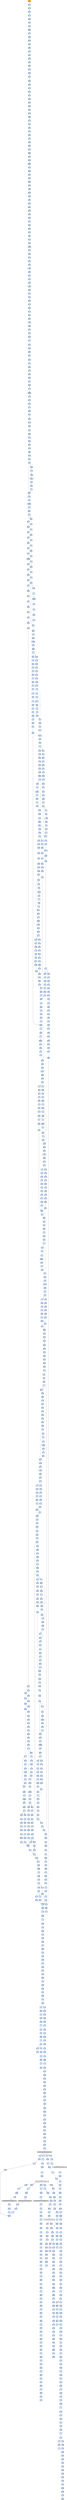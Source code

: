 strict digraph G {
	graph [bgcolor=transparent,
		name=G
	];
	node [color=lightsteelblue,
		fillcolor=lightsteelblue,
		shape=rectangle,
		style=filled
	];
	a0x004131a7pusha_	[color=lightgrey,
		fillcolor=orange,
		label=pusha];
	a0x004131a8call_0x004131ad	[label=call];
	a0x004131a7pusha_ -> a0x004131a8call_0x004131ad	[color="#000000"];
	a0x004131adpopl_eax	[label=popl];
	a0x004131a8call_0x004131ad -> a0x004131adpopl_eax	[color="#000000"];
	a0x004131aeaddl_0xb5aUINT32_eax	[label=addl];
	a0x004131adpopl_eax -> a0x004131aeaddl_0xb5aUINT32_eax	[color="#000000"];
	a0x004131b3movl_eax__esi	[label=movl];
	a0x004131aeaddl_0xb5aUINT32_eax -> a0x004131b3movl_eax__esi	[color="#000000"];
	a0x004131b5addl_eax_esi	[label=addl];
	a0x004131b3movl_eax__esi -> a0x004131b5addl_eax_esi	[color="#000000"];
	a0x004131b7subl_eax_eax	[label=subl];
	a0x004131b5addl_eax_esi -> a0x004131b7subl_eax_eax	[color="#000000"];
	a0x004131b9movl_esi_edi	[label=movl];
	a0x004131b7subl_eax_eax -> a0x004131b9movl_esi_edi	[color="#000000"];
	a0x004131bblodsw_ds_esi__ax	[label=lodsw];
	a0x004131b9movl_esi_edi -> a0x004131bblodsw_ds_esi__ax	[color="#000000"];
	a0x004131bdshll_0xcUINT8_eax	[label=shll];
	a0x004131bblodsw_ds_esi__ax -> a0x004131bdshll_0xcUINT8_eax	[color="#000000"];
	a0x004131c0movl_eax_ecx	[label=movl];
	a0x004131bdshll_0xcUINT8_eax -> a0x004131c0movl_eax_ecx	[color="#000000"];
	a0x004131c2pushl_eax	[label=pushl];
	a0x004131c0movl_eax_ecx -> a0x004131c2pushl_eax	[color="#000000"];
	a0x004131c3lodsl_ds_esi__eax	[label=lodsl];
	a0x004131c2pushl_eax -> a0x004131c3lodsl_ds_esi__eax	[color="#000000"];
	a0x004131c4subl_eax_ecx	[label=subl];
	a0x004131c3lodsl_ds_esi__eax -> a0x004131c4subl_eax_ecx	[color="#000000"];
	a0x004131c6addl_ecx_esi	[label=addl];
	a0x004131c4subl_eax_ecx -> a0x004131c6addl_ecx_esi	[color="#000000"];
	a0x004131c8movl_eax_ecx	[label=movl];
	a0x004131c6addl_ecx_esi -> a0x004131c8movl_eax_ecx	[color="#000000"];
	a0x004131capushl_edi	[label=pushl];
	a0x004131c8movl_eax_ecx -> a0x004131capushl_edi	[color="#000000"];
	a0x004131cbpushl_ecx	[label=pushl];
	a0x004131capushl_edi -> a0x004131cbpushl_ecx	[color="#000000"];
	a0x004131ccdecl_ecx	[label=decl];
	a0x004131cbpushl_ecx -> a0x004131ccdecl_ecx	[color="#000000"];
	a0x004131cdmovb_0x6ecxedi__al	[label=movb];
	a0x004131ccdecl_ecx -> a0x004131cdmovb_0x6ecxedi__al	[color="#000000"];
	a0x004131d1movb_al_ecxesi_	[label=movb];
	a0x004131cdmovb_0x6ecxedi__al -> a0x004131d1movb_al_ecxesi_	[color="#000000"];
	a0x004131d4jne_0x004131cc	[label=jne];
	a0x004131d1movb_al_ecxesi_ -> a0x004131d4jne_0x004131cc	[color="#000000"];
	a0x004131d6subl_eax_eax	[label=subl];
	a0x004131d4jne_0x004131cc -> a0x004131d6subl_eax_eax	[color="#000000",
		label=F];
	a0x004131d8lodsb_ds_esi__al	[label=lodsb];
	a0x004131d6subl_eax_eax -> a0x004131d8lodsb_ds_esi__al	[color="#000000"];
	a0x004131d9movl_eax_ecx	[label=movl];
	a0x004131d8lodsb_ds_esi__al -> a0x004131d9movl_eax_ecx	[color="#000000"];
	a0x004131dbandb_0xfffffff0UINT8_cl	[label=andb];
	a0x004131d9movl_eax_ecx -> a0x004131dbandb_0xfffffff0UINT8_cl	[color="#000000"];
	a0x004131deandb_0xfUINT8_al	[label=andb];
	a0x004131dbandb_0xfffffff0UINT8_cl -> a0x004131deandb_0xfUINT8_al	[color="#000000"];
	a0x004131e0shll_0xcUINT8_ecx	[label=shll];
	a0x004131deandb_0xfUINT8_al -> a0x004131e0shll_0xcUINT8_ecx	[color="#000000"];
	a0x004131e3movb_al_ch	[label=movb];
	a0x004131e0shll_0xcUINT8_ecx -> a0x004131e3movb_al_ch	[color="#000000"];
	a0x004131e5lodsb_ds_esi__al	[label=lodsb];
	a0x004131e3movb_al_ch -> a0x004131e5lodsb_ds_esi__al	[color="#000000"];
	a0x004131e6orl_eax_ecx	[label=orl];
	a0x004131e5lodsb_ds_esi__al -> a0x004131e6orl_eax_ecx	[color="#000000"];
	a0x004131e8pushl_ecx	[label=pushl];
	a0x004131e6orl_eax_ecx -> a0x004131e8pushl_ecx	[color="#000000"];
	a0x004131e9addb_ch_cl	[label=addb];
	a0x004131e8pushl_ecx -> a0x004131e9addb_ch_cl	[color="#000000"];
	a0x004131ebmovl_0xfffffd00UINT32_ebp	[label=movl];
	a0x004131e9addb_ch_cl -> a0x004131ebmovl_0xfffffd00UINT32_ebp	[color="#000000"];
	a0x004131f0shll_cl_ebp	[label=shll];
	a0x004131ebmovl_0xfffffd00UINT32_ebp -> a0x004131f0shll_cl_ebp	[color="#000000"];
	a0x004131f2popl_ecx	[label=popl];
	a0x004131f0shll_cl_ebp -> a0x004131f2popl_ecx	[color="#000000"];
	a0x004131f3popl_eax	[label=popl];
	a0x004131f2popl_ecx -> a0x004131f3popl_eax	[color="#000000"];
	a0x004131f4movl_esp_ebx	[label=movl];
	a0x004131f3popl_eax -> a0x004131f4movl_esp_ebx	[color="#000000"];
	a0x004131f6leal__3696espebp2__esp	[label=leal];
	a0x004131f4movl_esp_ebx -> a0x004131f6leal__3696espebp2__esp	[color="#000000"];
	a0x004131fdpushl_ecx	[label=pushl];
	a0x004131f6leal__3696espebp2__esp -> a0x004131fdpushl_ecx	[color="#000000"];
	a0x004131fesubl_ecx_ecx	[label=subl];
	a0x004131fdpushl_ecx -> a0x004131fesubl_ecx_ecx	[color="#000000"];
	a0x00413200pushl_ecx	[label=pushl];
	a0x004131fesubl_ecx_ecx -> a0x00413200pushl_ecx	[color="#000000"];
	a0x00413201pushl_ecx	[label=pushl];
	a0x00413200pushl_ecx -> a0x00413201pushl_ecx	[color="#000000"];
	a0x00413202movl_esp_ecx	[label=movl];
	a0x00413201pushl_ecx -> a0x00413202movl_esp_ecx	[color="#000000"];
	a0x00413204pushl_ecx	[label=pushl];
	a0x00413202movl_esp_ecx -> a0x00413204pushl_ecx	[color="#000000"];
	a0x00413205movw_edi__dx	[label=movw];
	a0x00413204pushl_ecx -> a0x00413205movw_edi__dx	[color="#000000"];
	a0x00413208shll_0xcUINT8_edx	[label=shll];
	a0x00413205movw_edi__dx -> a0x00413208shll_0xcUINT8_edx	[color="#000000"];
	a0x0041320bpushl_edx	[label=pushl];
	a0x00413208shll_0xcUINT8_edx -> a0x0041320bpushl_edx	[color="#000000"];
	a0x0041320cpushl_edi	[label=pushl];
	a0x0041320bpushl_edx -> a0x0041320cpushl_edi	[color="#000000"];
	a0x0041320daddl_0x4UINT8_ecx	[label=addl];
	a0x0041320cpushl_edi -> a0x0041320daddl_0x4UINT8_ecx	[color="#000000"];
	a0x00413210pushl_ecx	[label=pushl];
	a0x0041320daddl_0x4UINT8_ecx -> a0x00413210pushl_ecx	[color="#000000"];
	a0x00413211pushl_eax	[label=pushl];
	a0x00413210pushl_ecx -> a0x00413211pushl_eax	[color="#000000"];
	a0x00413212addl_0x4UINT8_ecx	[label=addl];
	a0x00413211pushl_eax -> a0x00413212addl_0x4UINT8_ecx	[color="#000000"];
	a0x00413215pushl_esi	[label=pushl];
	a0x00413212addl_0x4UINT8_ecx -> a0x00413215pushl_esi	[color="#000000"];
	a0x00413216pushl_ecx	[label=pushl];
	a0x00413215pushl_esi -> a0x00413216pushl_ecx	[color="#000000"];
	a0x00413217call_0x0041327a	[label=call];
	a0x00413216pushl_ecx -> a0x00413217call_0x0041327a	[color="#000000"];
	a0x0041327apushl_ebp	[label=pushl];
	a0x00413217call_0x0041327a -> a0x0041327apushl_ebp	[color="#000000"];
	a0x0041327bpushl_edi	[label=pushl];
	a0x0041327apushl_ebp -> a0x0041327bpushl_edi	[color="#000000"];
	a0x0041327cpushl_esi	[label=pushl];
	a0x0041327bpushl_edi -> a0x0041327cpushl_esi	[color="#000000"];
	a0x0041327dpushl_ebx	[label=pushl];
	a0x0041327cpushl_esi -> a0x0041327dpushl_ebx	[color="#000000"];
	a0x0041327esubl_0x7cUINT8_esp	[label=subl];
	a0x0041327dpushl_ebx -> a0x0041327esubl_0x7cUINT8_esp	[color="#000000"];
	a0x00413281movl_0x90esp__edx	[label=movl];
	a0x0041327esubl_0x7cUINT8_esp -> a0x00413281movl_0x90esp__edx	[color="#000000"];
	a0x00413288movl_0x0UINT32_0x74esp_	[label=movl];
	a0x00413281movl_0x90esp__edx -> a0x00413288movl_0x0UINT32_0x74esp_	[color="#000000"];
	a0x00413290movb_0x0UINT8_0x73esp_	[label=movb];
	a0x00413288movl_0x0UINT32_0x74esp_ -> a0x00413290movb_0x0UINT8_0x73esp_	[color="#000000"];
	a0x00413295movl_0x9cesp__ebp	[label=movl];
	a0x00413290movb_0x0UINT8_0x73esp_ -> a0x00413295movl_0x9cesp__ebp	[color="#000000"];
	a0x0041329cleal_0x4edx__eax	[label=leal];
	a0x00413295movl_0x9cesp__ebp -> a0x0041329cleal_0x4edx__eax	[color="#000000"];
	a0x0041329fmovl_eax_0x78esp_	[label=movl];
	a0x0041329cleal_0x4edx__eax -> a0x0041329fmovl_eax_0x78esp_	[color="#000000"];
	a0x004132a3movl_0x1UINT32_eax	[label=movl];
	a0x0041329fmovl_eax_0x78esp_ -> a0x004132a3movl_0x1UINT32_eax	[color="#000000"];
	a0x004132a8movzbl_0x2edx__ecx	[label=movzbl];
	a0x004132a3movl_0x1UINT32_eax -> a0x004132a8movzbl_0x2edx__ecx	[color="#000000"];
	a0x004132acmovl_eax_ebx	[label=movl];
	a0x004132a8movzbl_0x2edx__ecx -> a0x004132acmovl_eax_ebx	[color="#000000"];
	a0x004132aeshll_cl_ebx	[label=shll];
	a0x004132acmovl_eax_ebx -> a0x004132aeshll_cl_ebx	[color="#000000"];
	a0x004132b0movl_ebx_ecx	[label=movl];
	a0x004132aeshll_cl_ebx -> a0x004132b0movl_ebx_ecx	[color="#000000"];
	a0x004132b2decl_ecx	[label=decl];
	a0x004132b0movl_ebx_ecx -> a0x004132b2decl_ecx	[color="#000000"];
	a0x004132b3movl_ecx_0x6cesp_	[label=movl];
	a0x004132b2decl_ecx -> a0x004132b3movl_ecx_0x6cesp_	[color="#000000"];
	a0x004132b7movzbl_0x1edx__ecx	[label=movzbl];
	a0x004132b3movl_ecx_0x6cesp_ -> a0x004132b7movzbl_0x1edx__ecx	[color="#000000"];
	a0x004132bbshll_cl_eax	[label=shll];
	a0x004132b7movzbl_0x1edx__ecx -> a0x004132bbshll_cl_eax	[color="#000000"];
	a0x004132bddecl_eax	[label=decl];
	a0x004132bbshll_cl_eax -> a0x004132bddecl_eax	[color="#000000"];
	a0x004132bemovl_eax_0x68esp_	[label=movl];
	a0x004132bddecl_eax -> a0x004132bemovl_eax_0x68esp_	[color="#000000"];
	a0x004132c2movl_0xa8esp__eax	[label=movl];
	a0x004132bemovl_eax_0x68esp_ -> a0x004132c2movl_0xa8esp__eax	[color="#000000"];
	a0x004132c9movzbl_edx__esi	[label=movzbl];
	a0x004132c2movl_0xa8esp__eax -> a0x004132c9movzbl_edx__esi	[color="#000000"];
	a0x004132ccmovl_0x0UINT32_ebp_	[label=movl];
	a0x004132c9movzbl_edx__esi -> a0x004132ccmovl_0x0UINT32_ebp_	[color="#000000"];
	a0x004132d3movl_0x0UINT32_0x60esp_	[label=movl];
	a0x004132ccmovl_0x0UINT32_ebp_ -> a0x004132d3movl_0x0UINT32_0x60esp_	[color="#000000"];
	a0x004132dbmovl_0x0UINT32_eax_	[label=movl];
	a0x004132d3movl_0x0UINT32_0x60esp_ -> a0x004132dbmovl_0x0UINT32_eax_	[color="#000000"];
	a0x004132e1movl_0x300UINT32_eax	[label=movl];
	a0x004132dbmovl_0x0UINT32_eax_ -> a0x004132e1movl_0x300UINT32_eax	[color="#000000"];
	a0x004132e6movl_esi_0x64esp_	[label=movl];
	a0x004132e1movl_0x300UINT32_eax -> a0x004132e6movl_esi_0x64esp_	[color="#000000"];
	a0x004132eamovl_0x1UINT32_0x5cesp_	[label=movl];
	a0x004132e6movl_esi_0x64esp_ -> a0x004132eamovl_0x1UINT32_0x5cesp_	[color="#000000"];
	a0x004132f2movl_0x1UINT32_0x58esp_	[label=movl];
	a0x004132eamovl_0x1UINT32_0x5cesp_ -> a0x004132f2movl_0x1UINT32_0x58esp_	[color="#000000"];
	a0x004132famovl_0x1UINT32_0x54esp_	[label=movl];
	a0x004132f2movl_0x1UINT32_0x58esp_ -> a0x004132famovl_0x1UINT32_0x54esp_	[color="#000000"];
	a0x00413302movl_0x1UINT32_0x50esp_	[label=movl];
	a0x004132famovl_0x1UINT32_0x54esp_ -> a0x00413302movl_0x1UINT32_0x50esp_	[color="#000000"];
	a0x0041330amovzbl_0x1edx__ecx	[label=movzbl];
	a0x00413302movl_0x1UINT32_0x50esp_ -> a0x0041330amovzbl_0x1edx__ecx	[color="#000000"];
	a0x0041330eaddl_esi_ecx	[label=addl];
	a0x0041330amovzbl_0x1edx__ecx -> a0x0041330eaddl_esi_ecx	[color="#000000"];
	a0x00413310shll_cl_eax	[label=shll];
	a0x0041330eaddl_esi_ecx -> a0x00413310shll_cl_eax	[color="#000000"];
	a0x00413312leal_0x736eax__ecx	[label=leal];
	a0x00413310shll_cl_eax -> a0x00413312leal_0x736eax__ecx	[color="#000000"];
	a0x00413318cmpl_ecx_0x74esp_	[label=cmpl];
	a0x00413312leal_0x736eax__ecx -> a0x00413318cmpl_ecx_0x74esp_	[color="#000000"];
	a0x0041331cjae_0x0041332c	[label=jae];
	a0x00413318cmpl_ecx_0x74esp_ -> a0x0041331cjae_0x0041332c	[color="#000000"];
	a0x0041331emovl_0x78esp__eax	[label=movl];
	a0x0041331cjae_0x0041332c -> a0x0041331emovl_0x78esp__eax	[color="#000000",
		label=F];
	a0x00413322movw_0x400UINT16_eax_	[label=movw];
	a0x0041331emovl_0x78esp__eax -> a0x00413322movw_0x400UINT16_eax_	[color="#000000"];
	a0x00413327addl_0x2UINT8_eax	[label=addl];
	a0x00413322movw_0x400UINT16_eax_ -> a0x00413327addl_0x2UINT8_eax	[color="#000000"];
	a0x0041332aloop_0x00413322	[label=loop];
	a0x00413327addl_0x2UINT8_eax -> a0x0041332aloop_0x00413322	[color="#000000"];
	a0x0041332cmovl_0x94esp__ebx	[label=movl];
	a0x0041332aloop_0x00413322 -> a0x0041332cmovl_0x94esp__ebx	[color="#000000",
		label=F];
	a0x00413333xorl_edi_edi	[label=xorl];
	a0x0041332cmovl_0x94esp__ebx -> a0x00413333xorl_edi_edi	[color="#000000"];
	a0x00413335movl_0xffffffffUINT32_0x48esp_	[label=movl];
	a0x00413333xorl_edi_edi -> a0x00413335movl_0xffffffffUINT32_0x48esp_	[color="#000000"];
	a0x0041333dmovl_ebx_edx	[label=movl];
	a0x00413335movl_0xffffffffUINT32_0x48esp_ -> a0x0041333dmovl_ebx_edx	[color="#000000"];
	a0x0041333faddl_0x98esp__edx	[label=addl];
	a0x0041333dmovl_ebx_edx -> a0x0041333faddl_0x98esp__edx	[color="#000000"];
	a0x00413346movl_edx_0x4cesp_	[label=movl];
	a0x0041333faddl_0x98esp__edx -> a0x00413346movl_edx_0x4cesp_	[color="#000000"];
	a0x0041334axorl_edx_edx	[label=xorl];
	a0x00413346movl_edx_0x4cesp_ -> a0x0041334axorl_edx_edx	[color="#000000"];
	a0x0041334ccmpl_0x4cesp__ebx	[label=cmpl];
	a0x0041334axorl_edx_edx -> a0x0041334ccmpl_0x4cesp__ebx	[color="#000000"];
	a0x00413350je_0x00413cd3	[label=je];
	a0x0041334ccmpl_0x4cesp__ebx -> a0x00413350je_0x00413cd3	[color="#000000"];
	a0x00413356movzbl_ebx__eax	[label=movzbl];
	a0x00413350je_0x00413cd3 -> a0x00413356movzbl_ebx__eax	[color="#000000",
		label=F];
	a0x00413359shll_0x8UINT8_edi	[label=shll];
	a0x00413356movzbl_ebx__eax -> a0x00413359shll_0x8UINT8_edi	[color="#000000"];
	a0x0041335cincl_edx	[label=incl];
	a0x00413359shll_0x8UINT8_edi -> a0x0041335cincl_edx	[color="#000000"];
	a0x0041335dincl_ebx	[label=incl];
	a0x0041335cincl_edx -> a0x0041335dincl_ebx	[color="#000000"];
	a0x0041335eorl_eax_edi	[label=orl];
	a0x0041335dincl_ebx -> a0x0041335eorl_eax_edi	[color="#000000"];
	a0x00413360cmpl_0x4UINT8_edx	[label=cmpl];
	a0x0041335eorl_eax_edi -> a0x00413360cmpl_0x4UINT8_edx	[color="#000000"];
	a0x00413363jle_0x0041334c	[label=jle];
	a0x00413360cmpl_0x4UINT8_edx -> a0x00413363jle_0x0041334c	[color="#000000"];
	a0x00413365movl_0xa4esp__ecx	[label=movl];
	a0x00413363jle_0x0041334c -> a0x00413365movl_0xa4esp__ecx	[color="#000000",
		label=F];
	a0x0041336ccmpl_ecx_0x74esp_	[label=cmpl];
	a0x00413365movl_0xa4esp__ecx -> a0x0041336ccmpl_ecx_0x74esp_	[color="#000000"];
	a0x00413370jae_0x00413cdb	[label=jae];
	a0x0041336ccmpl_ecx_0x74esp_ -> a0x00413370jae_0x00413cdb	[color="#000000"];
	a0x00413376movl_0x74esp__esi	[label=movl];
	a0x00413370jae_0x00413cdb -> a0x00413376movl_0x74esp__esi	[color="#000000",
		label=F];
	a0x0041337aandl_0x6cesp__esi	[label=andl];
	a0x00413376movl_0x74esp__esi -> a0x0041337aandl_0x6cesp__esi	[color="#000000"];
	a0x0041337emovl_0x60esp__eax	[label=movl];
	a0x0041337aandl_0x6cesp__esi -> a0x0041337emovl_0x60esp__eax	[color="#000000"];
	a0x00413382movl_0x78esp__edx	[label=movl];
	a0x0041337emovl_0x60esp__eax -> a0x00413382movl_0x78esp__edx	[color="#000000"];
	a0x00413386shll_0x4UINT8_eax	[label=shll];
	a0x00413382movl_0x78esp__edx -> a0x00413386shll_0x4UINT8_eax	[color="#000000"];
	a0x00413389movl_esi_0x44esp_	[label=movl];
	a0x00413386shll_0x4UINT8_eax -> a0x00413389movl_esi_0x44esp_	[color="#000000"];
	a0x0041338daddl_esi_eax	[label=addl];
	a0x00413389movl_esi_0x44esp_ -> a0x0041338daddl_esi_eax	[color="#000000"];
	a0x0041338fcmpl_0xffffffUINT32_0x48esp_	[label=cmpl];
	a0x0041338daddl_esi_eax -> a0x0041338fcmpl_0xffffffUINT32_0x48esp_	[color="#000000"];
	a0x00413397leal_edxeax2__ebp	[label=leal];
	a0x0041338fcmpl_0xffffffUINT32_0x48esp_ -> a0x00413397leal_edxeax2__ebp	[color="#000000"];
	a0x0041339aja_0x004133b4	[label=ja];
	a0x00413397leal_edxeax2__ebp -> a0x0041339aja_0x004133b4	[color="#000000"];
	a0x004133b4movl_0x48esp__eax	[label=movl];
	a0x0041339aja_0x004133b4 -> a0x004133b4movl_0x48esp__eax	[color="#000000",
		label=T];
	a0x0041339ccmpl_0x4cesp__ebx	[label=cmpl];
	a0x0041339aja_0x004133b4 -> a0x0041339ccmpl_0x4cesp__ebx	[color="#000000",
		label=F];
	a0x004133b8movw_ebp__dx	[label=movw];
	a0x004133b4movl_0x48esp__eax -> a0x004133b8movw_ebp__dx	[color="#000000"];
	a0x004133bcshrl_0xbUINT8_eax	[label=shrl];
	a0x004133b8movw_ebp__dx -> a0x004133bcshrl_0xbUINT8_eax	[color="#000000"];
	a0x004133bfmovzwl_dx_ecx	[label=movzwl];
	a0x004133bcshrl_0xbUINT8_eax -> a0x004133bfmovzwl_dx_ecx	[color="#000000"];
	a0x004133c2imull_ecx_eax	[label=imull];
	a0x004133bfmovzwl_dx_ecx -> a0x004133c2imull_ecx_eax	[color="#000000"];
	a0x004133c5cmpl_eax_edi	[label=cmpl];
	a0x004133c2imull_ecx_eax -> a0x004133c5cmpl_eax_edi	[color="#000000"];
	a0x004133c7jae_0x004135aa	[label=jae];
	a0x004133c5cmpl_eax_edi -> a0x004133c7jae_0x004135aa	[color="#000000"];
	a0x004133cdmovl_eax_0x48esp_	[label=movl];
	a0x004133c7jae_0x004135aa -> a0x004133cdmovl_eax_0x48esp_	[color="#000000",
		label=F];
	a0x004135aamovl_0x48esp__ecx	[label=movl];
	a0x004133c7jae_0x004135aa -> a0x004135aamovl_0x48esp__ecx	[color="#000000",
		label=T];
	a0x004133d1movl_0x800UINT32_eax	[label=movl];
	a0x004133cdmovl_eax_0x48esp_ -> a0x004133d1movl_0x800UINT32_eax	[color="#000000"];
	a0x004133d6subl_ecx_eax	[label=subl];
	a0x004133d1movl_0x800UINT32_eax -> a0x004133d6subl_ecx_eax	[color="#000000"];
	a0x004133d8movb_0x64esp__cl	[label=movb];
	a0x004133d6subl_ecx_eax -> a0x004133d8movb_0x64esp__cl	[color="#000000"];
	a0x004133dcsarl_0x5UINT8_eax	[label=sarl];
	a0x004133d8movb_0x64esp__cl -> a0x004133dcsarl_0x5UINT8_eax	[color="#000000"];
	a0x004133dfmovl_0x1UINT32_esi	[label=movl];
	a0x004133dcsarl_0x5UINT8_eax -> a0x004133dfmovl_0x1UINT32_esi	[color="#000000"];
	a0x004133e4leal_eaxedx__eax	[label=leal];
	a0x004133dfmovl_0x1UINT32_esi -> a0x004133e4leal_eaxedx__eax	[color="#000000"];
	a0x004133e7movzbl_0x73esp__edx	[label=movzbl];
	a0x004133e4leal_eaxedx__eax -> a0x004133e7movzbl_0x73esp__edx	[color="#000000"];
	a0x004133ecmovw_ax_ebp_	[label=movw];
	a0x004133e7movzbl_0x73esp__edx -> a0x004133ecmovw_ax_ebp_	[color="#000000"];
	a0x004133f0movl_0x74esp__eax	[label=movl];
	a0x004133ecmovw_ax_ebp_ -> a0x004133f0movl_0x74esp__eax	[color="#000000"];
	a0x004133f4andl_0x68esp__eax	[label=andl];
	a0x004133f0movl_0x74esp__eax -> a0x004133f4andl_0x68esp__eax	[color="#000000"];
	a0x004133f8movl_0x78esp__ebp	[label=movl];
	a0x004133f4andl_0x68esp__eax -> a0x004133f8movl_0x78esp__ebp	[color="#000000"];
	a0x004133fcshll_cl_eax	[label=shll];
	a0x004133f8movl_0x78esp__ebp -> a0x004133fcshll_cl_eax	[color="#000000"];
	a0x004133femovl_0x8UINT32_ecx	[label=movl];
	a0x004133fcshll_cl_eax -> a0x004133femovl_0x8UINT32_ecx	[color="#000000"];
	a0x00413403subl_0x64esp__ecx	[label=subl];
	a0x004133femovl_0x8UINT32_ecx -> a0x00413403subl_0x64esp__ecx	[color="#000000"];
	a0x00413407sarl_cl_edx	[label=sarl];
	a0x00413403subl_0x64esp__ecx -> a0x00413407sarl_cl_edx	[color="#000000"];
	a0x00413409addl_edx_eax	[label=addl];
	a0x00413407sarl_cl_edx -> a0x00413409addl_edx_eax	[color="#000000"];
	a0x0041340bimull_0x600UINT32_eax_eax	[label=imull];
	a0x00413409addl_edx_eax -> a0x0041340bimull_0x600UINT32_eax_eax	[color="#000000"];
	a0x00413411cmpl_0x6UINT8_0x60esp_	[label=cmpl];
	a0x0041340bimull_0x600UINT32_eax_eax -> a0x00413411cmpl_0x6UINT8_0x60esp_	[color="#000000"];
	a0x00413416leal_0xe6ceaxebp__eax	[label=leal];
	a0x00413411cmpl_0x6UINT8_0x60esp_ -> a0x00413416leal_0xe6ceaxebp__eax	[color="#000000"];
	a0x0041341dmovl_eax_0x14esp_	[label=movl];
	a0x00413416leal_0xe6ceaxebp__eax -> a0x0041341dmovl_eax_0x14esp_	[color="#000000"];
	a0x00413421jle_0x004134f1	[label=jle];
	a0x0041341dmovl_eax_0x14esp_ -> a0x00413421jle_0x004134f1	[color="#000000"];
	a0x004134f1leal_esiesi__edx	[label=leal];
	a0x00413421jle_0x004134f1 -> a0x004134f1leal_esiesi__edx	[color="#000000",
		label=T];
	a0x00413427movl_0x74esp__eax	[label=movl];
	a0x00413421jle_0x004134f1 -> a0x00413427movl_0x74esp__eax	[color="#000000",
		label=F];
	a0x004134f4movl_0x14esp__ebp	[label=movl];
	a0x004134f1leal_esiesi__edx -> a0x004134f4movl_0x14esp__ebp	[color="#000000"];
	a0x004134f8addl_edx_ebp	[label=addl];
	a0x004134f4movl_0x14esp__ebp -> a0x004134f8addl_edx_ebp	[color="#000000"];
	a0x004134facmpl_0xffffffUINT32_0x48esp_	[label=cmpl];
	a0x004134f8addl_edx_ebp -> a0x004134facmpl_0xffffffUINT32_0x48esp_	[color="#000000"];
	a0x00413502ja_0x0041351c	[label=ja];
	a0x004134facmpl_0xffffffUINT32_0x48esp_ -> a0x00413502ja_0x0041351c	[color="#000000"];
	a0x0041351cmovl_0x48esp__eax	[label=movl];
	a0x00413502ja_0x0041351c -> a0x0041351cmovl_0x48esp__eax	[color="#000000",
		label=T];
	a0x00413504cmpl_0x4cesp__ebx	[label=cmpl];
	a0x00413502ja_0x0041351c -> a0x00413504cmpl_0x4cesp__ebx	[color="#000000",
		label=F];
	a0x00413520movw_ebp__cx	[label=movw];
	a0x0041351cmovl_0x48esp__eax -> a0x00413520movw_ebp__cx	[color="#000000"];
	a0x00413524shrl_0xbUINT8_eax	[label=shrl];
	a0x00413520movw_ebp__cx -> a0x00413524shrl_0xbUINT8_eax	[color="#000000"];
	a0x00413527movzwl_cx_esi	[label=movzwl];
	a0x00413524shrl_0xbUINT8_eax -> a0x00413527movzwl_cx_esi	[color="#000000"];
	a0x0041352aimull_esi_eax	[label=imull];
	a0x00413527movzwl_cx_esi -> a0x0041352aimull_esi_eax	[color="#000000"];
	a0x0041352dcmpl_eax_edi	[label=cmpl];
	a0x0041352aimull_esi_eax -> a0x0041352dcmpl_eax_edi	[color="#000000"];
	a0x0041352fjae_0x0041354a	[label=jae];
	a0x0041352dcmpl_eax_edi -> a0x0041352fjae_0x0041354a	[color="#000000"];
	a0x00413531movl_eax_0x48esp_	[label=movl];
	a0x0041352fjae_0x0041354a -> a0x00413531movl_eax_0x48esp_	[color="#000000",
		label=F];
	a0x0041354asubl_eax_0x48esp_	[label=subl];
	a0x0041352fjae_0x0041354a -> a0x0041354asubl_eax_0x48esp_	[color="#000000",
		label=T];
	a0x00413535movl_0x800UINT32_eax	[label=movl];
	a0x00413531movl_eax_0x48esp_ -> a0x00413535movl_0x800UINT32_eax	[color="#000000"];
	a0x0041353asubl_esi_eax	[label=subl];
	a0x00413535movl_0x800UINT32_eax -> a0x0041353asubl_esi_eax	[color="#000000"];
	a0x0041353cmovl_edx_esi	[label=movl];
	a0x0041353asubl_esi_eax -> a0x0041353cmovl_edx_esi	[color="#000000"];
	a0x0041353esarl_0x5UINT8_eax	[label=sarl];
	a0x0041353cmovl_edx_esi -> a0x0041353esarl_0x5UINT8_eax	[color="#000000"];
	a0x00413541leal_eaxecx__eax	[label=leal];
	a0x0041353esarl_0x5UINT8_eax -> a0x00413541leal_eaxecx__eax	[color="#000000"];
	a0x00413544movw_ax_ebp_	[label=movw];
	a0x00413541leal_eaxecx__eax -> a0x00413544movw_ax_ebp_	[color="#000000"];
	a0x00413548jmp_0x004134e9	[label=jmp];
	a0x00413544movw_ax_ebp_ -> a0x00413548jmp_0x004134e9	[color="#000000"];
	a0x004134e9cmpl_0xffUINT32_esi	[label=cmpl];
	a0x00413548jmp_0x004134e9 -> a0x004134e9cmpl_0xffUINT32_esi	[color="#000000"];
	a0x004134efjg_0x00413562	[label=jg];
	a0x004134e9cmpl_0xffUINT32_esi -> a0x004134efjg_0x00413562	[color="#000000"];
	a0x00413562movl_0x74esp__edx	[label=movl];
	a0x004134efjg_0x00413562 -> a0x00413562movl_0x74esp__edx	[color="#000000",
		label=T];
	a0x0041354esubl_eax_edi	[label=subl];
	a0x0041354asubl_eax_0x48esp_ -> a0x0041354esubl_eax_edi	[color="#000000"];
	a0x00413550movl_ecx_eax	[label=movl];
	a0x0041354esubl_eax_edi -> a0x00413550movl_ecx_eax	[color="#000000"];
	a0x00413552leal_0x1edx__esi	[label=leal];
	a0x00413550movl_ecx_eax -> a0x00413552leal_0x1edx__esi	[color="#000000"];
	a0x00413555shrw_0x5UINT8_ax	[label=shrw];
	a0x00413552leal_0x1edx__esi -> a0x00413555shrw_0x5UINT8_ax	[color="#000000"];
	a0x00413559subw_ax_cx	[label=subw];
	a0x00413555shrw_0x5UINT8_ax -> a0x00413559subw_ax_cx	[color="#000000"];
	a0x0041355cmovw_cx_ebp_	[label=movw];
	a0x00413559subw_ax_cx -> a0x0041355cmovw_cx_ebp_	[color="#000000"];
	a0x00413560jmp_0x004134e9	[label=jmp];
	a0x0041355cmovw_cx_ebp_ -> a0x00413560jmp_0x004134e9	[color="#000000"];
	a0x00413560jmp_0x004134e9 -> a0x004134e9cmpl_0xffUINT32_esi	[color="#000000"];
	a0x00413566movl_esi_eax	[label=movl];
	a0x00413562movl_0x74esp__edx -> a0x00413566movl_esi_eax	[color="#000000"];
	a0x00413568movl_0xa0esp__ecx	[label=movl];
	a0x00413566movl_esi_eax -> a0x00413568movl_0xa0esp__ecx	[color="#000000"];
	a0x0041356fmovb_al_0x73esp_	[label=movb];
	a0x00413568movl_0xa0esp__ecx -> a0x0041356fmovb_al_0x73esp_	[color="#000000"];
	a0x00413573movb_al_ecxedx_	[label=movb];
	a0x0041356fmovb_al_0x73esp_ -> a0x00413573movb_al_ecxedx_	[color="#000000"];
	a0x00413576incl_edx	[label=incl];
	a0x00413573movb_al_ecxedx_ -> a0x00413576incl_edx	[color="#000000"];
	a0x00413577cmpl_0x3UINT8_0x60esp_	[label=cmpl];
	a0x00413576incl_edx -> a0x00413577cmpl_0x3UINT8_0x60esp_	[color="#000000"];
	a0x0041357cmovl_edx_0x74esp_	[label=movl];
	a0x00413577cmpl_0x3UINT8_0x60esp_ -> a0x0041357cmovl_edx_0x74esp_	[color="#000000"];
	a0x00413580jg_0x0041358f	[label=jg];
	a0x0041357cmovl_edx_0x74esp_ -> a0x00413580jg_0x0041358f	[color="#000000"];
	a0x00413582movl_0x0UINT32_0x60esp_	[label=movl];
	a0x00413580jg_0x0041358f -> a0x00413582movl_0x0UINT32_0x60esp_	[color="#000000",
		label=F];
	a0x0041358fcmpl_0x9UINT8_0x60esp_	[label=cmpl];
	a0x00413580jg_0x0041358f -> a0x0041358fcmpl_0x9UINT8_0x60esp_	[color="#000000",
		label=T];
	a0x0041358ajmp_0x00413cab	[label=jmp];
	a0x00413582movl_0x0UINT32_0x60esp_ -> a0x0041358ajmp_0x00413cab	[color="#000000"];
	a0x00413cabmovl_0xa4esp__eax	[label=movl];
	a0x0041358ajmp_0x00413cab -> a0x00413cabmovl_0xa4esp__eax	[color="#000000"];
	a0x00413cb2cmpl_eax_0x74esp_	[label=cmpl];
	a0x00413cabmovl_0xa4esp__eax -> a0x00413cb2cmpl_eax_0x74esp_	[color="#000000"];
	a0x00413cb6jb_0x00413376	[label=jb];
	a0x00413cb2cmpl_eax_0x74esp_ -> a0x00413cb6jb_0x00413376	[color="#000000"];
	a0x00413cbccmpl_0xffffffUINT32_0x48esp_	[label=cmpl];
	a0x00413cb6jb_0x00413376 -> a0x00413cbccmpl_0xffffffUINT32_0x48esp_	[color="#000000",
		label=F];
	a0x004133a0je_0x00413cd3	[label=je];
	a0x0041339ccmpl_0x4cesp__ebx -> a0x004133a0je_0x00413cd3	[color="#000000"];
	a0x004133a6shll_0x8UINT8_0x48esp_	[label=shll];
	a0x004133a0je_0x00413cd3 -> a0x004133a6shll_0x8UINT8_0x48esp_	[color="#000000",
		label=F];
	a0x004133abmovzbl_ebx__eax	[label=movzbl];
	a0x004133a6shll_0x8UINT8_0x48esp_ -> a0x004133abmovzbl_ebx__eax	[color="#000000"];
	a0x004133aeshll_0x8UINT8_edi	[label=shll];
	a0x004133abmovzbl_ebx__eax -> a0x004133aeshll_0x8UINT8_edi	[color="#000000"];
	a0x004133b1incl_ebx	[label=incl];
	a0x004133aeshll_0x8UINT8_edi -> a0x004133b1incl_ebx	[color="#000000"];
	a0x004133b2orl_eax_edi	[label=orl];
	a0x004133b1incl_ebx -> a0x004133b2orl_eax_edi	[color="#000000"];
	a0x004133b2orl_eax_edi -> a0x004133b4movl_0x48esp__eax	[color="#000000"];
	a0x00413508je_0x00413cd3	[label=je];
	a0x00413504cmpl_0x4cesp__ebx -> a0x00413508je_0x00413cd3	[color="#000000"];
	a0x0041350eshll_0x8UINT8_0x48esp_	[label=shll];
	a0x00413508je_0x00413cd3 -> a0x0041350eshll_0x8UINT8_0x48esp_	[color="#000000",
		label=F];
	a0x00413513movzbl_ebx__eax	[label=movzbl];
	a0x0041350eshll_0x8UINT8_0x48esp_ -> a0x00413513movzbl_ebx__eax	[color="#000000"];
	a0x00413516shll_0x8UINT8_edi	[label=shll];
	a0x00413513movzbl_ebx__eax -> a0x00413516shll_0x8UINT8_edi	[color="#000000"];
	a0x00413519incl_ebx	[label=incl];
	a0x00413516shll_0x8UINT8_edi -> a0x00413519incl_ebx	[color="#000000"];
	a0x0041351aorl_eax_edi	[label=orl];
	a0x00413519incl_ebx -> a0x0041351aorl_eax_edi	[color="#000000"];
	a0x0041351aorl_eax_edi -> a0x0041351cmovl_0x48esp__eax	[color="#000000"];
	a0x004135aesubl_eax_edi	[label=subl];
	a0x004135aamovl_0x48esp__ecx -> a0x004135aesubl_eax_edi	[color="#000000"];
	a0x004135b0movl_0x60esp__esi	[label=movl];
	a0x004135aesubl_eax_edi -> a0x004135b0movl_0x60esp__esi	[color="#000000"];
	a0x004135b4subl_eax_ecx	[label=subl];
	a0x004135b0movl_0x60esp__esi -> a0x004135b4subl_eax_ecx	[color="#000000"];
	a0x004135b6movl_edx_eax	[label=movl];
	a0x004135b4subl_eax_ecx -> a0x004135b6movl_edx_eax	[color="#000000"];
	a0x004135b8shrw_0x5UINT8_ax	[label=shrw];
	a0x004135b6movl_edx_eax -> a0x004135b8shrw_0x5UINT8_ax	[color="#000000"];
	a0x004135bcsubw_ax_dx	[label=subw];
	a0x004135b8shrw_0x5UINT8_ax -> a0x004135bcsubw_ax_dx	[color="#000000"];
	a0x004135bfcmpl_0xffffffUINT32_ecx	[label=cmpl];
	a0x004135bcsubw_ax_dx -> a0x004135bfcmpl_0xffffffUINT32_ecx	[color="#000000"];
	a0x004135c5movw_dx_ebp_	[label=movw];
	a0x004135bfcmpl_0xffffffUINT32_ecx -> a0x004135c5movw_dx_ebp_	[color="#000000"];
	a0x004135c9movl_0x78esp__ebp	[label=movl];
	a0x004135c5movw_dx_ebp_ -> a0x004135c9movl_0x78esp__ebp	[color="#000000"];
	a0x004135cdleal_ebpesi2__esi	[label=leal];
	a0x004135c9movl_0x78esp__ebp -> a0x004135cdleal_ebpesi2__esi	[color="#000000"];
	a0x004135d1movl_esi_0x38esp_	[label=movl];
	a0x004135cdleal_ebpesi2__esi -> a0x004135d1movl_esi_0x38esp_	[color="#000000"];
	a0x004135d5ja_0x004135ed	[label=ja];
	a0x004135d1movl_esi_0x38esp_ -> a0x004135d5ja_0x004135ed	[color="#000000"];
	a0x004135edmovl_0x38esp__ebp	[label=movl];
	a0x004135d5ja_0x004135ed -> a0x004135edmovl_0x38esp__ebp	[color="#000000",
		label=T];
	a0x004135d7cmpl_0x4cesp__ebx	[label=cmpl];
	a0x004135d5ja_0x004135ed -> a0x004135d7cmpl_0x4cesp__ebx	[color="#000000",
		label=F];
	a0x004135f1movl_ecx_eax	[label=movl];
	a0x004135edmovl_0x38esp__ebp -> a0x004135f1movl_ecx_eax	[color="#000000"];
	a0x004135f3shrl_0xbUINT8_eax	[label=shrl];
	a0x004135f1movl_ecx_eax -> a0x004135f3shrl_0xbUINT8_eax	[color="#000000"];
	a0x004135f6movw_0x180ebp__dx	[label=movw];
	a0x004135f3shrl_0xbUINT8_eax -> a0x004135f6movw_0x180ebp__dx	[color="#000000"];
	a0x004135fdmovzwl_dx_ebp	[label=movzwl];
	a0x004135f6movw_0x180ebp__dx -> a0x004135fdmovzwl_dx_ebp	[color="#000000"];
	a0x00413600imull_ebp_eax	[label=imull];
	a0x004135fdmovzwl_dx_ebp -> a0x00413600imull_ebp_eax	[color="#000000"];
	a0x00413603cmpl_eax_edi	[label=cmpl];
	a0x00413600imull_ebp_eax -> a0x00413603cmpl_eax_edi	[color="#000000"];
	a0x00413605jae_0x00413659	[label=jae];
	a0x00413603cmpl_eax_edi -> a0x00413605jae_0x00413659	[color="#000000"];
	a0x00413659movl_ecx_esi	[label=movl];
	a0x00413605jae_0x00413659 -> a0x00413659movl_ecx_esi	[color="#000000",
		label=T];
	a0x00413607movl_eax_esi	[label=movl];
	a0x00413605jae_0x00413659 -> a0x00413607movl_eax_esi	[color="#000000",
		label=F];
	a0x0041365bsubl_eax_edi	[label=subl];
	a0x00413659movl_ecx_esi -> a0x0041365bsubl_eax_edi	[color="#000000"];
	a0x0041365dsubl_eax_esi	[label=subl];
	a0x0041365bsubl_eax_edi -> a0x0041365dsubl_eax_esi	[color="#000000"];
	a0x0041365fmovl_edx_eax	[label=movl];
	a0x0041365dsubl_eax_esi -> a0x0041365fmovl_edx_eax	[color="#000000"];
	a0x00413661shrw_0x5UINT8_ax	[label=shrw];
	a0x0041365fmovl_edx_eax -> a0x00413661shrw_0x5UINT8_ax	[color="#000000"];
	a0x00413665movl_0x38esp__ecx	[label=movl];
	a0x00413661shrw_0x5UINT8_ax -> a0x00413665movl_0x38esp__ecx	[color="#000000"];
	a0x00413669subw_ax_dx	[label=subw];
	a0x00413665movl_0x38esp__ecx -> a0x00413669subw_ax_dx	[color="#000000"];
	a0x0041366ccmpl_0xffffffUINT32_esi	[label=cmpl];
	a0x00413669subw_ax_dx -> a0x0041366ccmpl_0xffffffUINT32_esi	[color="#000000"];
	a0x00413672movw_dx_0x180ecx_	[label=movw];
	a0x0041366ccmpl_0xffffffUINT32_esi -> a0x00413672movw_dx_0x180ecx_	[color="#000000"];
	a0x00413679ja_0x00413691	[label=ja];
	a0x00413672movw_dx_0x180ecx_ -> a0x00413679ja_0x00413691	[color="#000000"];
	a0x00413691movl_0x38esp__ebp	[label=movl];
	a0x00413679ja_0x00413691 -> a0x00413691movl_0x38esp__ebp	[color="#000000",
		label=T];
	a0x0041367bcmpl_0x4cesp__ebx	[label=cmpl];
	a0x00413679ja_0x00413691 -> a0x0041367bcmpl_0x4cesp__ebx	[color="#000000",
		label=F];
	a0x00413695movl_esi_edx	[label=movl];
	a0x00413691movl_0x38esp__ebp -> a0x00413695movl_esi_edx	[color="#000000"];
	a0x00413697shrl_0xbUINT8_edx	[label=shrl];
	a0x00413695movl_esi_edx -> a0x00413697shrl_0xbUINT8_edx	[color="#000000"];
	a0x0041369amovw_0x198ebp__cx	[label=movw];
	a0x00413697shrl_0xbUINT8_edx -> a0x0041369amovw_0x198ebp__cx	[color="#000000"];
	a0x004136a1movzwl_cx_eax	[label=movzwl];
	a0x0041369amovw_0x198ebp__cx -> a0x004136a1movzwl_cx_eax	[color="#000000"];
	a0x004136a4imull_eax_edx	[label=imull];
	a0x004136a1movzwl_cx_eax -> a0x004136a4imull_eax_edx	[color="#000000"];
	a0x004136a7cmpl_edx_edi	[label=cmpl];
	a0x004136a4imull_eax_edx -> a0x004136a7cmpl_edx_edi	[color="#000000"];
	a0x004136a9jae_0x00413792	[label=jae];
	a0x004136a7cmpl_edx_edi -> a0x004136a9jae_0x00413792	[color="#000000"];
	a0x004136afmovl_0x800UINT32_ebp	[label=movl];
	a0x004136a9jae_0x00413792 -> a0x004136afmovl_0x800UINT32_ebp	[color="#000000",
		label=F];
	a0x00413792movl_ecx_eax	[label=movl];
	a0x004136a9jae_0x00413792 -> a0x00413792movl_ecx_eax	[color="#000000",
		label=T];
	a0x004136b4movl_edx_esi	[label=movl];
	a0x004136afmovl_0x800UINT32_ebp -> a0x004136b4movl_edx_esi	[color="#000000"];
	a0x004136b6subl_eax_ebp	[label=subl];
	a0x004136b4movl_edx_esi -> a0x004136b6subl_eax_ebp	[color="#000000"];
	a0x004136b8movl_0x800UINT32_0x34esp_	[label=movl];
	a0x004136b6subl_eax_ebp -> a0x004136b8movl_0x800UINT32_0x34esp_	[color="#000000"];
	a0x004136c0movl_ebp_eax	[label=movl];
	a0x004136b8movl_0x800UINT32_0x34esp_ -> a0x004136c0movl_ebp_eax	[color="#000000"];
	a0x004136c2sarl_0x5UINT8_eax	[label=sarl];
	a0x004136c0movl_ebp_eax -> a0x004136c2sarl_0x5UINT8_eax	[color="#000000"];
	a0x004136c5leal_eaxecx__eax	[label=leal];
	a0x004136c2sarl_0x5UINT8_eax -> a0x004136c5leal_eaxecx__eax	[color="#000000"];
	a0x004136c8movl_0x38esp__ecx	[label=movl];
	a0x004136c5leal_eaxecx__eax -> a0x004136c8movl_0x38esp__ecx	[color="#000000"];
	a0x004136ccmovw_ax_0x198ecx_	[label=movw];
	a0x004136c8movl_0x38esp__ecx -> a0x004136ccmovw_ax_0x198ecx_	[color="#000000"];
	a0x004136d3movl_0x60esp__eax	[label=movl];
	a0x004136ccmovw_ax_0x198ecx_ -> a0x004136d3movl_0x60esp__eax	[color="#000000"];
	a0x004136d7movl_0x44esp__ecx	[label=movl];
	a0x004136d3movl_0x60esp__eax -> a0x004136d7movl_0x44esp__ecx	[color="#000000"];
	a0x004136dbshll_0x5UINT8_eax	[label=shll];
	a0x004136d7movl_0x44esp__ecx -> a0x004136dbshll_0x5UINT8_eax	[color="#000000"];
	a0x004136deaddl_0x78esp__eax	[label=addl];
	a0x004136dbshll_0x5UINT8_eax -> a0x004136deaddl_0x78esp__eax	[color="#000000"];
	a0x004136e2cmpl_0xffffffUINT32_edx	[label=cmpl];
	a0x004136deaddl_0x78esp__eax -> a0x004136e2cmpl_0xffffffUINT32_edx	[color="#000000"];
	a0x004136e8leal_eaxecx2__ebp	[label=leal];
	a0x004136e2cmpl_0xffffffUINT32_edx -> a0x004136e8leal_eaxecx2__ebp	[color="#000000"];
	a0x004136ebja_0x00413703	[label=ja];
	a0x004136e8leal_eaxecx2__ebp -> a0x004136ebja_0x00413703	[color="#000000"];
	a0x004136edcmpl_0x4cesp__ebx	[label=cmpl];
	a0x004136ebja_0x00413703 -> a0x004136edcmpl_0x4cesp__ebx	[color="#000000",
		label=F];
	a0x00413703movw_0x1e0ebp__dx	[label=movw];
	a0x004136ebja_0x00413703 -> a0x00413703movw_0x1e0ebp__dx	[color="#000000",
		label=T];
	a0x004136f1je_0x00413cd3	[label=je];
	a0x004136edcmpl_0x4cesp__ebx -> a0x004136f1je_0x00413cd3	[color="#000000"];
	a0x004136f7movzbl_ebx__eax	[label=movzbl];
	a0x004136f1je_0x00413cd3 -> a0x004136f7movzbl_ebx__eax	[color="#000000",
		label=F];
	a0x004136fashll_0x8UINT8_edi	[label=shll];
	a0x004136f7movzbl_ebx__eax -> a0x004136fashll_0x8UINT8_edi	[color="#000000"];
	a0x004136fdshll_0x8UINT8_esi	[label=shll];
	a0x004136fashll_0x8UINT8_edi -> a0x004136fdshll_0x8UINT8_esi	[color="#000000"];
	a0x00413700incl_ebx	[label=incl];
	a0x004136fdshll_0x8UINT8_esi -> a0x00413700incl_ebx	[color="#000000"];
	a0x00413701orl_eax_edi	[label=orl];
	a0x00413700incl_ebx -> a0x00413701orl_eax_edi	[color="#000000"];
	a0x00413701orl_eax_edi -> a0x00413703movw_0x1e0ebp__dx	[color="#000000"];
	a0x0041370amovl_esi_eax	[label=movl];
	a0x00413703movw_0x1e0ebp__dx -> a0x0041370amovl_esi_eax	[color="#000000"];
	a0x0041370cshrl_0xbUINT8_eax	[label=shrl];
	a0x0041370amovl_esi_eax -> a0x0041370cshrl_0xbUINT8_eax	[color="#000000"];
	a0x0041370fmovzwl_dx_ecx	[label=movzwl];
	a0x0041370cshrl_0xbUINT8_eax -> a0x0041370fmovzwl_dx_ecx	[color="#000000"];
	a0x00413712imull_ecx_eax	[label=imull];
	a0x0041370fmovzwl_dx_ecx -> a0x00413712imull_ecx_eax	[color="#000000"];
	a0x00413715cmpl_eax_edi	[label=cmpl];
	a0x00413712imull_ecx_eax -> a0x00413715cmpl_eax_edi	[color="#000000"];
	a0x00413717jae_0x00413779	[label=jae];
	a0x00413715cmpl_eax_edi -> a0x00413717jae_0x00413779	[color="#000000"];
	a0x00413779subl_eax_esi	[label=subl];
	a0x00413717jae_0x00413779 -> a0x00413779subl_eax_esi	[color="#000000",
		label=T];
	a0x00413719subl_ecx_0x34esp_	[label=subl];
	a0x00413717jae_0x00413779 -> a0x00413719subl_ecx_0x34esp_	[color="#000000",
		label=F];
	a0x0041377bsubl_eax_edi	[label=subl];
	a0x00413779subl_eax_esi -> a0x0041377bsubl_eax_edi	[color="#000000"];
	a0x0041377dmovl_edx_eax	[label=movl];
	a0x0041377bsubl_eax_edi -> a0x0041377dmovl_edx_eax	[color="#000000"];
	a0x0041377fshrw_0x5UINT8_ax	[label=shrw];
	a0x0041377dmovl_edx_eax -> a0x0041377fshrw_0x5UINT8_ax	[color="#000000"];
	a0x00413783subw_ax_dx	[label=subw];
	a0x0041377fshrw_0x5UINT8_ax -> a0x00413783subw_ax_dx	[color="#000000"];
	a0x00413786movw_dx_0x1e0ebp_	[label=movw];
	a0x00413783subw_ax_dx -> a0x00413786movw_dx_0x1e0ebp_	[color="#000000"];
	a0x0041378djmp_0x004138b1	[label=jmp];
	a0x00413786movw_dx_0x1e0ebp_ -> a0x0041378djmp_0x004138b1	[color="#000000"];
	a0x004138b1xorl_eax_eax	[label=xorl];
	a0x0041378djmp_0x004138b1 -> a0x004138b1xorl_eax_eax	[color="#000000"];
	a0x004138b3cmpl_0x6UINT8_0x60esp_	[label=cmpl];
	a0x004138b1xorl_eax_eax -> a0x004138b3cmpl_0x6UINT8_0x60esp_	[color="#000000"];
	a0x004138b8movl_0x78esp__ecx	[label=movl];
	a0x004138b3cmpl_0x6UINT8_0x60esp_ -> a0x004138b8movl_0x78esp__ecx	[color="#000000"];
	a0x004138bcsetg_al	[label=setg];
	a0x004138b8movl_0x78esp__ecx -> a0x004138bcsetg_al	[color="#000000"];
	a0x004138bfaddl_0xa68UINT32_ecx	[label=addl];
	a0x004138bcsetg_al -> a0x004138bfaddl_0xa68UINT32_ecx	[color="#000000"];
	a0x004138c5leal_0x8eaxeax2__eax	[label=leal];
	a0x004138bfaddl_0xa68UINT32_ecx -> a0x004138c5leal_0x8eaxeax2__eax	[color="#000000"];
	a0x004138c9movl_eax_0x60esp_	[label=movl];
	a0x004138c5leal_0x8eaxeax2__eax -> a0x004138c9movl_eax_0x60esp_	[color="#000000"];
	a0x004138cdcmpl_0xffffffUINT32_esi	[label=cmpl];
	a0x004138c9movl_eax_0x60esp_ -> a0x004138cdcmpl_0xffffffUINT32_esi	[color="#000000"];
	a0x004138d3ja_0x004138eb	[label=ja];
	a0x004138cdcmpl_0xffffffUINT32_esi -> a0x004138d3ja_0x004138eb	[color="#000000"];
	a0x004138ebmovw_ecx__dx	[label=movw];
	a0x004138d3ja_0x004138eb -> a0x004138ebmovw_ecx__dx	[color="#000000",
		label=T];
	a0x004138d5cmpl_0x4cesp__ebx	[label=cmpl];
	a0x004138d3ja_0x004138eb -> a0x004138d5cmpl_0x4cesp__ebx	[color="#000000",
		label=F];
	a0x004138eemovl_esi_eax	[label=movl];
	a0x004138ebmovw_ecx__dx -> a0x004138eemovl_esi_eax	[color="#000000"];
	a0x004138f0shrl_0xbUINT8_eax	[label=shrl];
	a0x004138eemovl_esi_eax -> a0x004138f0shrl_0xbUINT8_eax	[color="#000000"];
	a0x004138f3movzwl_dx_ebp	[label=movzwl];
	a0x004138f0shrl_0xbUINT8_eax -> a0x004138f3movzwl_dx_ebp	[color="#000000"];
	a0x004138f6imull_ebp_eax	[label=imull];
	a0x004138f3movzwl_dx_ebp -> a0x004138f6imull_ebp_eax	[color="#000000"];
	a0x004138f9cmpl_eax_edi	[label=cmpl];
	a0x004138f6imull_ebp_eax -> a0x004138f9cmpl_eax_edi	[color="#000000"];
	a0x004138fbjae_0x0041392c	[label=jae];
	a0x004138f9cmpl_eax_edi -> a0x004138fbjae_0x0041392c	[color="#000000"];
	a0x0041392csubl_eax_esi	[label=subl];
	a0x004138fbjae_0x0041392c -> a0x0041392csubl_eax_esi	[color="#000000",
		label=T];
	a0x004138fdmovl_eax_0x48esp_	[label=movl];
	a0x004138fbjae_0x0041392c -> a0x004138fdmovl_eax_0x48esp_	[color="#000000",
		label=F];
	a0x0041392esubl_eax_edi	[label=subl];
	a0x0041392csubl_eax_esi -> a0x0041392esubl_eax_edi	[color="#000000"];
	a0x00413930movl_edx_eax	[label=movl];
	a0x0041392esubl_eax_edi -> a0x00413930movl_edx_eax	[color="#000000"];
	a0x00413932shrw_0x5UINT8_ax	[label=shrw];
	a0x00413930movl_edx_eax -> a0x00413932shrw_0x5UINT8_ax	[color="#000000"];
	a0x00413936subw_ax_dx	[label=subw];
	a0x00413932shrw_0x5UINT8_ax -> a0x00413936subw_ax_dx	[color="#000000"];
	a0x00413939cmpl_0xffffffUINT32_esi	[label=cmpl];
	a0x00413936subw_ax_dx -> a0x00413939cmpl_0xffffffUINT32_esi	[color="#000000"];
	a0x0041393fmovw_dx_ecx_	[label=movw];
	a0x00413939cmpl_0xffffffUINT32_esi -> a0x0041393fmovw_dx_ecx_	[color="#000000"];
	a0x00413942ja_0x0041395a	[label=ja];
	a0x0041393fmovw_dx_ecx_ -> a0x00413942ja_0x0041395a	[color="#000000"];
	a0x0041395amovw_0x2ecx__dx	[label=movw];
	a0x00413942ja_0x0041395a -> a0x0041395amovw_0x2ecx__dx	[color="#000000",
		label=T];
	a0x00413944cmpl_0x4cesp__ebx	[label=cmpl];
	a0x00413942ja_0x0041395a -> a0x00413944cmpl_0x4cesp__ebx	[color="#000000",
		label=F];
	a0x0041395emovl_esi_eax	[label=movl];
	a0x0041395amovw_0x2ecx__dx -> a0x0041395emovl_esi_eax	[color="#000000"];
	a0x00413960shrl_0xbUINT8_eax	[label=shrl];
	a0x0041395emovl_esi_eax -> a0x00413960shrl_0xbUINT8_eax	[color="#000000"];
	a0x00413963movzwl_dx_ebp	[label=movzwl];
	a0x00413960shrl_0xbUINT8_eax -> a0x00413963movzwl_dx_ebp	[color="#000000"];
	a0x00413966imull_ebp_eax	[label=imull];
	a0x00413963movzwl_dx_ebp -> a0x00413966imull_ebp_eax	[color="#000000"];
	a0x00413969cmpl_eax_edi	[label=cmpl];
	a0x00413966imull_ebp_eax -> a0x00413969cmpl_eax_edi	[color="#000000"];
	a0x0041396bjae_0x004139a8	[label=jae];
	a0x00413969cmpl_eax_edi -> a0x0041396bjae_0x004139a8	[color="#000000"];
	a0x0041396dmovl_eax_0x48esp_	[label=movl];
	a0x0041396bjae_0x004139a8 -> a0x0041396dmovl_eax_0x48esp_	[color="#000000",
		label=F];
	a0x004139a8subl_eax_esi	[label=subl];
	a0x0041396bjae_0x004139a8 -> a0x004139a8subl_eax_esi	[color="#000000",
		label=T];
	a0x00413971movl_0x800UINT32_eax	[label=movl];
	a0x0041396dmovl_eax_0x48esp_ -> a0x00413971movl_0x800UINT32_eax	[color="#000000"];
	a0x00413976subl_ebp_eax	[label=subl];
	a0x00413971movl_0x800UINT32_eax -> a0x00413976subl_ebp_eax	[color="#000000"];
	a0x00413978shll_0x4UINT8_0x44esp_	[label=shll];
	a0x00413976subl_ebp_eax -> a0x00413978shll_0x4UINT8_0x44esp_	[color="#000000"];
	a0x0041397dsarl_0x5UINT8_eax	[label=sarl];
	a0x00413978shll_0x4UINT8_0x44esp_ -> a0x0041397dsarl_0x5UINT8_eax	[color="#000000"];
	a0x00413980movl_0x8UINT32_0x2cesp_	[label=movl];
	a0x0041397dsarl_0x5UINT8_eax -> a0x00413980movl_0x8UINT32_0x2cesp_	[color="#000000"];
	a0x00413988leal_eaxedx__eax	[label=leal];
	a0x00413980movl_0x8UINT32_0x2cesp_ -> a0x00413988leal_eaxedx__eax	[color="#000000"];
	a0x0041398bmovl_0x44esp__edx	[label=movl];
	a0x00413988leal_eaxedx__eax -> a0x0041398bmovl_0x44esp__edx	[color="#000000"];
	a0x0041398fmovw_ax_0x2ecx_	[label=movw];
	a0x0041398bmovl_0x44esp__edx -> a0x0041398fmovw_ax_0x2ecx_	[color="#000000"];
	a0x00413993leal_0x104edxecx__ecx	[label=leal];
	a0x0041398fmovw_ax_0x2ecx_ -> a0x00413993leal_0x104edxecx__ecx	[color="#000000"];
	a0x0041399amovl_ecx_0x10esp_	[label=movl];
	a0x00413993leal_0x104edxecx__ecx -> a0x0041399amovl_ecx_0x10esp_	[color="#000000"];
	a0x0041399emovl_0x3UINT32_0x30esp_	[label=movl];
	a0x0041399amovl_ecx_0x10esp_ -> a0x0041399emovl_0x3UINT32_0x30esp_	[color="#000000"];
	a0x004139a6jmp_0x004139d7	[label=jmp];
	a0x0041399emovl_0x3UINT32_0x30esp_ -> a0x004139a6jmp_0x004139d7	[color="#000000"];
	a0x004139d7movl_0x30esp__ecx	[label=movl];
	a0x004139a6jmp_0x004139d7 -> a0x004139d7movl_0x30esp__ecx	[color="#000000"];
	a0x004139dbmovl_0x1UINT32_edx	[label=movl];
	a0x004139d7movl_0x30esp__ecx -> a0x004139dbmovl_0x1UINT32_edx	[color="#000000"];
	a0x004139e0movl_ecx_0x28esp_	[label=movl];
	a0x004139dbmovl_0x1UINT32_edx -> a0x004139e0movl_ecx_0x28esp_	[color="#000000"];
	a0x004139e4leal_edxedx__ebp	[label=leal];
	a0x004139e0movl_ecx_0x28esp_ -> a0x004139e4leal_edxedx__ebp	[color="#000000"];
	a0x004139e7movl_0x10esp__esi	[label=movl];
	a0x004139e4leal_edxedx__ebp -> a0x004139e7movl_0x10esp__esi	[color="#000000"];
	a0x004139ebaddl_ebp_esi	[label=addl];
	a0x004139e7movl_0x10esp__esi -> a0x004139ebaddl_ebp_esi	[color="#000000"];
	a0x004139edcmpl_0xffffffUINT32_0x48esp_	[label=cmpl];
	a0x004139ebaddl_ebp_esi -> a0x004139edcmpl_0xffffffUINT32_0x48esp_	[color="#000000"];
	a0x004139f5ja_0x00413a0f	[label=ja];
	a0x004139edcmpl_0xffffffUINT32_0x48esp_ -> a0x004139f5ja_0x00413a0f	[color="#000000"];
	a0x00413a0fmovl_0x48esp__eax	[label=movl];
	a0x004139f5ja_0x00413a0f -> a0x00413a0fmovl_0x48esp__eax	[color="#000000",
		label=T];
	a0x004139f7cmpl_0x4cesp__ebx	[label=cmpl];
	a0x004139f5ja_0x00413a0f -> a0x004139f7cmpl_0x4cesp__ebx	[color="#000000",
		label=F];
	a0x00413a13movw_esi__dx	[label=movw];
	a0x00413a0fmovl_0x48esp__eax -> a0x00413a13movw_esi__dx	[color="#000000"];
	a0x00413a16shrl_0xbUINT8_eax	[label=shrl];
	a0x00413a13movw_esi__dx -> a0x00413a16shrl_0xbUINT8_eax	[color="#000000"];
	a0x00413a19movzwl_dx_ecx	[label=movzwl];
	a0x00413a16shrl_0xbUINT8_eax -> a0x00413a19movzwl_dx_ecx	[color="#000000"];
	a0x00413a1cimull_ecx_eax	[label=imull];
	a0x00413a19movzwl_dx_ecx -> a0x00413a1cimull_ecx_eax	[color="#000000"];
	a0x00413a1fcmpl_eax_edi	[label=cmpl];
	a0x00413a1cimull_ecx_eax -> a0x00413a1fcmpl_eax_edi	[color="#000000"];
	a0x00413a21jae_0x00413a3b	[label=jae];
	a0x00413a1fcmpl_eax_edi -> a0x00413a21jae_0x00413a3b	[color="#000000"];
	a0x00413a3bsubl_eax_0x48esp_	[label=subl];
	a0x00413a21jae_0x00413a3b -> a0x00413a3bsubl_eax_0x48esp_	[color="#000000",
		label=T];
	a0x00413a23movl_eax_0x48esp_	[label=movl];
	a0x00413a21jae_0x00413a3b -> a0x00413a23movl_eax_0x48esp_	[color="#000000",
		label=F];
	a0x00413a3fsubl_eax_edi	[label=subl];
	a0x00413a3bsubl_eax_0x48esp_ -> a0x00413a3fsubl_eax_edi	[color="#000000"];
	a0x00413a41movl_edx_eax	[label=movl];
	a0x00413a3fsubl_eax_edi -> a0x00413a41movl_edx_eax	[color="#000000"];
	a0x00413a43shrw_0x5UINT8_ax	[label=shrw];
	a0x00413a41movl_edx_eax -> a0x00413a43shrw_0x5UINT8_ax	[color="#000000"];
	a0x00413a47subw_ax_dx	[label=subw];
	a0x00413a43shrw_0x5UINT8_ax -> a0x00413a47subw_ax_dx	[color="#000000"];
	a0x00413a4amovw_dx_esi_	[label=movw];
	a0x00413a47subw_ax_dx -> a0x00413a4amovw_dx_esi_	[color="#000000"];
	a0x00413a4dleal_0x1ebp__edx	[label=leal];
	a0x00413a4amovw_dx_esi_ -> a0x00413a4dleal_0x1ebp__edx	[color="#000000"];
	a0x00413a50movl_0x28esp__esi	[label=movl];
	a0x00413a4dleal_0x1ebp__edx -> a0x00413a50movl_0x28esp__esi	[color="#000000"];
	a0x00413a54decl_esi	[label=decl];
	a0x00413a50movl_0x28esp__esi -> a0x00413a54decl_esi	[color="#000000"];
	a0x00413a55movl_esi_0x28esp_	[label=movl];
	a0x00413a54decl_esi -> a0x00413a55movl_esi_0x28esp_	[color="#000000"];
	a0x00413a59jne_0x004139e4	[label=jne];
	a0x00413a55movl_esi_0x28esp_ -> a0x00413a59jne_0x004139e4	[color="#000000"];
	a0x00413a5bmovb_0x30esp__cl	[label=movb];
	a0x00413a59jne_0x004139e4 -> a0x00413a5bmovb_0x30esp__cl	[color="#000000",
		label=F];
	a0x00413a27movl_0x800UINT32_eax	[label=movl];
	a0x00413a23movl_eax_0x48esp_ -> a0x00413a27movl_0x800UINT32_eax	[color="#000000"];
	a0x00413a2csubl_ecx_eax	[label=subl];
	a0x00413a27movl_0x800UINT32_eax -> a0x00413a2csubl_ecx_eax	[color="#000000"];
	a0x00413a2esarl_0x5UINT8_eax	[label=sarl];
	a0x00413a2csubl_ecx_eax -> a0x00413a2esarl_0x5UINT8_eax	[color="#000000"];
	a0x00413a31leal_eaxedx__eax	[label=leal];
	a0x00413a2esarl_0x5UINT8_eax -> a0x00413a31leal_eaxedx__eax	[color="#000000"];
	a0x00413a34movl_ebp_edx	[label=movl];
	a0x00413a31leal_eaxedx__eax -> a0x00413a34movl_ebp_edx	[color="#000000"];
	a0x00413a36movw_ax_esi_	[label=movw];
	a0x00413a34movl_ebp_edx -> a0x00413a36movw_ax_esi_	[color="#000000"];
	a0x00413a39jmp_0x00413a50	[label=jmp];
	a0x00413a36movw_ax_esi_ -> a0x00413a39jmp_0x00413a50	[color="#000000"];
	a0x00413a39jmp_0x00413a50 -> a0x00413a50movl_0x28esp__esi	[color="#000000"];
	a0x00413a5fmovl_0x1UINT32_eax	[label=movl];
	a0x00413a5bmovb_0x30esp__cl -> a0x00413a5fmovl_0x1UINT32_eax	[color="#000000"];
	a0x00413a64shll_cl_eax	[label=shll];
	a0x00413a5fmovl_0x1UINT32_eax -> a0x00413a64shll_cl_eax	[color="#000000"];
	a0x00413a66subl_eax_edx	[label=subl];
	a0x00413a64shll_cl_eax -> a0x00413a66subl_eax_edx	[color="#000000"];
	a0x00413a68addl_0x2cesp__edx	[label=addl];
	a0x00413a66subl_eax_edx -> a0x00413a68addl_0x2cesp__edx	[color="#000000"];
	a0x00413a6ccmpl_0x3UINT8_0x60esp_	[label=cmpl];
	a0x00413a68addl_0x2cesp__edx -> a0x00413a6ccmpl_0x3UINT8_0x60esp_	[color="#000000"];
	a0x00413a71movl_edx_0xcesp_	[label=movl];
	a0x00413a6ccmpl_0x3UINT8_0x60esp_ -> a0x00413a71movl_edx_0xcesp_	[color="#000000"];
	a0x00413a75jg_0x00413c62	[label=jg];
	a0x00413a71movl_edx_0xcesp_ -> a0x00413a75jg_0x00413c62	[color="#000000"];
	a0x00413c62movl_0xcesp__ecx	[label=movl];
	a0x00413a75jg_0x00413c62 -> a0x00413c62movl_0xcesp__ecx	[color="#000000",
		label=T];
	a0x00413a7baddl_0x7UINT8_0x60esp_	[label=addl];
	a0x00413a75jg_0x00413c62 -> a0x00413a7baddl_0x7UINT8_0x60esp_	[color="#000000",
		label=F];
	a0x00413c66movl_0x74esp__ebp	[label=movl];
	a0x00413c62movl_0xcesp__ecx -> a0x00413c66movl_0x74esp__ebp	[color="#000000"];
	a0x00413c6aaddl_0x2UINT8_ecx	[label=addl];
	a0x00413c66movl_0x74esp__ebp -> a0x00413c6aaddl_0x2UINT8_ecx	[color="#000000"];
	a0x00413c6dcmpl_ebp_0x5cesp_	[label=cmpl];
	a0x00413c6aaddl_0x2UINT8_ecx -> a0x00413c6dcmpl_ebp_0x5cesp_	[color="#000000"];
	a0x00413c71ja_0x00413cd3	[label=ja];
	a0x00413c6dcmpl_ebp_0x5cesp_ -> a0x00413c71ja_0x00413cd3	[color="#000000"];
	a0x00413c73movl_0xa0esp__eax	[label=movl];
	a0x00413c71ja_0x00413cd3 -> a0x00413c73movl_0xa0esp__eax	[color="#000000",
		label=F];
	a0x00413c7amovl_ebp_edx	[label=movl];
	a0x00413c73movl_0xa0esp__eax -> a0x00413c7amovl_ebp_edx	[color="#000000"];
	a0x00413c7csubl_0x5cesp__eax	[label=subl];
	a0x00413c7amovl_ebp_edx -> a0x00413c7csubl_0x5cesp__eax	[color="#000000"];
	a0x00413c80addl_0xa0esp__edx	[label=addl];
	a0x00413c7csubl_0x5cesp__eax -> a0x00413c80addl_0xa0esp__edx	[color="#000000"];
	a0x00413c87leal_ebpeax__esi	[label=leal];
	a0x00413c80addl_0xa0esp__edx -> a0x00413c87leal_ebpeax__esi	[color="#000000"];
	a0x00413c8bmovb_esi__al	[label=movb];
	a0x00413c87leal_ebpeax__esi -> a0x00413c8bmovb_esi__al	[color="#000000"];
	a0x00413c8dincl_esi	[label=incl];
	a0x00413c8bmovb_esi__al -> a0x00413c8dincl_esi	[color="#000000"];
	a0x00413c8emovb_al_0x73esp_	[label=movb];
	a0x00413c8dincl_esi -> a0x00413c8emovb_al_0x73esp_	[color="#000000"];
	a0x00413c92movb_al_edx_	[label=movb];
	a0x00413c8emovb_al_0x73esp_ -> a0x00413c92movb_al_edx_	[color="#000000"];
	a0x00413c94incl_edx	[label=incl];
	a0x00413c92movb_al_edx_ -> a0x00413c94incl_edx	[color="#000000"];
	a0x00413c95incl_0x74esp_	[label=incl];
	a0x00413c94incl_edx -> a0x00413c95incl_0x74esp_	[color="#000000"];
	a0x00413c99decl_ecx	[label=decl];
	a0x00413c95incl_0x74esp_ -> a0x00413c99decl_ecx	[color="#000000"];
	a0x00413c9aje_0x00413cab	[label=je];
	a0x00413c99decl_ecx -> a0x00413c9aje_0x00413cab	[color="#000000"];
	a0x00413c9aje_0x00413cab -> a0x00413cabmovl_0xa4esp__eax	[color="#000000",
		label=T];
	a0x00413c9cmovl_0xa4esp__ebp	[label=movl];
	a0x00413c9aje_0x00413cab -> a0x00413c9cmovl_0xa4esp__ebp	[color="#000000",
		label=F];
	a0x00413ca3cmpl_ebp_0x74esp_	[label=cmpl];
	a0x00413c9cmovl_0xa4esp__ebp -> a0x00413ca3cmpl_ebp_0x74esp_	[color="#000000"];
	a0x00413ca7jb_0x00413c8b	[label=jb];
	a0x00413ca3cmpl_ebp_0x74esp_ -> a0x00413ca7jb_0x00413c8b	[color="#000000"];
	a0x0041342bsubl_0x5cesp__eax	[label=subl];
	a0x00413427movl_0x74esp__eax -> a0x0041342bsubl_0x5cesp__eax	[color="#000000"];
	a0x0041342fmovl_0xa0esp__edx	[label=movl];
	a0x0041342bsubl_0x5cesp__eax -> a0x0041342fmovl_0xa0esp__edx	[color="#000000"];
	a0x00413436movzbl_eaxedx__eax	[label=movzbl];
	a0x0041342fmovl_0xa0esp__edx -> a0x00413436movzbl_eaxedx__eax	[color="#000000"];
	a0x0041343amovl_eax_0x40esp_	[label=movl];
	a0x00413436movzbl_eaxedx__eax -> a0x0041343amovl_eax_0x40esp_	[color="#000000"];
	a0x0041343eshll_0x40esp_	[label=shll];
	a0x0041343amovl_eax_0x40esp_ -> a0x0041343eshll_0x40esp_	[color="#000000"];
	a0x00413442movl_0x40esp__ecx	[label=movl];
	a0x0041343eshll_0x40esp_ -> a0x00413442movl_0x40esp__ecx	[color="#000000"];
	a0x00413446leal_esiesi__edx	[label=leal];
	a0x00413442movl_0x40esp__ecx -> a0x00413446leal_esiesi__edx	[color="#000000"];
	a0x00413449movl_0x14esp__ebp	[label=movl];
	a0x00413446leal_esiesi__edx -> a0x00413449movl_0x14esp__ebp	[color="#000000"];
	a0x0041344dandl_0x100UINT32_ecx	[label=andl];
	a0x00413449movl_0x14esp__ebp -> a0x0041344dandl_0x100UINT32_ecx	[color="#000000"];
	a0x00413453cmpl_0xffffffUINT32_0x48esp_	[label=cmpl];
	a0x0041344dandl_0x100UINT32_ecx -> a0x00413453cmpl_0xffffffUINT32_0x48esp_	[color="#000000"];
	a0x0041345bleal_ebpecx2__eax	[label=leal];
	a0x00413453cmpl_0xffffffUINT32_0x48esp_ -> a0x0041345bleal_ebpecx2__eax	[color="#000000"];
	a0x0041345fmovl_ecx_0x3cesp_	[label=movl];
	a0x0041345bleal_ebpecx2__eax -> a0x0041345fmovl_ecx_0x3cesp_	[color="#000000"];
	a0x00413463leal_edxeax__ebp	[label=leal];
	a0x0041345fmovl_ecx_0x3cesp_ -> a0x00413463leal_edxeax__ebp	[color="#000000"];
	a0x00413466ja_0x00413480	[label=ja];
	a0x00413463leal_edxeax__ebp -> a0x00413466ja_0x00413480	[color="#000000"];
	a0x00413480movl_0x48esp__eax	[label=movl];
	a0x00413466ja_0x00413480 -> a0x00413480movl_0x48esp__eax	[color="#000000",
		label=T];
	a0x00413468cmpl_0x4cesp__ebx	[label=cmpl];
	a0x00413466ja_0x00413480 -> a0x00413468cmpl_0x4cesp__ebx	[color="#000000",
		label=F];
	a0x00413484movw_0x200ebp__cx	[label=movw];
	a0x00413480movl_0x48esp__eax -> a0x00413484movw_0x200ebp__cx	[color="#000000"];
	a0x0041348bshrl_0xbUINT8_eax	[label=shrl];
	a0x00413484movw_0x200ebp__cx -> a0x0041348bshrl_0xbUINT8_eax	[color="#000000"];
	a0x0041348emovzwl_cx_esi	[label=movzwl];
	a0x0041348bshrl_0xbUINT8_eax -> a0x0041348emovzwl_cx_esi	[color="#000000"];
	a0x00413491imull_esi_eax	[label=imull];
	a0x0041348emovzwl_cx_esi -> a0x00413491imull_esi_eax	[color="#000000"];
	a0x00413494cmpl_eax_edi	[label=cmpl];
	a0x00413491imull_esi_eax -> a0x00413494cmpl_eax_edi	[color="#000000"];
	a0x00413496jae_0x004134bb	[label=jae];
	a0x00413494cmpl_eax_edi -> a0x00413496jae_0x004134bb	[color="#000000"];
	a0x00413498movl_eax_0x48esp_	[label=movl];
	a0x00413496jae_0x004134bb -> a0x00413498movl_eax_0x48esp_	[color="#000000",
		label=F];
	a0x004134bbsubl_eax_0x48esp_	[label=subl];
	a0x00413496jae_0x004134bb -> a0x004134bbsubl_eax_0x48esp_	[color="#000000",
		label=T];
	a0x0041349cmovl_0x800UINT32_eax	[label=movl];
	a0x00413498movl_eax_0x48esp_ -> a0x0041349cmovl_0x800UINT32_eax	[color="#000000"];
	a0x004134a1subl_esi_eax	[label=subl];
	a0x0041349cmovl_0x800UINT32_eax -> a0x004134a1subl_esi_eax	[color="#000000"];
	a0x004134a3movl_edx_esi	[label=movl];
	a0x004134a1subl_esi_eax -> a0x004134a3movl_edx_esi	[color="#000000"];
	a0x004134a5sarl_0x5UINT8_eax	[label=sarl];
	a0x004134a3movl_edx_esi -> a0x004134a5sarl_0x5UINT8_eax	[color="#000000"];
	a0x004134a8cmpl_0x0UINT8_0x3cesp_	[label=cmpl];
	a0x004134a5sarl_0x5UINT8_eax -> a0x004134a8cmpl_0x0UINT8_0x3cesp_	[color="#000000"];
	a0x004134adleal_eaxecx__eax	[label=leal];
	a0x004134a8cmpl_0x0UINT8_0x3cesp_ -> a0x004134adleal_eaxecx__eax	[color="#000000"];
	a0x004134b0movw_ax_0x200ebp_	[label=movw];
	a0x004134adleal_eaxecx__eax -> a0x004134b0movw_ax_0x200ebp_	[color="#000000"];
	a0x004134b7je_0x004134db	[label=je];
	a0x004134b0movw_ax_0x200ebp_ -> a0x004134b7je_0x004134db	[color="#000000"];
	a0x004134dbcmpl_0xffUINT32_esi	[label=cmpl];
	a0x004134b7je_0x004134db -> a0x004134dbcmpl_0xffUINT32_esi	[color="#000000",
		label=T];
	a0x004134b9jmp_0x004134e9	[label=jmp];
	a0x004134b7je_0x004134db -> a0x004134b9jmp_0x004134e9	[color="#000000",
		label=F];
	a0x004134e1jle_0x0041343e	[label=jle];
	a0x004134dbcmpl_0xffUINT32_esi -> a0x004134e1jle_0x0041343e	[color="#000000"];
	a0x004134e7jmp_0x00413562	[label=jmp];
	a0x004134e1jle_0x0041343e -> a0x004134e7jmp_0x00413562	[color="#000000",
		label=F];
	a0x0041346cje_0x00413cd3	[label=je];
	a0x00413468cmpl_0x4cesp__ebx -> a0x0041346cje_0x00413cd3	[color="#000000"];
	a0x00413472shll_0x8UINT8_0x48esp_	[label=shll];
	a0x0041346cje_0x00413cd3 -> a0x00413472shll_0x8UINT8_0x48esp_	[color="#000000",
		label=F];
	a0x00413477movzbl_ebx__eax	[label=movzbl];
	a0x00413472shll_0x8UINT8_0x48esp_ -> a0x00413477movzbl_ebx__eax	[color="#000000"];
	a0x0041347ashll_0x8UINT8_edi	[label=shll];
	a0x00413477movzbl_ebx__eax -> a0x0041347ashll_0x8UINT8_edi	[color="#000000"];
	a0x0041347dincl_ebx	[label=incl];
	a0x0041347ashll_0x8UINT8_edi -> a0x0041347dincl_ebx	[color="#000000"];
	a0x0041347eorl_eax_edi	[label=orl];
	a0x0041347dincl_ebx -> a0x0041347eorl_eax_edi	[color="#000000"];
	a0x0041347eorl_eax_edi -> a0x00413480movl_0x48esp__eax	[color="#000000"];
	a0x004134bfsubl_eax_edi	[label=subl];
	a0x004134bbsubl_eax_0x48esp_ -> a0x004134bfsubl_eax_edi	[color="#000000"];
	a0x004134c1movl_ecx_eax	[label=movl];
	a0x004134bfsubl_eax_edi -> a0x004134c1movl_ecx_eax	[color="#000000"];
	a0x004134c3leal_0x1edx__esi	[label=leal];
	a0x004134c1movl_ecx_eax -> a0x004134c3leal_0x1edx__esi	[color="#000000"];
	a0x004134c6shrw_0x5UINT8_ax	[label=shrw];
	a0x004134c3leal_0x1edx__esi -> a0x004134c6shrw_0x5UINT8_ax	[color="#000000"];
	a0x004134casubw_ax_cx	[label=subw];
	a0x004134c6shrw_0x5UINT8_ax -> a0x004134casubw_ax_cx	[color="#000000"];
	a0x004134cdcmpl_0x0UINT8_0x3cesp_	[label=cmpl];
	a0x004134casubw_ax_cx -> a0x004134cdcmpl_0x0UINT8_0x3cesp_	[color="#000000"];
	a0x004134d2movw_cx_0x200ebp_	[label=movw];
	a0x004134cdcmpl_0x0UINT8_0x3cesp_ -> a0x004134d2movw_cx_0x200ebp_	[color="#000000"];
	a0x004134d9je_0x004134e9	[label=je];
	a0x004134d2movw_cx_0x200ebp_ -> a0x004134d9je_0x004134e9	[color="#000000"];
	a0x004134d9je_0x004134e9 -> a0x004134e9cmpl_0xffUINT32_esi	[color="#000000",
		label=T];
	a0x004134d9je_0x004134e9 -> a0x004134dbcmpl_0xffUINT32_esi	[color="#000000",
		label=F];
	a0x00413594jg_0x004135a0	[label=jg];
	a0x0041358fcmpl_0x9UINT8_0x60esp_ -> a0x00413594jg_0x004135a0	[color="#000000"];
	a0x00413596subl_0x3UINT8_0x60esp_	[label=subl];
	a0x00413594jg_0x004135a0 -> a0x00413596subl_0x3UINT8_0x60esp_	[color="#000000",
		label=F];
	a0x004135a0subl_0x6UINT8_0x60esp_	[label=subl];
	a0x00413594jg_0x004135a0 -> a0x004135a0subl_0x6UINT8_0x60esp_	[color="#000000",
		label=T];
	a0x0041359bjmp_0x00413cab	[label=jmp];
	a0x00413596subl_0x3UINT8_0x60esp_ -> a0x0041359bjmp_0x00413cab	[color="#000000"];
	a0x0041359bjmp_0x00413cab -> a0x00413cabmovl_0xa4esp__eax	[color="#000000"];
	a0x00413609movl_0x800UINT32_eax	[label=movl];
	a0x00413607movl_eax_esi -> a0x00413609movl_0x800UINT32_eax	[color="#000000"];
	a0x0041360esubl_ebp_eax	[label=subl];
	a0x00413609movl_0x800UINT32_eax -> a0x0041360esubl_ebp_eax	[color="#000000"];
	a0x00413610movl_0x58esp__ebp	[label=movl];
	a0x0041360esubl_ebp_eax -> a0x00413610movl_0x58esp__ebp	[color="#000000"];
	a0x00413614sarl_0x5UINT8_eax	[label=sarl];
	a0x00413610movl_0x58esp__ebp -> a0x00413614sarl_0x5UINT8_eax	[color="#000000"];
	a0x00413617movl_0x54esp__ecx	[label=movl];
	a0x00413614sarl_0x5UINT8_eax -> a0x00413617movl_0x54esp__ecx	[color="#000000"];
	a0x0041361bleal_eaxedx__eax	[label=leal];
	a0x00413617movl_0x54esp__ecx -> a0x0041361bleal_eaxedx__eax	[color="#000000"];
	a0x0041361emovl_0x38esp__edx	[label=movl];
	a0x0041361bleal_eaxedx__eax -> a0x0041361emovl_0x38esp__edx	[color="#000000"];
	a0x00413622movl_ecx_0x50esp_	[label=movl];
	a0x0041361emovl_0x38esp__edx -> a0x00413622movl_ecx_0x50esp_	[color="#000000"];
	a0x00413626movl_0x78esp__ecx	[label=movl];
	a0x00413622movl_ecx_0x50esp_ -> a0x00413626movl_0x78esp__ecx	[color="#000000"];
	a0x0041362amovw_ax_0x180edx_	[label=movw];
	a0x00413626movl_0x78esp__ecx -> a0x0041362amovw_ax_0x180edx_	[color="#000000"];
	a0x00413631movl_0x5cesp__eax	[label=movl];
	a0x0041362amovw_ax_0x180edx_ -> a0x00413631movl_0x5cesp__eax	[color="#000000"];
	a0x00413635movl_ebp_0x54esp_	[label=movl];
	a0x00413631movl_0x5cesp__eax -> a0x00413635movl_ebp_0x54esp_	[color="#000000"];
	a0x00413639movl_eax_0x58esp_	[label=movl];
	a0x00413635movl_ebp_0x54esp_ -> a0x00413639movl_eax_0x58esp_	[color="#000000"];
	a0x0041363dxorl_eax_eax	[label=xorl];
	a0x00413639movl_eax_0x58esp_ -> a0x0041363dxorl_eax_eax	[color="#000000"];
	a0x0041363fcmpl_0x6UINT8_0x60esp_	[label=cmpl];
	a0x0041363dxorl_eax_eax -> a0x0041363fcmpl_0x6UINT8_0x60esp_	[color="#000000"];
	a0x00413644setg_al	[label=setg];
	a0x0041363fcmpl_0x6UINT8_0x60esp_ -> a0x00413644setg_al	[color="#000000"];
	a0x00413647addl_0x664UINT32_ecx	[label=addl];
	a0x00413644setg_al -> a0x00413647addl_0x664UINT32_ecx	[color="#000000"];
	a0x0041364dleal_eaxeax2__eax	[label=leal];
	a0x00413647addl_0x664UINT32_ecx -> a0x0041364dleal_eaxeax2__eax	[color="#000000"];
	a0x00413650movl_eax_0x60esp_	[label=movl];
	a0x0041364dleal_eaxeax2__eax -> a0x00413650movl_eax_0x60esp_	[color="#000000"];
	a0x00413654jmp_0x004138cd	[label=jmp];
	a0x00413650movl_eax_0x60esp_ -> a0x00413654jmp_0x004138cd	[color="#000000"];
	a0x00413654jmp_0x004138cd -> a0x004138cdcmpl_0xffffffUINT32_esi	[color="#000000"];
	a0x00413901movl_0x800UINT32_eax	[label=movl];
	a0x004138fdmovl_eax_0x48esp_ -> a0x00413901movl_0x800UINT32_eax	[color="#000000"];
	a0x00413906subl_ebp_eax	[label=subl];
	a0x00413901movl_0x800UINT32_eax -> a0x00413906subl_ebp_eax	[color="#000000"];
	a0x00413908shll_0x4UINT8_0x44esp_	[label=shll];
	a0x00413906subl_ebp_eax -> a0x00413908shll_0x4UINT8_0x44esp_	[color="#000000"];
	a0x0041390dsarl_0x5UINT8_eax	[label=sarl];
	a0x00413908shll_0x4UINT8_0x44esp_ -> a0x0041390dsarl_0x5UINT8_eax	[color="#000000"];
	a0x00413910movl_0x0UINT32_0x2cesp_	[label=movl];
	a0x0041390dsarl_0x5UINT8_eax -> a0x00413910movl_0x0UINT32_0x2cesp_	[color="#000000"];
	a0x00413918leal_eaxedx__eax	[label=leal];
	a0x00413910movl_0x0UINT32_0x2cesp_ -> a0x00413918leal_eaxedx__eax	[color="#000000"];
	a0x0041391bmovw_ax_ecx_	[label=movw];
	a0x00413918leal_eaxedx__eax -> a0x0041391bmovw_ax_ecx_	[color="#000000"];
	a0x0041391emovl_0x44esp__eax	[label=movl];
	a0x0041391bmovw_ax_ecx_ -> a0x0041391emovl_0x44esp__eax	[color="#000000"];
	a0x00413922leal_0x4eaxecx__ecx	[label=leal];
	a0x0041391emovl_0x44esp__eax -> a0x00413922leal_0x4eaxecx__ecx	[color="#000000"];
	a0x00413926movl_ecx_0x10esp_	[label=movl];
	a0x00413922leal_0x4eaxecx__ecx -> a0x00413926movl_ecx_0x10esp_	[color="#000000"];
	a0x0041392ajmp_0x0041399e	[label=jmp];
	a0x00413926movl_ecx_0x10esp_ -> a0x0041392ajmp_0x0041399e	[color="#000000"];
	a0x0041392ajmp_0x0041399e -> a0x0041399emovl_0x3UINT32_0x30esp_	[color="#000000"];
	a0x00413a80cmpl_0x3UINT8_edx	[label=cmpl];
	a0x00413a7baddl_0x7UINT8_0x60esp_ -> a0x00413a80cmpl_0x3UINT8_edx	[color="#000000"];
	a0x00413a83movl_edx_eax	[label=movl];
	a0x00413a80cmpl_0x3UINT8_edx -> a0x00413a83movl_edx_eax	[color="#000000"];
	a0x00413a85jle_0x00413a8c	[label=jle];
	a0x00413a83movl_edx_eax -> a0x00413a85jle_0x00413a8c	[color="#000000"];
	a0x00413a8cmovl_0x78esp__esi	[label=movl];
	a0x00413a85jle_0x00413a8c -> a0x00413a8cmovl_0x78esp__esi	[color="#000000",
		label=T];
	a0x00413a87movl_0x3UINT32_eax	[label=movl];
	a0x00413a85jle_0x00413a8c -> a0x00413a87movl_0x3UINT32_eax	[color="#000000",
		label=F];
	a0x00413a90shll_0x7UINT8_eax	[label=shll];
	a0x00413a8cmovl_0x78esp__esi -> a0x00413a90shll_0x7UINT8_eax	[color="#000000"];
	a0x00413a93movl_0x6UINT32_0x24esp_	[label=movl];
	a0x00413a90shll_0x7UINT8_eax -> a0x00413a93movl_0x6UINT32_0x24esp_	[color="#000000"];
	a0x00413a9bleal_0x360eaxesi__eax	[label=leal];
	a0x00413a93movl_0x6UINT32_0x24esp_ -> a0x00413a9bleal_0x360eaxesi__eax	[color="#000000"];
	a0x00413aa2movl_eax_0x8esp_	[label=movl];
	a0x00413a9bleal_0x360eaxesi__eax -> a0x00413aa2movl_eax_0x8esp_	[color="#000000"];
	a0x00413aa6movl_0x1UINT32_eax	[label=movl];
	a0x00413aa2movl_eax_0x8esp_ -> a0x00413aa6movl_0x1UINT32_eax	[color="#000000"];
	a0x00413aableal_eaxeax__ebp	[label=leal];
	a0x00413aa6movl_0x1UINT32_eax -> a0x00413aableal_eaxeax__ebp	[color="#000000"];
	a0x00413aaemovl_0x8esp__esi	[label=movl];
	a0x00413aableal_eaxeax__ebp -> a0x00413aaemovl_0x8esp__esi	[color="#000000"];
	a0x00413ab2addl_ebp_esi	[label=addl];
	a0x00413aaemovl_0x8esp__esi -> a0x00413ab2addl_ebp_esi	[color="#000000"];
	a0x00413ab4cmpl_0xffffffUINT32_0x48esp_	[label=cmpl];
	a0x00413ab2addl_ebp_esi -> a0x00413ab4cmpl_0xffffffUINT32_0x48esp_	[color="#000000"];
	a0x00413abcja_0x00413ad6	[label=ja];
	a0x00413ab4cmpl_0xffffffUINT32_0x48esp_ -> a0x00413abcja_0x00413ad6	[color="#000000"];
	a0x00413abecmpl_0x4cesp__ebx	[label=cmpl];
	a0x00413abcja_0x00413ad6 -> a0x00413abecmpl_0x4cesp__ebx	[color="#000000",
		label=F];
	a0x00413ad6movl_0x48esp__eax	[label=movl];
	a0x00413abcja_0x00413ad6 -> a0x00413ad6movl_0x48esp__eax	[color="#000000",
		label=T];
	a0x00413ac2je_0x00413cd3	[label=je];
	a0x00413abecmpl_0x4cesp__ebx -> a0x00413ac2je_0x00413cd3	[color="#000000"];
	a0x00413ac8shll_0x8UINT8_0x48esp_	[label=shll];
	a0x00413ac2je_0x00413cd3 -> a0x00413ac8shll_0x8UINT8_0x48esp_	[color="#000000",
		label=F];
	a0x00413acdmovzbl_ebx__eax	[label=movzbl];
	a0x00413ac8shll_0x8UINT8_0x48esp_ -> a0x00413acdmovzbl_ebx__eax	[color="#000000"];
	a0x00413ad0shll_0x8UINT8_edi	[label=shll];
	a0x00413acdmovzbl_ebx__eax -> a0x00413ad0shll_0x8UINT8_edi	[color="#000000"];
	a0x00413ad3incl_ebx	[label=incl];
	a0x00413ad0shll_0x8UINT8_edi -> a0x00413ad3incl_ebx	[color="#000000"];
	a0x00413ad4orl_eax_edi	[label=orl];
	a0x00413ad3incl_ebx -> a0x00413ad4orl_eax_edi	[color="#000000"];
	a0x00413ad4orl_eax_edi -> a0x00413ad6movl_0x48esp__eax	[color="#000000"];
	a0x00413adamovw_esi__dx	[label=movw];
	a0x00413ad6movl_0x48esp__eax -> a0x00413adamovw_esi__dx	[color="#000000"];
	a0x00413addshrl_0xbUINT8_eax	[label=shrl];
	a0x00413adamovw_esi__dx -> a0x00413addshrl_0xbUINT8_eax	[color="#000000"];
	a0x00413ae0movzwl_dx_ecx	[label=movzwl];
	a0x00413addshrl_0xbUINT8_eax -> a0x00413ae0movzwl_dx_ecx	[color="#000000"];
	a0x00413ae3imull_ecx_eax	[label=imull];
	a0x00413ae0movzwl_dx_ecx -> a0x00413ae3imull_ecx_eax	[color="#000000"];
	a0x00413ae6cmpl_eax_edi	[label=cmpl];
	a0x00413ae3imull_ecx_eax -> a0x00413ae6cmpl_eax_edi	[color="#000000"];
	a0x00413ae8jae_0x00413b02	[label=jae];
	a0x00413ae6cmpl_eax_edi -> a0x00413ae8jae_0x00413b02	[color="#000000"];
	a0x00413aeamovl_eax_0x48esp_	[label=movl];
	a0x00413ae8jae_0x00413b02 -> a0x00413aeamovl_eax_0x48esp_	[color="#000000",
		label=F];
	a0x00413b02subl_eax_0x48esp_	[label=subl];
	a0x00413ae8jae_0x00413b02 -> a0x00413b02subl_eax_0x48esp_	[color="#000000",
		label=T];
	a0x00413aeemovl_0x800UINT32_eax	[label=movl];
	a0x00413aeamovl_eax_0x48esp_ -> a0x00413aeemovl_0x800UINT32_eax	[color="#000000"];
	a0x00413af3subl_ecx_eax	[label=subl];
	a0x00413aeemovl_0x800UINT32_eax -> a0x00413af3subl_ecx_eax	[color="#000000"];
	a0x00413af5sarl_0x5UINT8_eax	[label=sarl];
	a0x00413af3subl_ecx_eax -> a0x00413af5sarl_0x5UINT8_eax	[color="#000000"];
	a0x00413af8leal_eaxedx__eax	[label=leal];
	a0x00413af5sarl_0x5UINT8_eax -> a0x00413af8leal_eaxedx__eax	[color="#000000"];
	a0x00413afbmovw_ax_esi_	[label=movw];
	a0x00413af8leal_eaxedx__eax -> a0x00413afbmovw_ax_esi_	[color="#000000"];
	a0x00413afemovl_ebp_eax	[label=movl];
	a0x00413afbmovw_ax_esi_ -> a0x00413afemovl_ebp_eax	[color="#000000"];
	a0x00413b00jmp_0x00413b17	[label=jmp];
	a0x00413afemovl_ebp_eax -> a0x00413b00jmp_0x00413b17	[color="#000000"];
	a0x00413b17movl_0x24esp__ebp	[label=movl];
	a0x00413b00jmp_0x00413b17 -> a0x00413b17movl_0x24esp__ebp	[color="#000000"];
	a0x00413b1bdecl_ebp	[label=decl];
	a0x00413b17movl_0x24esp__ebp -> a0x00413b1bdecl_ebp	[color="#000000"];
	a0x00413b1cmovl_ebp_0x24esp_	[label=movl];
	a0x00413b1bdecl_ebp -> a0x00413b1cmovl_ebp_0x24esp_	[color="#000000"];
	a0x00413b20jne_0x00413aab	[label=jne];
	a0x00413b1cmovl_ebp_0x24esp_ -> a0x00413b20jne_0x00413aab	[color="#000000"];
	a0x00413b22leal__64eax__edx	[label=leal];
	a0x00413b20jne_0x00413aab -> a0x00413b22leal__64eax__edx	[color="#000000",
		label=F];
	a0x00413b06subl_eax_edi	[label=subl];
	a0x00413b02subl_eax_0x48esp_ -> a0x00413b06subl_eax_edi	[color="#000000"];
	a0x00413b08movl_edx_eax	[label=movl];
	a0x00413b06subl_eax_edi -> a0x00413b08movl_edx_eax	[color="#000000"];
	a0x00413b0ashrw_0x5UINT8_ax	[label=shrw];
	a0x00413b08movl_edx_eax -> a0x00413b0ashrw_0x5UINT8_ax	[color="#000000"];
	a0x00413b0esubw_ax_dx	[label=subw];
	a0x00413b0ashrw_0x5UINT8_ax -> a0x00413b0esubw_ax_dx	[color="#000000"];
	a0x00413b11leal_0x1ebp__eax	[label=leal];
	a0x00413b0esubw_ax_dx -> a0x00413b11leal_0x1ebp__eax	[color="#000000"];
	a0x00413b14movw_dx_esi_	[label=movw];
	a0x00413b11leal_0x1ebp__eax -> a0x00413b14movw_dx_esi_	[color="#000000"];
	a0x00413b14movw_dx_esi_ -> a0x00413b17movl_0x24esp__ebp	[color="#000000"];
	a0x00413b25cmpl_0x3UINT8_edx	[label=cmpl];
	a0x00413b22leal__64eax__edx -> a0x00413b25cmpl_0x3UINT8_edx	[color="#000000"];
	a0x00413b28movl_edx_esp_	[label=movl];
	a0x00413b25cmpl_0x3UINT8_edx -> a0x00413b28movl_edx_esp_	[color="#000000"];
	a0x00413b2bjle_0x00413c58	[label=jle];
	a0x00413b28movl_edx_esp_ -> a0x00413b2bjle_0x00413c58	[color="#000000"];
	a0x00413b31movl_edx_eax	[label=movl];
	a0x00413b2bjle_0x00413c58 -> a0x00413b31movl_edx_eax	[color="#000000",
		label=F];
	a0x00413c58movl_esp__esi	[label=movl];
	a0x00413b2bjle_0x00413c58 -> a0x00413c58movl_esp__esi	[color="#000000",
		label=T];
	a0x00413b33movl_edx_esi	[label=movl];
	a0x00413b31movl_edx_eax -> a0x00413b33movl_edx_esi	[color="#000000"];
	a0x00413b35sarl_eax	[label=sarl];
	a0x00413b33movl_edx_esi -> a0x00413b35sarl_eax	[color="#000000"];
	a0x00413b37andl_0x1UINT8_esi	[label=andl];
	a0x00413b35sarl_eax -> a0x00413b37andl_0x1UINT8_esi	[color="#000000"];
	a0x00413b3aleal__1eax__ecx	[label=leal];
	a0x00413b37andl_0x1UINT8_esi -> a0x00413b3aleal__1eax__ecx	[color="#000000"];
	a0x00413b3dorl_0x2UINT8_esi	[label=orl];
	a0x00413b3aleal__1eax__ecx -> a0x00413b3dorl_0x2UINT8_esi	[color="#000000"];
	a0x00413b40cmpl_0xdUINT8_edx	[label=cmpl];
	a0x00413b3dorl_0x2UINT8_esi -> a0x00413b40cmpl_0xdUINT8_edx	[color="#000000"];
	a0x00413b43movl_ecx_0x20esp_	[label=movl];
	a0x00413b40cmpl_0xdUINT8_edx -> a0x00413b43movl_ecx_0x20esp_	[color="#000000"];
	a0x00413b47jg_0x00413b65	[label=jg];
	a0x00413b43movl_ecx_0x20esp_ -> a0x00413b47jg_0x00413b65	[color="#000000"];
	a0x00413b49movl_0x78esp__ebp	[label=movl];
	a0x00413b47jg_0x00413b65 -> a0x00413b49movl_0x78esp__ebp	[color="#000000",
		label=F];
	a0x00413b65leal__5eax__edx	[label=leal];
	a0x00413b47jg_0x00413b65 -> a0x00413b65leal__5eax__edx	[color="#000000",
		label=T];
	a0x00413b4dshll_cl_esi	[label=shll];
	a0x00413b49movl_0x78esp__ebp -> a0x00413b4dshll_cl_esi	[color="#000000"];
	a0x00413b4faddl_edx_edx	[label=addl];
	a0x00413b4dshll_cl_esi -> a0x00413b4faddl_edx_edx	[color="#000000"];
	a0x00413b51movl_esi_esp_	[label=movl];
	a0x00413b4faddl_edx_edx -> a0x00413b51movl_esi_esp_	[color="#000000"];
	a0x00413b54leal_ebpesi2__eax	[label=leal];
	a0x00413b51movl_esi_esp_ -> a0x00413b54leal_ebpesi2__eax	[color="#000000"];
	a0x00413b58subl_edx_eax	[label=subl];
	a0x00413b54leal_ebpesi2__eax -> a0x00413b58subl_edx_eax	[color="#000000"];
	a0x00413b5aaddl_0x55eUINT32_eax	[label=addl];
	a0x00413b58subl_edx_eax -> a0x00413b5aaddl_0x55eUINT32_eax	[color="#000000"];
	a0x00413b5fmovl_eax_0x4esp_	[label=movl];
	a0x00413b5aaddl_0x55eUINT32_eax -> a0x00413b5fmovl_eax_0x4esp_	[color="#000000"];
	a0x00413b63jmp_0x00413bbb	[label=jmp];
	a0x00413b5fmovl_eax_0x4esp_ -> a0x00413b63jmp_0x00413bbb	[color="#000000"];
	a0x00413bbbmovl_0x1UINT32_0x1cesp_	[label=movl];
	a0x00413b63jmp_0x00413bbb -> a0x00413bbbmovl_0x1UINT32_0x1cesp_	[color="#000000"];
	a0x00413bc3movl_0x1UINT32_eax	[label=movl];
	a0x00413bbbmovl_0x1UINT32_0x1cesp_ -> a0x00413bc3movl_0x1UINT32_eax	[color="#000000"];
	a0x00413bc8movl_0x4esp__ebp	[label=movl];
	a0x00413bc3movl_0x1UINT32_eax -> a0x00413bc8movl_0x4esp__ebp	[color="#000000"];
	a0x00413bccaddl_eax_eax	[label=addl];
	a0x00413bc8movl_0x4esp__ebp -> a0x00413bccaddl_eax_eax	[color="#000000"];
	a0x00413bcemovl_eax_0x18esp_	[label=movl];
	a0x00413bccaddl_eax_eax -> a0x00413bcemovl_eax_0x18esp_	[color="#000000"];
	a0x00413bd2addl_eax_ebp	[label=addl];
	a0x00413bcemovl_eax_0x18esp_ -> a0x00413bd2addl_eax_ebp	[color="#000000"];
	a0x00413bd4cmpl_0xffffffUINT32_0x48esp_	[label=cmpl];
	a0x00413bd2addl_eax_ebp -> a0x00413bd4cmpl_0xffffffUINT32_0x48esp_	[color="#000000"];
	a0x00413bdcja_0x00413bf6	[label=ja];
	a0x00413bd4cmpl_0xffffffUINT32_0x48esp_ -> a0x00413bdcja_0x00413bf6	[color="#000000"];
	a0x00413bf6movl_0x48esp__eax	[label=movl];
	a0x00413bdcja_0x00413bf6 -> a0x00413bf6movl_0x48esp__eax	[color="#000000",
		label=T];
	a0x00413bdecmpl_0x4cesp__ebx	[label=cmpl];
	a0x00413bdcja_0x00413bf6 -> a0x00413bdecmpl_0x4cesp__ebx	[color="#000000",
		label=F];
	a0x00413bfamovw_ebp__dx	[label=movw];
	a0x00413bf6movl_0x48esp__eax -> a0x00413bfamovw_ebp__dx	[color="#000000"];
	a0x00413bfeshrl_0xbUINT8_eax	[label=shrl];
	a0x00413bfamovw_ebp__dx -> a0x00413bfeshrl_0xbUINT8_eax	[color="#000000"];
	a0x00413c01movzwl_dx_esi	[label=movzwl];
	a0x00413bfeshrl_0xbUINT8_eax -> a0x00413c01movzwl_dx_esi	[color="#000000"];
	a0x00413c04imull_esi_eax	[label=imull];
	a0x00413c01movzwl_dx_esi -> a0x00413c04imull_esi_eax	[color="#000000"];
	a0x00413c07cmpl_eax_edi	[label=cmpl];
	a0x00413c04imull_esi_eax -> a0x00413c07cmpl_eax_edi	[color="#000000"];
	a0x00413c09jae_0x00413c26	[label=jae];
	a0x00413c07cmpl_eax_edi -> a0x00413c09jae_0x00413c26	[color="#000000"];
	a0x00413c26subl_eax_0x48esp_	[label=subl];
	a0x00413c09jae_0x00413c26 -> a0x00413c26subl_eax_0x48esp_	[color="#000000",
		label=T];
	a0x00413c0bmovl_eax_0x48esp_	[label=movl];
	a0x00413c09jae_0x00413c26 -> a0x00413c0bmovl_eax_0x48esp_	[color="#000000",
		label=F];
	a0x00413c2asubl_eax_edi	[label=subl];
	a0x00413c26subl_eax_0x48esp_ -> a0x00413c2asubl_eax_edi	[color="#000000"];
	a0x00413c2cmovl_edx_eax	[label=movl];
	a0x00413c2asubl_eax_edi -> a0x00413c2cmovl_edx_eax	[color="#000000"];
	a0x00413c2eshrw_0x5UINT8_ax	[label=shrw];
	a0x00413c2cmovl_edx_eax -> a0x00413c2eshrw_0x5UINT8_ax	[color="#000000"];
	a0x00413c32subw_ax_dx	[label=subw];
	a0x00413c2eshrw_0x5UINT8_ax -> a0x00413c32subw_ax_dx	[color="#000000"];
	a0x00413c35movl_0x18esp__eax	[label=movl];
	a0x00413c32subw_ax_dx -> a0x00413c35movl_0x18esp__eax	[color="#000000"];
	a0x00413c39movw_dx_ebp_	[label=movw];
	a0x00413c35movl_0x18esp__eax -> a0x00413c39movw_dx_ebp_	[color="#000000"];
	a0x00413c3dmovl_0x1cesp__edx	[label=movl];
	a0x00413c39movw_dx_ebp_ -> a0x00413c3dmovl_0x1cesp__edx	[color="#000000"];
	a0x00413c41incl_eax	[label=incl];
	a0x00413c3dmovl_0x1cesp__edx -> a0x00413c41incl_eax	[color="#000000"];
	a0x00413c42orl_edx_esp_	[label=orl];
	a0x00413c41incl_eax -> a0x00413c42orl_edx_esp_	[color="#000000"];
	a0x00413c45movl_0x20esp__ecx	[label=movl];
	a0x00413c42orl_edx_esp_ -> a0x00413c45movl_0x20esp__ecx	[color="#000000"];
	a0x00413c49shll_0x1cesp_	[label=shll];
	a0x00413c45movl_0x20esp__ecx -> a0x00413c49shll_0x1cesp_	[color="#000000"];
	a0x00413c4ddecl_ecx	[label=decl];
	a0x00413c49shll_0x1cesp_ -> a0x00413c4ddecl_ecx	[color="#000000"];
	a0x00413c4emovl_ecx_0x20esp_	[label=movl];
	a0x00413c4ddecl_ecx -> a0x00413c4emovl_ecx_0x20esp_	[color="#000000"];
	a0x00413c52jne_0x00413bc8	[label=jne];
	a0x00413c4emovl_ecx_0x20esp_ -> a0x00413c52jne_0x00413bc8	[color="#000000"];
	a0x00413c52jne_0x00413bc8 -> a0x00413c58movl_esp__esi	[color="#000000",
		label=F];
	a0x00413c5bincl_esi	[label=incl];
	a0x00413c58movl_esp__esi -> a0x00413c5bincl_esi	[color="#000000"];
	a0x00413c5cmovl_esi_0x5cesp_	[label=movl];
	a0x00413c5bincl_esi -> a0x00413c5cmovl_esi_0x5cesp_	[color="#000000"];
	a0x00413c60je_0x00413cbc	[label=je];
	a0x00413c5cmovl_esi_0x5cesp_ -> a0x00413c60je_0x00413cbc	[color="#000000"];
	a0x00413c60je_0x00413cbc -> a0x00413c62movl_0xcesp__ecx	[color="#000000",
		label=F];
	a0x0041371dsarl_0x5UINT8_0x34esp_	[label=sarl];
	a0x00413719subl_ecx_0x34esp_ -> a0x0041371dsarl_0x5UINT8_0x34esp_	[color="#000000"];
	a0x00413722movl_0x34esp__esi	[label=movl];
	a0x0041371dsarl_0x5UINT8_0x34esp_ -> a0x00413722movl_0x34esp__esi	[color="#000000"];
	a0x00413726movl_eax_0x48esp_	[label=movl];
	a0x00413722movl_0x34esp__esi -> a0x00413726movl_eax_0x48esp_	[color="#000000"];
	a0x0041372acmpl_0x0UINT8_0x74esp_	[label=cmpl];
	a0x00413726movl_eax_0x48esp_ -> a0x0041372acmpl_0x0UINT8_0x74esp_	[color="#000000"];
	a0x0041372fleal_esiedx__eax	[label=leal];
	a0x0041372acmpl_0x0UINT8_0x74esp_ -> a0x0041372fleal_esiedx__eax	[color="#000000"];
	a0x00413732movw_ax_0x1e0ebp_	[label=movw];
	a0x0041372fleal_esiedx__eax -> a0x00413732movw_ax_0x1e0ebp_	[color="#000000"];
	a0x00413739je_0x00413cd3	[label=je];
	a0x00413732movw_ax_0x1e0ebp_ -> a0x00413739je_0x00413cd3	[color="#000000"];
	a0x0041373fxorl_eax_eax	[label=xorl];
	a0x00413739je_0x00413cd3 -> a0x0041373fxorl_eax_eax	[color="#000000",
		label=F];
	a0x00413741cmpl_0x6UINT8_0x60esp_	[label=cmpl];
	a0x0041373fxorl_eax_eax -> a0x00413741cmpl_0x6UINT8_0x60esp_	[color="#000000"];
	a0x00413746movl_0xa0esp__ebp	[label=movl];
	a0x00413741cmpl_0x6UINT8_0x60esp_ -> a0x00413746movl_0xa0esp__ebp	[color="#000000"];
	a0x0041374dmovl_0x74esp__edx	[label=movl];
	a0x00413746movl_0xa0esp__ebp -> a0x0041374dmovl_0x74esp__edx	[color="#000000"];
	a0x00413751setg_al	[label=setg];
	a0x0041374dmovl_0x74esp__edx -> a0x00413751setg_al	[color="#000000"];
	a0x00413754leal_0x9eaxeax__eax	[label=leal];
	a0x00413751setg_al -> a0x00413754leal_0x9eaxeax__eax	[color="#000000"];
	a0x00413758movl_eax_0x60esp_	[label=movl];
	a0x00413754leal_0x9eaxeax__eax -> a0x00413758movl_eax_0x60esp_	[color="#000000"];
	a0x0041375cmovl_0x74esp__eax	[label=movl];
	a0x00413758movl_eax_0x60esp_ -> a0x0041375cmovl_0x74esp__eax	[color="#000000"];
	a0x00413760subl_0x5cesp__eax	[label=subl];
	a0x0041375cmovl_0x74esp__eax -> a0x00413760subl_0x5cesp__eax	[color="#000000"];
	a0x00413764movb_eaxebp__al	[label=movb];
	a0x00413760subl_0x5cesp__eax -> a0x00413764movb_eaxebp__al	[color="#000000"];
	a0x00413767movb_al_0x73esp_	[label=movb];
	a0x00413764movb_eaxebp__al -> a0x00413767movb_al_0x73esp_	[color="#000000"];
	a0x0041376bmovb_al_ebpedx_	[label=movb];
	a0x00413767movb_al_0x73esp_ -> a0x0041376bmovb_al_ebpedx_	[color="#000000"];
	a0x0041376fincl_edx	[label=incl];
	a0x0041376bmovb_al_ebpedx_ -> a0x0041376fincl_edx	[color="#000000"];
	a0x00413770movl_edx_0x74esp_	[label=movl];
	a0x0041376fincl_edx -> a0x00413770movl_edx_0x74esp_	[color="#000000"];
	a0x00413774jmp_0x00413cab	[label=jmp];
	a0x00413770movl_edx_0x74esp_ -> a0x00413774jmp_0x00413cab	[color="#000000"];
	a0x00413774jmp_0x00413cab -> a0x00413cabmovl_0xa4esp__eax	[color="#000000"];
	a0x00413794subl_edx_esi	[label=subl];
	a0x00413792movl_ecx_eax -> a0x00413794subl_edx_esi	[color="#000000"];
	a0x00413796shrw_0x5UINT8_ax	[label=shrw];
	a0x00413794subl_edx_esi -> a0x00413796shrw_0x5UINT8_ax	[color="#000000"];
	a0x0041379amovl_0x38esp__ebp	[label=movl];
	a0x00413796shrw_0x5UINT8_ax -> a0x0041379amovl_0x38esp__ebp	[color="#000000"];
	a0x0041379esubw_ax_cx	[label=subw];
	a0x0041379amovl_0x38esp__ebp -> a0x0041379esubw_ax_cx	[color="#000000"];
	a0x004137a1subl_edx_edi	[label=subl];
	a0x0041379esubw_ax_cx -> a0x004137a1subl_edx_edi	[color="#000000"];
	a0x004137a3cmpl_0xffffffUINT32_esi	[label=cmpl];
	a0x004137a1subl_edx_edi -> a0x004137a3cmpl_0xffffffUINT32_esi	[color="#000000"];
	a0x004137a9movw_cx_0x198ebp_	[label=movw];
	a0x004137a3cmpl_0xffffffUINT32_esi -> a0x004137a9movw_cx_0x198ebp_	[color="#000000"];
	a0x004137b0ja_0x004137c8	[label=ja];
	a0x004137a9movw_cx_0x198ebp_ -> a0x004137b0ja_0x004137c8	[color="#000000"];
	a0x004137b2cmpl_0x4cesp__ebx	[label=cmpl];
	a0x004137b0ja_0x004137c8 -> a0x004137b2cmpl_0x4cesp__ebx	[color="#000000",
		label=F];
	a0x004137c8movl_0x38esp__ecx	[label=movl];
	a0x004137b0ja_0x004137c8 -> a0x004137c8movl_0x38esp__ecx	[color="#000000",
		label=T];
	a0x004137b6je_0x00413cd3	[label=je];
	a0x004137b2cmpl_0x4cesp__ebx -> a0x004137b6je_0x00413cd3	[color="#000000"];
	a0x004137bcmovzbl_ebx__eax	[label=movzbl];
	a0x004137b6je_0x00413cd3 -> a0x004137bcmovzbl_ebx__eax	[color="#000000",
		label=F];
	a0x004137bfshll_0x8UINT8_edi	[label=shll];
	a0x004137bcmovzbl_ebx__eax -> a0x004137bfshll_0x8UINT8_edi	[color="#000000"];
	a0x004137c2shll_0x8UINT8_esi	[label=shll];
	a0x004137bfshll_0x8UINT8_edi -> a0x004137c2shll_0x8UINT8_esi	[color="#000000"];
	a0x004137c5incl_ebx	[label=incl];
	a0x004137c2shll_0x8UINT8_esi -> a0x004137c5incl_ebx	[color="#000000"];
	a0x004137c6orl_eax_edi	[label=orl];
	a0x004137c5incl_ebx -> a0x004137c6orl_eax_edi	[color="#000000"];
	a0x004137c6orl_eax_edi -> a0x004137c8movl_0x38esp__ecx	[color="#000000"];
	a0x004137ccmovl_esi_eax	[label=movl];
	a0x004137c8movl_0x38esp__ecx -> a0x004137ccmovl_esi_eax	[color="#000000"];
	a0x004137ceshrl_0xbUINT8_eax	[label=shrl];
	a0x004137ccmovl_esi_eax -> a0x004137ceshrl_0xbUINT8_eax	[color="#000000"];
	a0x004137d1movw_0x1b0ecx__dx	[label=movw];
	a0x004137ceshrl_0xbUINT8_eax -> a0x004137d1movw_0x1b0ecx__dx	[color="#000000"];
	a0x004137d8movzwl_dx_ecx	[label=movzwl];
	a0x004137d1movw_0x1b0ecx__dx -> a0x004137d8movzwl_dx_ecx	[color="#000000"];
	a0x004137dbimull_ecx_eax	[label=imull];
	a0x004137d8movzwl_dx_ecx -> a0x004137dbimull_ecx_eax	[color="#000000"];
	a0x004137decmpl_eax_edi	[label=cmpl];
	a0x004137dbimull_ecx_eax -> a0x004137decmpl_eax_edi	[color="#000000"];
	a0x004137e0jae_0x00413805	[label=jae];
	a0x004137decmpl_eax_edi -> a0x004137e0jae_0x00413805	[color="#000000"];
	a0x004137e2movl_eax_esi	[label=movl];
	a0x004137e0jae_0x00413805 -> a0x004137e2movl_eax_esi	[color="#000000",
		label=F];
	a0x00413805movl_esi_ecx	[label=movl];
	a0x004137e0jae_0x00413805 -> a0x00413805movl_esi_ecx	[color="#000000",
		label=T];
	a0x004137e4movl_0x800UINT32_eax	[label=movl];
	a0x004137e2movl_eax_esi -> a0x004137e4movl_0x800UINT32_eax	[color="#000000"];
	a0x004137e9subl_ecx_eax	[label=subl];
	a0x004137e4movl_0x800UINT32_eax -> a0x004137e9subl_ecx_eax	[color="#000000"];
	a0x004137ebmovl_0x38esp__ebp	[label=movl];
	a0x004137e9subl_ecx_eax -> a0x004137ebmovl_0x38esp__ebp	[color="#000000"];
	a0x004137efsarl_0x5UINT8_eax	[label=sarl];
	a0x004137ebmovl_0x38esp__ebp -> a0x004137efsarl_0x5UINT8_eax	[color="#000000"];
	a0x004137f2leal_eaxedx__eax	[label=leal];
	a0x004137efsarl_0x5UINT8_eax -> a0x004137f2leal_eaxedx__eax	[color="#000000"];
	a0x004137f5movw_ax_0x1b0ebp_	[label=movw];
	a0x004137f2leal_eaxedx__eax -> a0x004137f5movw_ax_0x1b0ebp_	[color="#000000"];
	a0x004137fcmovl_0x58esp__eax	[label=movl];
	a0x004137f5movw_ax_0x1b0ebp_ -> a0x004137fcmovl_0x58esp__eax	[color="#000000"];
	a0x00413800jmp_0x004138a5	[label=jmp];
	a0x004137fcmovl_0x58esp__eax -> a0x00413800jmp_0x004138a5	[color="#000000"];
	a0x004138a5movl_0x5cesp__ebp	[label=movl];
	a0x00413800jmp_0x004138a5 -> a0x004138a5movl_0x5cesp__ebp	[color="#000000"];
	a0x004138a9movl_eax_0x5cesp_	[label=movl];
	a0x004138a5movl_0x5cesp__ebp -> a0x004138a9movl_eax_0x5cesp_	[color="#000000"];
	a0x004138admovl_ebp_0x58esp_	[label=movl];
	a0x004138a9movl_eax_0x5cesp_ -> a0x004138admovl_ebp_0x58esp_	[color="#000000"];
	a0x004138admovl_ebp_0x58esp_ -> a0x004138b1xorl_eax_eax	[color="#000000"];
	a0x004135a5jmp_0x00413cab	[label=jmp];
	a0x004135a0subl_0x6UINT8_0x60esp_ -> a0x004135a5jmp_0x00413cab	[color="#000000"];
	a0x004135a5jmp_0x00413cab -> a0x00413cabmovl_0xa4esp__eax	[color="#000000"];
	a0x004135dbje_0x00413cd3	[label=je];
	a0x004135d7cmpl_0x4cesp__ebx -> a0x004135dbje_0x00413cd3	[color="#000000"];
	a0x004135e1movzbl_ebx__eax	[label=movzbl];
	a0x004135dbje_0x00413cd3 -> a0x004135e1movzbl_ebx__eax	[color="#000000",
		label=F];
	a0x004135e4shll_0x8UINT8_edi	[label=shll];
	a0x004135e1movzbl_ebx__eax -> a0x004135e4shll_0x8UINT8_edi	[color="#000000"];
	a0x004135e7shll_0x8UINT8_ecx	[label=shll];
	a0x004135e4shll_0x8UINT8_edi -> a0x004135e7shll_0x8UINT8_ecx	[color="#000000"];
	a0x004135eaincl_ebx	[label=incl];
	a0x004135e7shll_0x8UINT8_ecx -> a0x004135eaincl_ebx	[color="#000000"];
	a0x004135eborl_eax_edi	[label=orl];
	a0x004135eaincl_ebx -> a0x004135eborl_eax_edi	[color="#000000"];
	a0x004135eborl_eax_edi -> a0x004135edmovl_0x38esp__ebp	[color="#000000"];
	a0x004138d9je_0x00413cd3	[label=je];
	a0x004138d5cmpl_0x4cesp__ebx -> a0x004138d9je_0x00413cd3	[color="#000000"];
	a0x004138dfmovzbl_ebx__eax	[label=movzbl];
	a0x004138d9je_0x00413cd3 -> a0x004138dfmovzbl_ebx__eax	[color="#000000",
		label=F];
	a0x004138e2shll_0x8UINT8_edi	[label=shll];
	a0x004138dfmovzbl_ebx__eax -> a0x004138e2shll_0x8UINT8_edi	[color="#000000"];
	a0x004138e5shll_0x8UINT8_esi	[label=shll];
	a0x004138e2shll_0x8UINT8_edi -> a0x004138e5shll_0x8UINT8_esi	[color="#000000"];
	a0x004138e8incl_ebx	[label=incl];
	a0x004138e5shll_0x8UINT8_esi -> a0x004138e8incl_ebx	[color="#000000"];
	a0x004138e9orl_eax_edi	[label=orl];
	a0x004138e8incl_ebx -> a0x004138e9orl_eax_edi	[color="#000000"];
	a0x004138e9orl_eax_edi -> a0x004138ebmovw_ecx__dx	[color="#000000"];
	a0x004134b9jmp_0x004134e9 -> a0x004134e9cmpl_0xffUINT32_esi	[color="#000000"];
	a0x00413807subl_eax_edi	[label=subl];
	a0x00413805movl_esi_ecx -> a0x00413807subl_eax_edi	[color="#000000"];
	a0x00413809subl_eax_ecx	[label=subl];
	a0x00413807subl_eax_edi -> a0x00413809subl_eax_ecx	[color="#000000"];
	a0x0041380bmovl_edx_eax	[label=movl];
	a0x00413809subl_eax_ecx -> a0x0041380bmovl_edx_eax	[color="#000000"];
	a0x0041380dshrw_0x5UINT8_ax	[label=shrw];
	a0x0041380bmovl_edx_eax -> a0x0041380dshrw_0x5UINT8_ax	[color="#000000"];
	a0x00413811subw_ax_dx	[label=subw];
	a0x0041380dshrw_0x5UINT8_ax -> a0x00413811subw_ax_dx	[color="#000000"];
	a0x00413814movl_0x38esp__eax	[label=movl];
	a0x00413811subw_ax_dx -> a0x00413814movl_0x38esp__eax	[color="#000000"];
	a0x00413818cmpl_0xffffffUINT32_ecx	[label=cmpl];
	a0x00413814movl_0x38esp__eax -> a0x00413818cmpl_0xffffffUINT32_ecx	[color="#000000"];
	a0x0041381emovw_dx_0x1b0eax_	[label=movw];
	a0x00413818cmpl_0xffffffUINT32_ecx -> a0x0041381emovw_dx_0x1b0eax_	[color="#000000"];
	a0x00413825ja_0x0041383d	[label=ja];
	a0x0041381emovw_dx_0x1b0eax_ -> a0x00413825ja_0x0041383d	[color="#000000"];
	a0x0041383dmovl_0x38esp__esi	[label=movl];
	a0x00413825ja_0x0041383d -> a0x0041383dmovl_0x38esp__esi	[color="#000000",
		label=T];
	a0x00413827cmpl_0x4cesp__ebx	[label=cmpl];
	a0x00413825ja_0x0041383d -> a0x00413827cmpl_0x4cesp__ebx	[color="#000000",
		label=F];
	a0x00413841movl_ecx_eax	[label=movl];
	a0x0041383dmovl_0x38esp__esi -> a0x00413841movl_ecx_eax	[color="#000000"];
	a0x00413843shrl_0xbUINT8_eax	[label=shrl];
	a0x00413841movl_ecx_eax -> a0x00413843shrl_0xbUINT8_eax	[color="#000000"];
	a0x00413846movw_0x1c8esi__dx	[label=movw];
	a0x00413843shrl_0xbUINT8_eax -> a0x00413846movw_0x1c8esi__dx	[color="#000000"];
	a0x0041384dmovzwl_dx_ebp	[label=movzwl];
	a0x00413846movw_0x1c8esi__dx -> a0x0041384dmovzwl_dx_ebp	[color="#000000"];
	a0x00413850imull_ebp_eax	[label=imull];
	a0x0041384dmovzwl_dx_ebp -> a0x00413850imull_ebp_eax	[color="#000000"];
	a0x00413853cmpl_eax_edi	[label=cmpl];
	a0x00413850imull_ebp_eax -> a0x00413853cmpl_eax_edi	[color="#000000"];
	a0x00413855jae_0x00413877	[label=jae];
	a0x00413853cmpl_eax_edi -> a0x00413855jae_0x00413877	[color="#000000"];
	a0x00413877movl_ecx_esi	[label=movl];
	a0x00413855jae_0x00413877 -> a0x00413877movl_ecx_esi	[color="#000000",
		label=T];
	a0x00413857movl_eax_esi	[label=movl];
	a0x00413855jae_0x00413877 -> a0x00413857movl_eax_esi	[color="#000000",
		label=F];
	a0x00413879subl_eax_edi	[label=subl];
	a0x00413877movl_ecx_esi -> a0x00413879subl_eax_edi	[color="#000000"];
	a0x0041387bsubl_eax_esi	[label=subl];
	a0x00413879subl_eax_edi -> a0x0041387bsubl_eax_esi	[color="#000000"];
	a0x0041387dmovl_edx_eax	[label=movl];
	a0x0041387bsubl_eax_esi -> a0x0041387dmovl_edx_eax	[color="#000000"];
	a0x0041387fshrw_0x5UINT8_ax	[label=shrw];
	a0x0041387dmovl_edx_eax -> a0x0041387fshrw_0x5UINT8_ax	[color="#000000"];
	a0x00413883subw_ax_dx	[label=subw];
	a0x0041387fshrw_0x5UINT8_ax -> a0x00413883subw_ax_dx	[color="#000000"];
	a0x00413886movl_0x38esp__eax	[label=movl];
	a0x00413883subw_ax_dx -> a0x00413886movl_0x38esp__eax	[color="#000000"];
	a0x0041388amovw_dx_0x1c8eax_	[label=movw];
	a0x00413886movl_0x38esp__eax -> a0x0041388amovw_dx_0x1c8eax_	[color="#000000"];
	a0x00413891movl_0x54esp__edx	[label=movl];
	a0x0041388amovw_dx_0x1c8eax_ -> a0x00413891movl_0x54esp__edx	[color="#000000"];
	a0x00413895movl_0x50esp__eax	[label=movl];
	a0x00413891movl_0x54esp__edx -> a0x00413895movl_0x50esp__eax	[color="#000000"];
	a0x00413899movl_edx_0x50esp_	[label=movl];
	a0x00413895movl_0x50esp__eax -> a0x00413899movl_edx_0x50esp_	[color="#000000"];
	a0x0041389dmovl_0x58esp__ecx	[label=movl];
	a0x00413899movl_edx_0x50esp_ -> a0x0041389dmovl_0x58esp__ecx	[color="#000000"];
	a0x004138a1movl_ecx_0x54esp_	[label=movl];
	a0x0041389dmovl_0x58esp__ecx -> a0x004138a1movl_ecx_0x54esp_	[color="#000000"];
	a0x004138a1movl_ecx_0x54esp_ -> a0x004138a5movl_0x5cesp__ebp	[color="#000000"];
	a0x00413c0fmovl_0x800UINT32_eax	[label=movl];
	a0x00413c0bmovl_eax_0x48esp_ -> a0x00413c0fmovl_0x800UINT32_eax	[color="#000000"];
	a0x00413c14subl_esi_eax	[label=subl];
	a0x00413c0fmovl_0x800UINT32_eax -> a0x00413c14subl_esi_eax	[color="#000000"];
	a0x00413c16sarl_0x5UINT8_eax	[label=sarl];
	a0x00413c14subl_esi_eax -> a0x00413c16sarl_0x5UINT8_eax	[color="#000000"];
	a0x00413c19leal_eaxedx__eax	[label=leal];
	a0x00413c16sarl_0x5UINT8_eax -> a0x00413c19leal_eaxedx__eax	[color="#000000"];
	a0x00413c1cmovw_ax_ebp_	[label=movw];
	a0x00413c19leal_eaxedx__eax -> a0x00413c1cmovw_ax_ebp_	[color="#000000"];
	a0x00413c20movl_0x18esp__eax	[label=movl];
	a0x00413c1cmovw_ax_ebp_ -> a0x00413c20movl_0x18esp__eax	[color="#000000"];
	a0x00413c24jmp_0x00413c45	[label=jmp];
	a0x00413c20movl_0x18esp__eax -> a0x00413c24jmp_0x00413c45	[color="#000000"];
	a0x00413c24jmp_0x00413c45 -> a0x00413c45movl_0x20esp__ecx	[color="#000000"];
	a0x0041367fje_0x00413cd3	[label=je];
	a0x0041367bcmpl_0x4cesp__ebx -> a0x0041367fje_0x00413cd3	[color="#000000"];
	a0x00413685movzbl_ebx__eax	[label=movzbl];
	a0x0041367fje_0x00413cd3 -> a0x00413685movzbl_ebx__eax	[color="#000000",
		label=F];
	a0x00413688shll_0x8UINT8_edi	[label=shll];
	a0x00413685movzbl_ebx__eax -> a0x00413688shll_0x8UINT8_edi	[color="#000000"];
	a0x0041368bshll_0x8UINT8_esi	[label=shll];
	a0x00413688shll_0x8UINT8_edi -> a0x0041368bshll_0x8UINT8_esi	[color="#000000"];
	a0x0041368eincl_ebx	[label=incl];
	a0x0041368bshll_0x8UINT8_esi -> a0x0041368eincl_ebx	[color="#000000"];
	a0x0041368forl_eax_edi	[label=orl];
	a0x0041368eincl_ebx -> a0x0041368forl_eax_edi	[color="#000000"];
	a0x0041368forl_eax_edi -> a0x00413691movl_0x38esp__ebp	[color="#000000"];
	a0x004139fbje_0x00413cd3	[label=je];
	a0x004139f7cmpl_0x4cesp__ebx -> a0x004139fbje_0x00413cd3	[color="#000000"];
	a0x00413a01shll_0x8UINT8_0x48esp_	[label=shll];
	a0x004139fbje_0x00413cd3 -> a0x00413a01shll_0x8UINT8_0x48esp_	[color="#000000",
		label=F];
	a0x00413a06movzbl_ebx__eax	[label=movzbl];
	a0x00413a01shll_0x8UINT8_0x48esp_ -> a0x00413a06movzbl_ebx__eax	[color="#000000"];
	a0x00413a09shll_0x8UINT8_edi	[label=shll];
	a0x00413a06movzbl_ebx__eax -> a0x00413a09shll_0x8UINT8_edi	[color="#000000"];
	a0x00413a0cincl_ebx	[label=incl];
	a0x00413a09shll_0x8UINT8_edi -> a0x00413a0cincl_ebx	[color="#000000"];
	a0x00413a0dorl_eax_edi	[label=orl];
	a0x00413a0cincl_ebx -> a0x00413a0dorl_eax_edi	[color="#000000"];
	a0x00413a0dorl_eax_edi -> a0x00413a0fmovl_0x48esp__eax	[color="#000000"];
	a0x00413a87movl_0x3UINT32_eax -> a0x00413a8cmovl_0x78esp__esi	[color="#000000"];
	a0x00413be2je_0x00413cd3	[label=je];
	a0x00413bdecmpl_0x4cesp__ebx -> a0x00413be2je_0x00413cd3	[color="#000000"];
	a0x00413be8shll_0x8UINT8_0x48esp_	[label=shll];
	a0x00413be2je_0x00413cd3 -> a0x00413be8shll_0x8UINT8_0x48esp_	[color="#000000",
		label=F];
	a0x00413bedmovzbl_ebx__eax	[label=movzbl];
	a0x00413be8shll_0x8UINT8_0x48esp_ -> a0x00413bedmovzbl_ebx__eax	[color="#000000"];
	a0x00413bf0shll_0x8UINT8_edi	[label=shll];
	a0x00413bedmovzbl_ebx__eax -> a0x00413bf0shll_0x8UINT8_edi	[color="#000000"];
	a0x00413bf3incl_ebx	[label=incl];
	a0x00413bf0shll_0x8UINT8_edi -> a0x00413bf3incl_ebx	[color="#000000"];
	a0x00413bf4orl_eax_edi	[label=orl];
	a0x00413bf3incl_ebx -> a0x00413bf4orl_eax_edi	[color="#000000"];
	a0x00413bf4orl_eax_edi -> a0x00413bf6movl_0x48esp__eax	[color="#000000"];
	a0x00413b68cmpl_0xffffffUINT32_0x48esp_	[label=cmpl];
	a0x00413b65leal__5eax__edx -> a0x00413b68cmpl_0xffffffUINT32_0x48esp_	[color="#000000"];
	a0x00413b70ja_0x00413b8a	[label=ja];
	a0x00413b68cmpl_0xffffffUINT32_0x48esp_ -> a0x00413b70ja_0x00413b8a	[color="#000000"];
	a0x00413b8ashrl_0x48esp_	[label=shrl];
	a0x00413b70ja_0x00413b8a -> a0x00413b8ashrl_0x48esp_	[color="#000000",
		label=T];
	a0x00413b72cmpl_0x4cesp__ebx	[label=cmpl];
	a0x00413b70ja_0x00413b8a -> a0x00413b72cmpl_0x4cesp__ebx	[color="#000000",
		label=F];
	a0x00413b8eaddl_esi_esi	[label=addl];
	a0x00413b8ashrl_0x48esp_ -> a0x00413b8eaddl_esi_esi	[color="#000000"];
	a0x00413b90cmpl_0x48esp__edi	[label=cmpl];
	a0x00413b8eaddl_esi_esi -> a0x00413b90cmpl_0x48esp__edi	[color="#000000"];
	a0x00413b94jb_0x00413b9d	[label=jb];
	a0x00413b90cmpl_0x48esp__edi -> a0x00413b94jb_0x00413b9d	[color="#000000"];
	a0x00413b9ddecl_edx	[label=decl];
	a0x00413b94jb_0x00413b9d -> a0x00413b9ddecl_edx	[color="#000000",
		label=T];
	a0x00413b96subl_0x48esp__edi	[label=subl];
	a0x00413b94jb_0x00413b9d -> a0x00413b96subl_0x48esp__edi	[color="#000000",
		label=F];
	a0x00413b9ejne_0x00413b68	[label=jne];
	a0x00413b9ddecl_edx -> a0x00413b9ejne_0x00413b68	[color="#000000"];
	a0x00413ba0movl_0x78esp__eax	[label=movl];
	a0x00413b9ejne_0x00413b68 -> a0x00413ba0movl_0x78esp__eax	[color="#000000",
		label=F];
	a0x00413ba4shll_0x4UINT8_esi	[label=shll];
	a0x00413ba0movl_0x78esp__eax -> a0x00413ba4shll_0x4UINT8_esi	[color="#000000"];
	a0x00413ba7movl_esi_esp_	[label=movl];
	a0x00413ba4shll_0x4UINT8_esi -> a0x00413ba7movl_esi_esp_	[color="#000000"];
	a0x00413baaaddl_0x644UINT32_eax	[label=addl];
	a0x00413ba7movl_esi_esp_ -> a0x00413baaaddl_0x644UINT32_eax	[color="#000000"];
	a0x00413bafmovl_0x4UINT32_0x20esp_	[label=movl];
	a0x00413baaaddl_0x644UINT32_eax -> a0x00413bafmovl_0x4UINT32_0x20esp_	[color="#000000"];
	a0x00413bb7movl_eax_0x4esp_	[label=movl];
	a0x00413bafmovl_0x4UINT32_0x20esp_ -> a0x00413bb7movl_eax_0x4esp_	[color="#000000"];
	a0x00413bb7movl_eax_0x4esp_ -> a0x00413bbbmovl_0x1UINT32_0x1cesp_	[color="#000000"];
	a0x00413b76je_0x00413cd3	[label=je];
	a0x00413b72cmpl_0x4cesp__ebx -> a0x00413b76je_0x00413cd3	[color="#000000"];
	a0x00413b7cshll_0x8UINT8_0x48esp_	[label=shll];
	a0x00413b76je_0x00413cd3 -> a0x00413b7cshll_0x8UINT8_0x48esp_	[color="#000000",
		label=F];
	a0x00413b81movzbl_ebx__eax	[label=movzbl];
	a0x00413b7cshll_0x8UINT8_0x48esp_ -> a0x00413b81movzbl_ebx__eax	[color="#000000"];
	a0x00413b84shll_0x8UINT8_edi	[label=shll];
	a0x00413b81movzbl_ebx__eax -> a0x00413b84shll_0x8UINT8_edi	[color="#000000"];
	a0x00413b87incl_ebx	[label=incl];
	a0x00413b84shll_0x8UINT8_edi -> a0x00413b87incl_ebx	[color="#000000"];
	a0x00413b88orl_eax_edi	[label=orl];
	a0x00413b87incl_ebx -> a0x00413b88orl_eax_edi	[color="#000000"];
	a0x00413b88orl_eax_edi -> a0x00413b8ashrl_0x48esp_	[color="#000000"];
	a0x00413b9aorl_0x1UINT8_esi	[label=orl];
	a0x00413b96subl_0x48esp__edi -> a0x00413b9aorl_0x1UINT8_esi	[color="#000000"];
	a0x00413b9aorl_0x1UINT8_esi -> a0x00413b9ddecl_edx	[color="#000000"];
	a0x00413859movl_0x800UINT32_eax	[label=movl];
	a0x00413857movl_eax_esi -> a0x00413859movl_0x800UINT32_eax	[color="#000000"];
	a0x0041385esubl_ebp_eax	[label=subl];
	a0x00413859movl_0x800UINT32_eax -> a0x0041385esubl_ebp_eax	[color="#000000"];
	a0x00413860movl_0x38esp__ebp	[label=movl];
	a0x0041385esubl_ebp_eax -> a0x00413860movl_0x38esp__ebp	[color="#000000"];
	a0x00413864sarl_0x5UINT8_eax	[label=sarl];
	a0x00413860movl_0x38esp__ebp -> a0x00413864sarl_0x5UINT8_eax	[color="#000000"];
	a0x00413867leal_eaxedx__eax	[label=leal];
	a0x00413864sarl_0x5UINT8_eax -> a0x00413867leal_eaxedx__eax	[color="#000000"];
	a0x0041386amovw_ax_0x1c8ebp_	[label=movw];
	a0x00413867leal_eaxedx__eax -> a0x0041386amovw_ax_0x1c8ebp_	[color="#000000"];
	a0x00413871movl_0x54esp__eax	[label=movl];
	a0x0041386amovw_ax_0x1c8ebp_ -> a0x00413871movl_0x54esp__eax	[color="#000000"];
	a0x00413875jmp_0x0041389d	[label=jmp];
	a0x00413871movl_0x54esp__eax -> a0x00413875jmp_0x0041389d	[color="#000000"];
	a0x00413875jmp_0x0041389d -> a0x0041389dmovl_0x58esp__ecx	[color="#000000"];
	a0x00413948je_0x00413cd3	[label=je];
	a0x00413944cmpl_0x4cesp__ebx -> a0x00413948je_0x00413cd3	[color="#000000"];
	a0x0041394emovzbl_ebx__eax	[label=movzbl];
	a0x00413948je_0x00413cd3 -> a0x0041394emovzbl_ebx__eax	[color="#000000",
		label=F];
	a0x00413951shll_0x8UINT8_edi	[label=shll];
	a0x0041394emovzbl_ebx__eax -> a0x00413951shll_0x8UINT8_edi	[color="#000000"];
	a0x00413954shll_0x8UINT8_esi	[label=shll];
	a0x00413951shll_0x8UINT8_edi -> a0x00413954shll_0x8UINT8_esi	[color="#000000"];
	a0x00413957incl_ebx	[label=incl];
	a0x00413954shll_0x8UINT8_esi -> a0x00413957incl_ebx	[color="#000000"];
	a0x00413958orl_eax_edi	[label=orl];
	a0x00413957incl_ebx -> a0x00413958orl_eax_edi	[color="#000000"];
	a0x00413958orl_eax_edi -> a0x0041395amovw_0x2ecx__dx	[color="#000000"];
	a0x004139aasubl_eax_edi	[label=subl];
	a0x004139a8subl_eax_esi -> a0x004139aasubl_eax_edi	[color="#000000"];
	a0x004139acmovl_edx_eax	[label=movl];
	a0x004139aasubl_eax_edi -> a0x004139acmovl_edx_eax	[color="#000000"];
	a0x004139aemovl_esi_0x48esp_	[label=movl];
	a0x004139acmovl_edx_eax -> a0x004139aemovl_esi_0x48esp_	[color="#000000"];
	a0x004139b2shrw_0x5UINT8_ax	[label=shrw];
	a0x004139aemovl_esi_0x48esp_ -> a0x004139b2shrw_0x5UINT8_ax	[color="#000000"];
	a0x004139b6movl_0x10UINT32_0x2cesp_	[label=movl];
	a0x004139b2shrw_0x5UINT8_ax -> a0x004139b6movl_0x10UINT32_0x2cesp_	[color="#000000"];
	a0x004139besubw_ax_dx	[label=subw];
	a0x004139b6movl_0x10UINT32_0x2cesp_ -> a0x004139besubw_ax_dx	[color="#000000"];
	a0x004139c1movl_0x8UINT32_0x30esp_	[label=movl];
	a0x004139besubw_ax_dx -> a0x004139c1movl_0x8UINT32_0x30esp_	[color="#000000"];
	a0x004139c9movw_dx_0x2ecx_	[label=movw];
	a0x004139c1movl_0x8UINT32_0x30esp_ -> a0x004139c9movw_dx_0x2ecx_	[color="#000000"];
	a0x004139cdaddl_0x204UINT32_ecx	[label=addl];
	a0x004139c9movw_dx_0x2ecx_ -> a0x004139cdaddl_0x204UINT32_ecx	[color="#000000"];
	a0x004139d3movl_ecx_0x10esp_	[label=movl];
	a0x004139cdaddl_0x204UINT32_ecx -> a0x004139d3movl_ecx_0x10esp_	[color="#000000"];
	a0x004139d3movl_ecx_0x10esp_ -> a0x004139d7movl_0x30esp__ecx	[color="#000000"];
	a0x0041382bje_0x00413cd3	[label=je];
	a0x00413827cmpl_0x4cesp__ebx -> a0x0041382bje_0x00413cd3	[color="#000000"];
	a0x00413831movzbl_ebx__eax	[label=movzbl];
	a0x0041382bje_0x00413cd3 -> a0x00413831movzbl_ebx__eax	[color="#000000",
		label=F];
	a0x00413834shll_0x8UINT8_edi	[label=shll];
	a0x00413831movzbl_ebx__eax -> a0x00413834shll_0x8UINT8_edi	[color="#000000"];
	a0x00413837shll_0x8UINT8_ecx	[label=shll];
	a0x00413834shll_0x8UINT8_edi -> a0x00413837shll_0x8UINT8_ecx	[color="#000000"];
	a0x0041383aincl_ebx	[label=incl];
	a0x00413837shll_0x8UINT8_ecx -> a0x0041383aincl_ebx	[color="#000000"];
	a0x0041383borl_eax_edi	[label=orl];
	a0x0041383aincl_ebx -> a0x0041383borl_eax_edi	[color="#000000"];
	a0x0041383borl_eax_edi -> a0x0041383dmovl_0x38esp__esi	[color="#000000"];
	a0x004134e7jmp_0x00413562 -> a0x00413562movl_0x74esp__edx	[color="#000000"];
	a0x00413cc4ja_0x00413cdb	[label=ja];
	a0x00413cbccmpl_0xffffffUINT32_0x48esp_ -> a0x00413cc4ja_0x00413cdb	[color="#000000"];
	a0x00413cdbsubl_0x94esp__ebx	[label=subl];
	a0x00413cc4ja_0x00413cdb -> a0x00413cdbsubl_0x94esp__ebx	[color="#000000",
		label=T];
	a0x00413ce2xorl_eax_eax	[label=xorl];
	a0x00413cdbsubl_0x94esp__ebx -> a0x00413ce2xorl_eax_eax	[color="#000000"];
	a0x00413ce4movl_0x9cesp__edx	[label=movl];
	a0x00413ce2xorl_eax_eax -> a0x00413ce4movl_0x9cesp__edx	[color="#000000"];
	a0x00413cebmovl_0x74esp__ecx	[label=movl];
	a0x00413ce4movl_0x9cesp__edx -> a0x00413cebmovl_0x74esp__ecx	[color="#000000"];
	a0x00413cefmovl_ebx_edx_	[label=movl];
	a0x00413cebmovl_0x74esp__ecx -> a0x00413cefmovl_ebx_edx_	[color="#000000"];
	a0x00413cf1movl_0xa8esp__ebx	[label=movl];
	a0x00413cefmovl_ebx_edx_ -> a0x00413cf1movl_0xa8esp__ebx	[color="#000000"];
	a0x00413cf8movl_ecx_ebx_	[label=movl];
	a0x00413cf1movl_0xa8esp__ebx -> a0x00413cf8movl_ecx_ebx_	[color="#000000"];
	a0x00413cfaaddl_0x7cUINT8_esp	[label=addl];
	a0x00413cf8movl_ecx_ebx_ -> a0x00413cfaaddl_0x7cUINT8_esp	[color="#000000"];
	a0x00413cfdpopl_ebx	[label=popl];
	a0x00413cfaaddl_0x7cUINT8_esp -> a0x00413cfdpopl_ebx	[color="#000000"];
	a0x00413cfepopl_esi	[label=popl];
	a0x00413cfdpopl_ebx -> a0x00413cfepopl_esi	[color="#000000"];
	a0x00413cffpopl_edi	[label=popl];
	a0x00413cfepopl_esi -> a0x00413cffpopl_edi	[color="#000000"];
	a0x00413d00popl_ebp	[label=popl];
	a0x00413cffpopl_edi -> a0x00413d00popl_ebp	[color="#000000"];
	a0x00413d01ret	[label=ret];
	a0x00413d00popl_ebp -> a0x00413d01ret	[color="#000000"];
	a0x0041321cmovl_ebx_esp	[label=movl];
	a0x00413d01ret -> a0x0041321cmovl_ebx_esp	[color="#000000"];
	a0x0041321epopl_esi	[label=popl];
	a0x0041321cmovl_ebx_esp -> a0x0041321epopl_esi	[color="#000000"];
	a0x0041321fpopl_edx	[label=popl];
	a0x0041321epopl_esi -> a0x0041321fpopl_edx	[color="#000000"];
	a0x00413220subl_eax_eax	[label=subl];
	a0x0041321fpopl_edx -> a0x00413220subl_eax_eax	[color="#000000"];
	a0x00413222movl_eax_edxesi_	[label=movl];
	a0x00413220subl_eax_eax -> a0x00413222movl_eax_edxesi_	[color="#000000"];
	a0x00413225movb_0x10UINT8_ah	[label=movb];
	a0x00413222movl_eax_edxesi_ -> a0x00413225movb_0x10UINT8_ah	[color="#000000"];
	a0x00413227subl_eax_edx	[label=subl];
	a0x00413225movb_0x10UINT8_ah -> a0x00413227subl_eax_edx	[color="#000000"];
	a0x00413229subl_ecx_ecx	[label=subl];
	a0x00413227subl_eax_edx -> a0x00413229subl_ecx_ecx	[color="#000000"];
	a0x0041322bcmpl_edx_ecx	[label=cmpl];
	a0x00413229subl_ecx_ecx -> a0x0041322bcmpl_edx_ecx	[color="#000000"];
	a0x0041322djae_0x00413255	[label=jae];
	a0x0041322bcmpl_edx_ecx -> a0x0041322djae_0x00413255	[color="#000000"];
	a0x0041322fmovl_ecx_ebx	[label=movl];
	a0x0041322djae_0x00413255 -> a0x0041322fmovl_ecx_ebx	[color="#000000",
		label=F];
	a0x00413255call_0x0041325a	[label=call];
	a0x0041322djae_0x00413255 -> a0x00413255call_0x0041325a	[color="#000000",
		label=T];
	a0x00413231lodsb_ds_esi__al	[label=lodsb];
	a0x0041322fmovl_ecx_ebx -> a0x00413231lodsb_ds_esi__al	[color="#000000"];
	a0x00413232incl_ecx	[label=incl];
	a0x00413231lodsb_ds_esi__al -> a0x00413232incl_ecx	[color="#000000"];
	a0x00413233andb_0xfffffffeUINT8_al	[label=andb];
	a0x00413232incl_ecx -> a0x00413233andb_0xfffffffeUINT8_al	[color="#000000"];
	a0x00413235cmpb_0xffffffe8UINT8_al	[label=cmpb];
	a0x00413233andb_0xfffffffeUINT8_al -> a0x00413235cmpb_0xffffffe8UINT8_al	[color="#000000"];
	a0x00413237jne_0x0041322b	[label=jne];
	a0x00413235cmpb_0xffffffe8UINT8_al -> a0x00413237jne_0x0041322b	[color="#000000"];
	a0x00413239incl_ebx	[label=incl];
	a0x00413237jne_0x0041322b -> a0x00413239incl_ebx	[color="#000000",
		label=F];
	a0x0041323aaddl_0x4UINT8_ecx	[label=addl];
	a0x00413239incl_ebx -> a0x0041323aaddl_0x4UINT8_ecx	[color="#000000"];
	a0x0041323dlodsl_ds_esi__eax	[label=lodsl];
	a0x0041323aaddl_0x4UINT8_ecx -> a0x0041323dlodsl_ds_esi__eax	[color="#000000"];
	a0x0041323eorl_eax_eax	[label=orl];
	a0x0041323dlodsl_ds_esi__eax -> a0x0041323eorl_eax_eax	[color="#000000"];
	a0x00413240js_0x00413248	[label=js];
	a0x0041323eorl_eax_eax -> a0x00413240js_0x00413248	[color="#000000"];
	a0x00413248addl_ebx_eax	[label=addl];
	a0x00413240js_0x00413248 -> a0x00413248addl_ebx_eax	[color="#000000",
		label=T];
	a0x00413242cmpl_edx_eax	[label=cmpl];
	a0x00413240js_0x00413248 -> a0x00413242cmpl_edx_eax	[color="#000000",
		label=F];
	a0x0041324ajs_0x0041322b	[label=js];
	a0x00413248addl_ebx_eax -> a0x0041324ajs_0x0041322b	[color="#000000"];
	a0x00413244jae_0x0041322b	[label=jae];
	a0x00413242cmpl_edx_eax -> a0x00413244jae_0x0041322b	[color="#000000"];
	a0x00413246jmp_0x0041324e	[label=jmp];
	a0x00413244jae_0x0041322b -> a0x00413246jmp_0x0041324e	[color="#000000",
		label=F];
	a0x0041324esubl_ebx_eax	[label=subl];
	a0x00413246jmp_0x0041324e -> a0x0041324esubl_ebx_eax	[color="#000000"];
	a0x00413250movl_eax__4esi_	[label=movl];
	a0x0041324esubl_ebx_eax -> a0x00413250movl_eax__4esi_	[color="#000000"];
	a0x00413253jmp_0x0041322b	[label=jmp];
	a0x00413250movl_eax__4esi_ -> a0x00413253jmp_0x0041322b	[color="#000000"];
	a0x0041325apopl_edi	[label=popl];
	a0x00413255call_0x0041325a -> a0x0041325apopl_edi	[color="#000000"];
	a0x0041325baddl_0xffffff4dUINT32_edi	[label=addl];
	a0x0041325apopl_edi -> a0x0041325baddl_0xffffff4dUINT32_edi	[color="#000000"];
	a0x00413261movb_0xffffffe9UINT8_al	[label=movb];
	a0x0041325baddl_0xffffff4dUINT32_edi -> a0x00413261movb_0xffffffe9UINT8_al	[color="#000000"];
	a0x00413263stosb_al_es_edi_	[label=stosb];
	a0x00413261movb_0xffffffe9UINT8_al -> a0x00413263stosb_al_es_edi_	[color="#000000"];
	a0x00413264movl_0xb56UINT32_eax	[label=movl];
	a0x00413263stosb_al_es_edi_ -> a0x00413264movl_0xb56UINT32_eax	[color="#000000"];
	a0x00413269stosl_eax_es_edi_	[label=stosl];
	a0x00413264movl_0xb56UINT32_eax -> a0x00413269stosl_eax_es_edi_	[color="#000000"];
	a0x0041326acall_0x0041326f	[label=call];
	a0x00413269stosl_eax_es_edi_ -> a0x0041326acall_0x0041326f	[color="#000000"];
	a0x0041326fpopl_eax	[label=popl];
	a0x0041326acall_0x0041326f -> a0x0041326fpopl_eax	[color="#000000"];
	a0x00413270addl_0xa98UINT32_eax	[label=addl];
	a0x0041326fpopl_eax -> a0x00413270addl_0xa98UINT32_eax	[color="#000000"];
	a0x00413275jmp_0x00413d02	[label=jmp];
	a0x00413270addl_0xa98UINT32_eax -> a0x00413275jmp_0x00413d02	[color="#000000"];
	a0x00413d02jmp_0x0040ad30	[label=jmp];
	a0x00413275jmp_0x00413d02 -> a0x00413d02jmp_0x0040ad30	[color="#000000"];
	a0x0040ad30movl_0x4eax__edi	[label=movl];
	a0x00413d02jmp_0x0040ad30 -> a0x0040ad30movl_0x4eax__edi	[color="#000000"];
	a0x0040ad33orl_edi_edi	[label=orl];
	a0x0040ad30movl_0x4eax__edi -> a0x0040ad33orl_edi_edi	[color="#000000"];
	a0x0040ad35pushl_eax	[label=pushl];
	a0x0040ad33orl_edi_edi -> a0x0040ad35pushl_eax	[color="#000000"];
	a0x0040ad36je_0x40ad6d	[label=je];
	a0x0040ad35pushl_eax -> a0x0040ad36je_0x40ad6d	[color="#000000"];
	a0x0040ad6dcall_0x40ad72	[label=call];
	a0x0040ad36je_0x40ad6d -> a0x0040ad6dcall_0x40ad72	[color="#000000",
		label=T];
	a0x0040ad72popl_eax	[label=popl];
	a0x0040ad6dcall_0x40ad72 -> a0x0040ad72popl_eax	[color="#000000"];
	a0x0040ad73addl_0xe6UINT32_eax	[label=addl];
	a0x0040ad72popl_eax -> a0x0040ad73addl_0xe6UINT32_eax	[color="#000000"];
	a0x0040ad78movl_eax__esi	[label=movl];
	a0x0040ad73addl_0xe6UINT32_eax -> a0x0040ad78movl_eax__esi	[color="#000000"];
	a0x0040ad7aaddl_eax_esi	[label=addl];
	a0x0040ad78movl_eax__esi -> a0x0040ad7aaddl_eax_esi	[color="#000000"];
	a0x0040ad7caddl_eax_0x6eax_	[label=addl];
	a0x0040ad7aaddl_eax_esi -> a0x0040ad7caddl_eax_0x6eax_	[color="#000000"];
	a0x0040ad7faddl_eax_0xceax_	[label=addl];
	a0x0040ad7caddl_eax_0x6eax_ -> a0x0040ad7faddl_eax_0xceax_	[color="#000000"];
	a0x0040ad82popl_eax	[label=popl];
	a0x0040ad7faddl_eax_0xceax_ -> a0x0040ad82popl_eax	[color="#000000"];
	a0x0040ad83addl_eax__eax	[label=addl];
	a0x0040ad82popl_eax -> a0x0040ad83addl_eax__eax	[color="#000000"];
	a0x0040ad85orb_al_al	[label=orb];
	a0x0040ad83addl_eax__eax -> a0x0040ad85orb_al_al	[color="#000000"];
	a0x0040ad87jne_0x40adf8	[label=jne];
	a0x0040ad85orb_al_al -> a0x0040ad87jne_0x40adf8	[color="#000000"];
	a0x0040ad89subl_0x1000UINT32_eax	[label=subl];
	a0x0040ad87jne_0x40adf8 -> a0x0040ad89subl_0x1000UINT32_eax	[color="#000000",
		label=F];
	a0x0040ad8ecmpb_0x4dUINT8_eax_	[label=cmpb];
	a0x0040ad89subl_0x1000UINT32_eax -> a0x0040ad8ecmpb_0x4dUINT8_eax_	[color="#000000"];
	a0x0040ad91jne_0x40adf8	[label=jne];
	a0x0040ad8ecmpb_0x4dUINT8_eax_ -> a0x0040ad91jne_0x40adf8	[color="#000000"];
	a0x0040ad93movl_0x3ceax__edi	[label=movl];
	a0x0040ad91jne_0x40adf8 -> a0x0040ad93movl_0x3ceax__edi	[color="#000000",
		label=F];
	a0x0040ad96addl_eax_edi	[label=addl];
	a0x0040ad93movl_0x3ceax__edi -> a0x0040ad96addl_eax_edi	[color="#000000"];
	a0x0040ad98subl_eax_eax	[label=subl];
	a0x0040ad96addl_eax_edi -> a0x0040ad98subl_eax_eax	[color="#000000"];
	a0x0040ad9amovw_0x14edi__ax	[label=movw];
	a0x0040ad98subl_eax_eax -> a0x0040ad9amovw_0x14edi__ax	[color="#000000"];
	a0x0040ad9eaddl_eax_edi	[label=addl];
	a0x0040ad9amovw_0x14edi__ax -> a0x0040ad9eaddl_eax_edi	[color="#000000"];
	a0x0040ada0addl_0x3fUINT8_edi	[label=addl];
	a0x0040ad9eaddl_eax_edi -> a0x0040ada0addl_0x3fUINT8_edi	[color="#000000"];
	a0x0040ada3call_0x40adb1	[label=call];
	a0x0040ada0addl_0x3fUINT8_edi -> a0x0040ada3call_0x40adb1	[color="#000000"];
	a0x0040adb1call_0x40ae5c	[label=call];
	a0x0040ada3call_0x40adb1 -> a0x0040adb1call_0x40ae5c	[color="#000000"];
	a0x0040ae5cjmp_0x4130b4	[label=jmp];
	a0x0040adb1call_0x40ae5c -> a0x0040ae5cjmp_0x4130b4	[color="#000000"];
	GETMODULEHANDLEA_KERNEL32_DLL	[color=lightgrey,
		fillcolor=lightgrey,
		label="GETMODULEHANDLEA-KERNEL32-DLL"];
	a0x0040ae5cjmp_0x4130b4 -> GETMODULEHANDLEA_KERNEL32_DLL	[color="#000000"];
	a0x0040adb6orl_eax_eax	[label=orl];
	GETMODULEHANDLEA_KERNEL32_DLL -> a0x0040adb6orl_eax_eax	[color="#000000"];
	a0x0040ae08movl_eax_ebx	[label=movl];
	GETMODULEHANDLEA_KERNEL32_DLL -> a0x0040ae08movl_eax_ebx	[color="#000000"];
	a0x004030e8movl_eax_0x0040c014	[label=movl];
	GETMODULEHANDLEA_KERNEL32_DLL -> a0x004030e8movl_eax_0x0040c014	[color="#000000"];
	a0x00404587movl_eax_ebx	[label=movl];
	GETMODULEHANDLEA_KERNEL32_DLL -> a0x00404587movl_eax_ebx	[color="#000000"];
	a0x0040adb8je_0x40adf8	[label=je];
	a0x0040adb6orl_eax_eax -> a0x0040adb8je_0x40adf8	[color="#000000"];
	a0x0040adbacall_0x40adce	[label=call];
	a0x0040adb8je_0x40adf8 -> a0x0040adbacall_0x40adce	[color="#000000",
		label=F];
	a0x0040adcepushl_eax	[label=pushl];
	a0x0040adbacall_0x40adce -> a0x0040adcepushl_eax	[color="#000000"];
	a0x0040adcfcall_0x40ae62	[label=call];
	a0x0040adcepushl_eax -> a0x0040adcfcall_0x40ae62	[color="#000000"];
	a0x0040ae62jmp_0x4130b8	[label=jmp];
	a0x0040adcfcall_0x40ae62 -> a0x0040ae62jmp_0x4130b8	[color="#000000"];
	GETPROCADDRESS_KERNEL32_DLL	[color=lightgrey,
		fillcolor=lightgrey,
		label="GETPROCADDRESS-KERNEL32-DLL"];
	a0x0040ae62jmp_0x4130b8 -> GETPROCADDRESS_KERNEL32_DLL	[color="#000000"];
	a0x0040add4orl_eax_eax	[label=orl];
	GETPROCADDRESS_KERNEL32_DLL -> a0x0040add4orl_eax_eax	[color="#000000"];
	a0x0040ae30stosl_eax_es_edi_	[label=stosl];
	GETPROCADDRESS_KERNEL32_DLL -> a0x0040ae30stosl_eax_es_edi_	[color="#000000"];
	a0x00404594testl_eax_eax	[label=testl];
	GETPROCADDRESS_KERNEL32_DLL -> a0x00404594testl_eax_eax	[color="#000000"];
	a0x004045aatestl_eax_eax	[label=testl];
	GETPROCADDRESS_KERNEL32_DLL -> a0x004045aatestl_eax_eax	[color="#000000"];
	a0x004045c0testl_eax_eax	[label=testl];
	GETPROCADDRESS_KERNEL32_DLL -> a0x004045c0testl_eax_eax	[color="#000000"];
	a0x0040add6je_0x40adf8	[label=je];
	a0x0040add4orl_eax_eax -> a0x0040add6je_0x40adf8	[color="#000000"];
	a0x0040add8pushl_eax	[label=pushl];
	a0x0040add6je_0x40adf8 -> a0x0040add8pushl_eax	[color="#000000",
		label=F];
	a0x0040add9pushl_esp	[label=pushl];
	a0x0040add8pushl_eax -> a0x0040add9pushl_esp	[color="#000000"];
	a0x0040addapushl_0x4UINT8	[label=pushl];
	a0x0040add9pushl_esp -> a0x0040addapushl_0x4UINT8	[color="#000000"];
	a0x0040addcpushl_0x78UINT8	[label=pushl];
	a0x0040addapushl_0x4UINT8 -> a0x0040addcpushl_0x78UINT8	[color="#000000"];
	a0x0040addepushl_edi	[label=pushl];
	a0x0040addcpushl_0x78UINT8 -> a0x0040addepushl_edi	[color="#000000"];
	a0x0040addfmovl_eax_ebx	[label=movl];
	a0x0040addepushl_edi -> a0x0040addfmovl_eax_ebx	[color="#000000"];
	a0x0040ade1call_eax	[label=call];
	a0x0040addfmovl_eax_ebx -> a0x0040ade1call_eax	[color="#000000"];
	VIRTUALPROTECT_KERNEL32	[color=lightgrey,
		fillcolor=lightgrey,
		label="VIRTUALPROTECT-KERNEL32"];
	a0x0040ade1call_eax -> VIRTUALPROTECT_KERNEL32	[color="#000000"];
	a0x0040ade3orl_eax_eax	[label=orl];
	VIRTUALPROTECT_KERNEL32 -> a0x0040ade3orl_eax_eax	[color="#000000"];
	a0x0040adf7popl_eax	[label=popl];
	VIRTUALPROTECT_KERNEL32 -> a0x0040adf7popl_eax	[color="#000000"];
	a0x0040ade5je_0x40adf7	[label=je];
	a0x0040ade3orl_eax_eax -> a0x0040ade5je_0x40adf7	[color="#000000"];
	a0x0040ade7movb_0x60UINT8_al	[label=movb];
	a0x0040ade5je_0x40adf7 -> a0x0040ade7movb_0x60UINT8_al	[color="#000000",
		label=F];
	a0x0040ade9movb_al_edi_	[label=movb];
	a0x0040ade7movb_0x60UINT8_al -> a0x0040ade9movb_al_edi_	[color="#000000"];
	a0x0040adebmovb_al_0x28edi_	[label=movb];
	a0x0040ade9movb_al_edi_ -> a0x0040adebmovb_al_0x28edi_	[color="#000000"];
	a0x0040adeepopl_eax	[label=popl];
	a0x0040adebmovb_al_0x28edi_ -> a0x0040adeepopl_eax	[color="#000000"];
	a0x0040adefpushl_eax	[label=pushl];
	a0x0040adeepopl_eax -> a0x0040adefpushl_eax	[color="#000000"];
	a0x0040adf0pushl_esp	[label=pushl];
	a0x0040adefpushl_eax -> a0x0040adf0pushl_esp	[color="#000000"];
	a0x0040adf1pushl_eax	[label=pushl];
	a0x0040adf0pushl_esp -> a0x0040adf1pushl_eax	[color="#000000"];
	a0x0040adf2pushl_0x78UINT8	[label=pushl];
	a0x0040adf1pushl_eax -> a0x0040adf2pushl_0x78UINT8	[color="#000000"];
	a0x0040adf4pushl_edi	[label=pushl];
	a0x0040adf2pushl_0x78UINT8 -> a0x0040adf4pushl_edi	[color="#000000"];
	a0x0040adf5call_ebx	[label=call];
	a0x0040adf4pushl_edi -> a0x0040adf5call_ebx	[color="#000000"];
	a0x0040adf8movl_esi_edi	[label=movl];
	a0x0040adf7popl_eax -> a0x0040adf8movl_esi_edi	[color="#000000"];
	a0x0040adfalodsl_ds_esi__eax	[label=lodsl];
	a0x0040adf8movl_esi_edi -> a0x0040adfalodsl_ds_esi__eax	[color="#000000"];
	a0x0040adfbcmpl_0xffffffffUINT8_eax	[label=cmpl];
	a0x0040adfalodsl_ds_esi__eax -> a0x0040adfbcmpl_0xffffffffUINT8_eax	[color="#000000"];
	a0x0040adfeje_0x40ae3d	[label=je];
	a0x0040adfbcmpl_0xffffffffUINT8_eax -> a0x0040adfeje_0x40ae3d	[color="#000000"];
	a0x0040ae00addl_eax_edi	[label=addl];
	a0x0040adfeje_0x40ae3d -> a0x0040ae00addl_eax_edi	[color="#000000",
		label=F];
	a0x0040ae3dcall_0x40ae42	[label=call];
	a0x0040adfeje_0x40ae3d -> a0x0040ae3dcall_0x40ae42	[color="#000000",
		label=T];
	a0x0040ae02pushl_esi	[label=pushl];
	a0x0040ae00addl_eax_edi -> a0x0040ae02pushl_esi	[color="#000000"];
	a0x0040ae03call_0x40ae5c	[label=call];
	a0x0040ae02pushl_esi -> a0x0040ae03call_0x40ae5c	[color="#000000"];
	a0x0040ae0alodsb_ds_esi__al	[label=lodsb];
	a0x0040ae08movl_eax_ebx -> a0x0040ae0alodsb_ds_esi__al	[color="#000000"];
	a0x0040ae0borb_al_al	[label=orb];
	a0x0040ae0alodsb_ds_esi__al -> a0x0040ae0borb_al_al	[color="#000000"];
	a0x0040ae0dmovb_0x0UINT8_al	[label=movb];
	a0x0040ae0borb_al_al -> a0x0040ae0dmovb_0x0UINT8_al	[color="#000000"];
	a0x0040ae0fmovb_al__1esi_	[label=movb];
	a0x0040ae0dmovb_0x0UINT8_al -> a0x0040ae0fmovb_al__1esi_	[color="#000000"];
	a0x0040ae12jne_0x40ae0a	[label=jne];
	a0x0040ae0fmovb_al__1esi_ -> a0x0040ae12jne_0x40ae0a	[color="#000000"];
	a0x0040ae14lodsb_ds_esi__al	[label=lodsb];
	a0x0040ae12jne_0x40ae0a -> a0x0040ae14lodsb_ds_esi__al	[color="#000000",
		label=F];
	a0x0040ae15orb_al_al	[label=orb];
	a0x0040ae14lodsb_ds_esi__al -> a0x0040ae15orb_al_al	[color="#000000"];
	a0x0040ae17je_0x40adfa	[label=je];
	a0x0040ae15orb_al_al -> a0x0040ae17je_0x40adfa	[color="#000000"];
	a0x0040ae17je_0x40adfa -> a0x0040adfalodsl_ds_esi__eax	[color="#000000",
		label=T];
	a0x0040ae19cmpb_0x20UINT8_al	[label=cmpb];
	a0x0040ae17je_0x40adfa -> a0x0040ae19cmpb_0x20UINT8_al	[color="#000000",
		label=F];
	a0x0040ae1bjbe_0x40ae21	[label=jbe];
	a0x0040ae19cmpb_0x20UINT8_al -> a0x0040ae1bjbe_0x40ae21	[color="#000000"];
	a0x0040ae1ddecl_esi	[label=decl];
	a0x0040ae1bjbe_0x40ae21 -> a0x0040ae1ddecl_esi	[color="#000000",
		label=F];
	a0x0040ae1epushl_esi	[label=pushl];
	a0x0040ae1ddecl_esi -> a0x0040ae1epushl_esi	[color="#000000"];
	a0x0040ae1fjmp_0x40ae2a	[label=jmp];
	a0x0040ae1epushl_esi -> a0x0040ae1fjmp_0x40ae2a	[color="#000000"];
	a0x0040ae2apushl_ebx	[label=pushl];
	a0x0040ae1fjmp_0x40ae2a -> a0x0040ae2apushl_ebx	[color="#000000"];
	a0x0040ae2bcall_0x40ae62	[label=call];
	a0x0040ae2apushl_ebx -> a0x0040ae2bcall_0x40ae62	[color="#000000"];
	a0x0040ae31xorb_al_al	[label=xorb];
	a0x0040ae30stosl_eax_es_edi_ -> a0x0040ae31xorb_al_al	[color="#000000"];
	a0x0040ae33movb_al__1esi_	[label=movb];
	a0x0040ae31xorb_al_al -> a0x0040ae33movb_al__1esi_	[color="#000000"];
	a0x0040ae36lodsb_ds_esi__al	[label=lodsb];
	a0x0040ae33movb_al__1esi_ -> a0x0040ae36lodsb_ds_esi__al	[color="#000000"];
	a0x0040ae37orb_al_al	[label=orb];
	a0x0040ae36lodsb_ds_esi__al -> a0x0040ae37orb_al_al	[color="#000000"];
	a0x0040ae39jne_0x40ae31	[label=jne];
	a0x0040ae37orb_al_al -> a0x0040ae39jne_0x40ae31	[color="#000000"];
	a0x0040ae3bjmp_0x40ae14	[label=jmp];
	a0x0040ae39jne_0x40ae31 -> a0x0040ae3bjmp_0x40ae14	[color="#000000",
		label=F];
	a0x0040ae3bjmp_0x40ae14 -> a0x0040ae14lodsb_ds_esi__al	[color="#000000"];
	a0x0040ae42popl_edi	[label=popl];
	a0x0040ae3dcall_0x40ae42 -> a0x0040ae42popl_edi	[color="#000000"];
	a0x0040ae43addl_0xfffffeeeUINT32_edi	[label=addl];
	a0x0040ae42popl_edi -> a0x0040ae43addl_0xfffffeeeUINT32_edi	[color="#000000"];
	a0x0040ae49movb_0xffffffe9UINT8_al	[label=movb];
	a0x0040ae43addl_0xfffffeeeUINT32_edi -> a0x0040ae49movb_0xffffffe9UINT8_al	[color="#000000"];
	a0x0040ae4bstosb_al_es_edi_	[label=stosb];
	a0x0040ae49movb_0xffffffe9UINT8_al -> a0x0040ae4bstosb_al_es_edi_	[color="#000000"];
	a0x0040ae4cmovl_0x11eUINT32_eax	[label=movl];
	a0x0040ae4bstosb_al_es_edi_ -> a0x0040ae4cmovl_0x11eUINT32_eax	[color="#000000"];
	a0x0040ae51stosl_eax_es_edi_	[label=stosl];
	a0x0040ae4cmovl_0x11eUINT32_eax -> a0x0040ae51stosl_eax_es_edi_	[color="#000000"];
	a0x0040ae52popa_	[label=popa];
	a0x0040ae51stosl_eax_es_edi_ -> a0x0040ae52popa_	[color="#000000"];
	a0x0040ae53jmp_0x40a5f8	[label=jmp];
	a0x0040ae52popa_ -> a0x0040ae53jmp_0x40a5f8	[color="#000000"];
	a0x0040a5f8pushl_ebp	[label=pushl];
	a0x0040ae53jmp_0x40a5f8 -> a0x0040a5f8pushl_ebp	[color="#000000"];
	a0x0040a5f9movl_esp_ebp	[label=movl];
	a0x0040a5f8pushl_ebp -> a0x0040a5f9movl_esp_ebp	[color="#000000"];
	a0x0040a5fbaddl_0xffffffc4UINT8_esp	[label=addl];
	a0x0040a5f9movl_esp_ebp -> a0x0040a5fbaddl_0xffffffc4UINT8_esp	[color="#000000"];
	a0x0040a5fepushl_ebx	[label=pushl];
	a0x0040a5fbaddl_0xffffffc4UINT8_esp -> a0x0040a5fepushl_ebx	[color="#000000"];
	a0x0040a5ffpushl_esi	[label=pushl];
	a0x0040a5fepushl_ebx -> a0x0040a5ffpushl_esi	[color="#000000"];
	a0x0040a600pushl_edi	[label=pushl];
	a0x0040a5ffpushl_esi -> a0x0040a600pushl_edi	[color="#000000"];
	a0x0040a601xorl_eax_eax	[label=xorl];
	a0x0040a600pushl_edi -> a0x0040a601xorl_eax_eax	[color="#000000"];
	a0x0040a603movl_eax__16ebp_	[label=movl];
	a0x0040a601xorl_eax_eax -> a0x0040a603movl_eax__16ebp_	[color="#000000"];
	a0x0040a606movl_eax__36ebp_	[label=movl];
	a0x0040a603movl_eax__16ebp_ -> a0x0040a606movl_eax__36ebp_	[color="#000000"];
	a0x0040a609call_0x4030dc	[label=call];
	a0x0040a606movl_eax__36ebp_ -> a0x0040a609call_0x4030dc	[color="#000000"];
	a0x004030dccall_0x00403094	[label=call];
	a0x0040a609call_0x4030dc -> a0x004030dccall_0x00403094	[color="#000000"];
	a0x00403094xorl_edx_edx	[label=xorl];
	a0x004030dccall_0x00403094 -> a0x00403094xorl_edx_edx	[color="#000000"];
	a0x00403096leal__12ebp__eax	[label=leal];
	a0x00403094xorl_edx_edx -> a0x00403096leal__12ebp__eax	[color="#000000"];
	a0x00403099movl_fs_edx__ecx	[label=movl];
	a0x00403096leal__12ebp__eax -> a0x00403099movl_fs_edx__ecx	[color="#000000"];
	a0x0040309cmovl_eax_fs_edx_	[label=movl];
	a0x00403099movl_fs_edx__ecx -> a0x0040309cmovl_eax_fs_edx_	[color="#000000"];
	a0x0040309fmovl_ecx_eax_	[label=movl];
	a0x0040309cmovl_eax_fs_edx_ -> a0x0040309fmovl_ecx_eax_	[color="#000000"];
	a0x004030a1movl_0x403018UINT32_0x4eax_	[label=movl];
	a0x0040309fmovl_ecx_eax_ -> a0x004030a1movl_0x403018UINT32_0x4eax_	[color="#000000"];
	a0x004030a8movl_ebp_0x8eax_	[label=movl];
	a0x004030a1movl_0x403018UINT32_0x4eax_ -> a0x004030a8movl_ebp_0x8eax_	[color="#000000"];
	a0x004030abmovl_eax_0x0040c488	[label=movl];
	a0x004030a8movl_ebp_0x8eax_ -> a0x004030abmovl_eax_0x0040c488	[color="#000000"];
	a0x004030b1ret	[label=ret];
	a0x004030abmovl_eax_0x0040c488 -> a0x004030b1ret	[color="#000000"];
	a0x004030e1pushl_0x0UINT8	[label=pushl];
	a0x004030b1ret -> a0x004030e1pushl_0x0UINT8	[color="#000000"];
	a0x004030e3call_0x004011fc	[label=call];
	a0x004030e1pushl_0x0UINT8 -> a0x004030e3call_0x004011fc	[color="#000000"];
	a0x004011fcjmp_0x0040d0e4	[label=jmp];
	a0x004030e3call_0x004011fc -> a0x004011fcjmp_0x0040d0e4	[color="#000000"];
	a0x004030eecall_0x004011ec	[label=call];
	a0x004030e8movl_eax_0x0040c014 -> a0x004030eecall_0x004011ec	[color="#000000"];
	a0x004011ecjmp_0x0040d0ec	[label=jmp];
	a0x004030eecall_0x004011ec -> a0x004011ecjmp_0x0040d0ec	[color="#000000"];
	GETCOMMANDLINEA_KERNEL32_DLL	[color=lightgrey,
		fillcolor=lightgrey,
		label="GETCOMMANDLINEA-KERNEL32-DLL"];
	a0x004011ecjmp_0x0040d0ec -> GETCOMMANDLINEA_KERNEL32_DLL	[color="#000000"];
	a0x004030f3movl_eax_0x0040c01c	[label=movl];
	GETCOMMANDLINEA_KERNEL32_DLL -> a0x004030f3movl_eax_0x0040c01c	[color="#000000"];
	a0x004030f9movl_0xaUINT32_0x0040c018	[label=movl];
	a0x004030f3movl_eax_0x0040c01c -> a0x004030f9movl_0xaUINT32_0x0040c018	[color="#000000"];
	a0x00403103movl_0x402e34UINT32_eax	[label=movl];
	a0x004030f9movl_0xaUINT32_0x0040c018 -> a0x00403103movl_0x402e34UINT32_eax	[color="#000000"];
	a0x00403108ret	[label=ret];
	a0x00403103movl_0x402e34UINT32_eax -> a0x00403108ret	[color="#000000"];
	a0x0040a60ecall_0x4042e8	[label=call];
	a0x00403108ret -> a0x0040a60ecall_0x4042e8	[color="#000000"];
	a0x004042e8pushl_ebp	[label=pushl];
	a0x0040a60ecall_0x4042e8 -> a0x004042e8pushl_ebp	[color="#000000"];
	a0x004042e9movl_esp_ebp	[label=movl];
	a0x004042e8pushl_ebp -> a0x004042e9movl_esp_ebp	[color="#000000"];
	a0x004042ebpushl_ebx	[label=pushl];
	a0x004042e9movl_esp_ebp -> a0x004042ebpushl_ebx	[color="#000000"];
	a0x004042ecpushl_esi	[label=pushl];
	a0x004042ebpushl_ebx -> a0x004042ecpushl_esi	[color="#000000"];
	a0x004042edpushl_edi	[label=pushl];
	a0x004042ecpushl_esi -> a0x004042edpushl_edi	[color="#000000"];
	a0x004042eexorl_eax_eax	[label=xorl];
	a0x004042edpushl_edi -> a0x004042eexorl_eax_eax	[color="#000000"];
	a0x004042f0pushl_ebp	[label=pushl];
	a0x004042eexorl_eax_eax -> a0x004042f0pushl_ebp	[color="#000000"];
	a0x004042f1pushl_0x40438aUINT32	[label=pushl];
	a0x004042f0pushl_ebp -> a0x004042f1pushl_0x40438aUINT32	[color="#000000"];
	a0x004042f6pushl_fs_eax_	[label=pushl];
	a0x004042f1pushl_0x40438aUINT32 -> a0x004042f6pushl_fs_eax_	[color="#000000"];
	a0x004042f9movl_esp_fs_eax_	[label=movl];
	a0x004042f6pushl_fs_eax_ -> a0x004042f9movl_esp_fs_eax_	[color="#000000"];
	a0x004042fcmovl_0x0040c3d0_eax	[label=movl];
	a0x004042f9movl_esp_fs_eax_ -> a0x004042fcmovl_0x0040c3d0_eax	[color="#000000"];
	a0x00404301shll_0x2UINT8_eax	[label=shll];
	a0x004042fcmovl_0x0040c3d0_eax -> a0x00404301shll_0x2UINT8_eax	[color="#000000"];
	a0x00404304movl_eax_0x0040c3d4	[label=movl];
	a0x00404301shll_0x2UINT8_eax -> a0x00404304movl_eax_0x0040c3d4	[color="#000000"];
	a0x00404309xorl_eax_eax	[label=xorl];
	a0x00404304movl_eax_0x0040c3d4 -> a0x00404309xorl_eax_eax	[color="#000000"];
	a0x0040430bmovl_eax_0x0040c020	[label=movl];
	a0x00404309xorl_eax_eax -> a0x0040430bmovl_eax_0x0040c020	[color="#000000"];
	a0x00404310xorl_eax_eax	[label=xorl];
	a0x0040430bmovl_eax_0x0040c020 -> a0x00404310xorl_eax_eax	[color="#000000"];
	a0x00404312movl_eax_0x0040c024	[label=movl];
	a0x00404310xorl_eax_eax -> a0x00404312movl_eax_0x0040c024	[color="#000000"];
	a0x00404317xorl_eax_eax	[label=xorl];
	a0x00404312movl_eax_0x0040c024 -> a0x00404317xorl_eax_eax	[color="#000000"];
	a0x00404319movl_eax_0x0040c028	[label=movl];
	a0x00404317xorl_eax_eax -> a0x00404319movl_eax_0x0040c028	[color="#000000"];
	a0x0040431ecall_0x00403154	[label=call];
	a0x00404319movl_eax_0x0040c028 -> a0x0040431ecall_0x00403154	[color="#000000"];
	a0x00403154movb_0x0040c030_cl	[label=movb];
	a0x0040431ecall_0x00403154 -> a0x00403154movb_0x0040c030_cl	[color="#000000"];
	a0x0040315amovl_0x0040c3d0_eax	[label=movl];
	a0x00403154movb_0x0040c030_cl -> a0x0040315amovl_0x0040c3d0_eax	[color="#000000"];
	a0x00403160testb_cl_cl	[label=testb];
	a0x0040315amovl_0x0040c3d0_eax -> a0x00403160testb_cl_cl	[color="#000000"];
	a0x00403162jne_0x0040318c	[label=jne];
	a0x00403160testb_cl_cl -> a0x00403162jne_0x0040318c	[color="#000000"];
	a0x00403164movl_fs_0x2c_edx	[label=movl];
	a0x00403162jne_0x0040318c -> a0x00403164movl_fs_0x2c_edx	[color="#000000",
		label=F];
	a0x0040316bmovl_edxeax4__eax	[label=movl];
	a0x00403164movl_fs_0x2c_edx -> a0x0040316bmovl_edxeax4__eax	[color="#000000"];
	a0x0040316eret	[label=ret];
	a0x0040316bmovl_edxeax4__eax -> a0x0040316eret	[color="#000000"];
	a0x00404323xorl_edx_edx	[label=xorl];
	a0x0040316eret -> a0x00404323xorl_edx_edx	[color="#000000"];
	a0x00404325movl_edx_0x4eax_	[label=movl];
	a0x00404323xorl_edx_edx -> a0x00404325movl_edx_0x4eax_	[color="#000000"];
	a0x0040438ajmp_0x00402dfc	[label=jmp];
	a0x00404325movl_edx_0x4eax_ -> a0x0040438ajmp_0x00402dfc	[color="#000000"];
	a0x0040432bxorl_eax_eax	[label=xorl];
	a0x00404325movl_edx_0x4eax_ -> a0x0040432bxorl_eax_eax	[color="#000000"];
	a0x00402dfcmovl_0x4esp__eax	[label=movl];
	a0x0040438ajmp_0x00402dfc -> a0x00402dfcmovl_0x4esp__eax	[color="#000000"];
	a0x00402e00movl_0x8esp__edx	[label=movl];
	a0x00402dfcmovl_0x4esp__eax -> a0x00402e00movl_0x8esp__edx	[color="#000000"];
	a0x00402e04testl_0x6UINT32_0x4eax_	[label=testl];
	a0x00402e00movl_0x8esp__edx -> a0x00402e04testl_0x6UINT32_0x4eax_	[color="#000000"];
	a0x00402e0bje_0x00402e2c	[label=je];
	a0x00402e04testl_0x6UINT32_0x4eax_ -> a0x00402e0bje_0x00402e2c	[color="#000000"];
	a0x00402e2cmovl_0x1UINT32_eax	[label=movl];
	a0x00402e0bje_0x00402e2c -> a0x00402e2cmovl_0x1UINT32_eax	[color="#000000",
		label=T];
	a0x00402e31ret	[label=ret];
	a0x00402e2cmovl_0x1UINT32_eax -> a0x00402e31ret	[color="#000000"];
	a0x0040432dmovl_eax_0x0040c02c	[label=movl];
	a0x0040432bxorl_eax_eax -> a0x0040432dmovl_eax_0x0040c02c	[color="#000000"];
	a0x00404332movb_0x2UINT8_0x0040c033	[label=movb];
	a0x0040432dmovl_eax_0x0040c02c -> a0x00404332movb_0x2UINT8_0x0040c033	[color="#000000"];
	a0x00404339movb_0x2UINT8_0x0040c034	[label=movb];
	a0x00404332movb_0x2UINT8_0x0040c033 -> a0x00404339movb_0x2UINT8_0x0040c034	[color="#000000"];
	a0x00404340movb_0x3UINT8_0x0040c035	[label=movb];
	a0x00404339movb_0x2UINT8_0x0040c034 -> a0x00404340movb_0x3UINT8_0x0040c035	[color="#000000"];
	a0x00404347movw_0x0UINT16_0x0040c3dc	[label=movw];
	a0x00404340movb_0x3UINT8_0x0040c035 -> a0x00404347movw_0x0UINT16_0x0040c3dc	[color="#000000"];
	a0x00404350movw_0x1UINT16_0x0040c3ec	[label=movw];
	a0x00404347movw_0x0UINT16_0x0040c3dc -> a0x00404350movw_0x1UINT16_0x0040c3ec	[color="#000000"];
	a0x00404359call_0x0040285c	[label=call];
	a0x00404350movw_0x1UINT16_0x0040c3ec -> a0x00404359call_0x0040285c	[color="#000000"];
	a0x0040285cfninit_	[label=fninit];
	a0x00404359call_0x0040285c -> a0x0040285cfninit_	[color="#000000"];
	a0x0040285efwait_	[label=fwait];
	a0x0040285cfninit_ -> a0x0040285efwait_	[color="#000000"];
	a0x0040285ffldcw_0x0040b010	[label=fldcw];
	a0x0040285efwait_ -> a0x0040285ffldcw_0x0040b010	[color="#000000"];
	a0x00402865ret	[label=ret];
	a0x0040285ffldcw_0x0040b010 -> a0x00402865ret	[color="#000000"];
	a0x0040435emovl_0x40c038UINT32_eax	[label=movl];
	a0x00402865ret -> a0x0040435emovl_0x40c038UINT32_eax	[color="#000000"];
	a0x00404363movl_0x404398UINT32_edx	[label=movl];
	a0x0040435emovl_0x40c038UINT32_eax -> a0x00404363movl_0x404398UINT32_edx	[color="#000000"];
	a0x00404368call_0x00403c25	[label=call];
	a0x00404363movl_0x404398UINT32_edx -> a0x00404368call_0x00403c25	[color="#000000"];
	a0x00403c25leal_0x14ceax__ecx	[label=leal];
	a0x00404368call_0x00403c25 -> a0x00403c25leal_0x14ceax__ecx	[color="#000000"];
	a0x00403c2bmovl_ecx_0x14eax_	[label=movl];
	a0x00403c25leal_0x14ceax__ecx -> a0x00403c2bmovl_ecx_0x14eax_	[color="#000000"];
	a0x00403c2exorl_ecx_ecx	[label=xorl];
	a0x00403c2bmovl_ecx_0x14eax_ -> a0x00403c2exorl_ecx_ecx	[color="#000000"];
	a0x00403c30movl_ecx_eax_	[label=movl];
	a0x00403c2exorl_ecx_ecx -> a0x00403c30movl_ecx_eax_	[color="#000000"];
	a0x00403c32movl_0xd7b0UINT32_0x4eax_	[label=movl];
	a0x00403c30movl_ecx_eax_ -> a0x00403c32movl_0xd7b0UINT32_0x4eax_	[color="#000000"];
	a0x00403c39movl_0x80UINT32_0x8eax_	[label=movl];
	a0x00403c32movl_0xd7b0UINT32_0x4eax_ -> a0x00403c39movl_0x80UINT32_0x8eax_	[color="#000000"];
	a0x00403c40movl_ecx_0xceax_	[label=movl];
	a0x00403c39movl_0x80UINT32_0x8eax_ -> a0x00403c40movl_ecx_0xceax_	[color="#000000"];
	a0x00403c43movl_ecx_0x10eax_	[label=movl];
	a0x00403c40movl_ecx_0xceax_ -> a0x00403c43movl_ecx_0x10eax_	[color="#000000"];
	a0x00403c46movl_0x403a97UINT32_0x18eax_	[label=movl];
	a0x00403c43movl_ecx_0x10eax_ -> a0x00403c46movl_0x403a97UINT32_0x18eax_	[color="#000000"];
	a0x00403c4dmovl_ecx_0x1ceax_	[label=movl];
	a0x00403c46movl_0x403a97UINT32_0x18eax_ -> a0x00403c4dmovl_ecx_0x1ceax_	[color="#000000"];
	a0x00403c50movl_ecx_0x20eax_	[label=movl];
	a0x00403c4dmovl_ecx_0x1ceax_ -> a0x00403c50movl_ecx_0x20eax_	[color="#000000"];
	a0x00403c53movl_ecx_0x24eax_	[label=movl];
	a0x00403c50movl_ecx_0x20eax_ -> a0x00403c53movl_ecx_0x24eax_	[color="#000000"];
	a0x00403c56leal_0x48eax__eax	[label=leal];
	a0x00403c53movl_ecx_0x24eax_ -> a0x00403c56leal_0x48eax__eax	[color="#000000"];
	a0x00403c59testl_edx_edx	[label=testl];
	a0x00403c56leal_0x48eax__eax -> a0x00403c59testl_edx_edx	[color="#000000"];
	a0x00403c5bje_0x00403c78	[label=je];
	a0x00403c59testl_edx_edx -> a0x00403c5bje_0x00403c78	[color="#000000"];
	a0x00403c5dmovb_0xffffff82UINT8_ch	[label=movb];
	a0x00403c5bje_0x00403c78 -> a0x00403c5dmovb_0xffffff82UINT8_ch	[color="#000000",
		label=F];
	a0x00403c5fmovb_edx__cl	[label=movb];
	a0x00403c5dmovb_0xffffff82UINT8_ch -> a0x00403c5fmovb_edx__cl	[color="#000000"];
	a0x00403c61incl_edx	[label=incl];
	a0x00403c5fmovb_edx__cl -> a0x00403c61incl_edx	[color="#000000"];
	a0x00403c62movb_cl_eax_	[label=movb];
	a0x00403c61incl_edx -> a0x00403c62movb_cl_eax_	[color="#000000"];
	a0x00403c64incl_eax	[label=incl];
	a0x00403c62movb_cl_eax_ -> a0x00403c64incl_eax	[color="#000000"];
	a0x00403c65testb_cl_cl	[label=testb];
	a0x00403c64incl_eax -> a0x00403c65testb_cl_cl	[color="#000000"];
	a0x00403c67je_0x00403c7a	[label=je];
	a0x00403c65testb_cl_cl -> a0x00403c67je_0x00403c7a	[color="#000000"];
	a0x00403c7aret	[label=ret];
	a0x00403c67je_0x00403c7a -> a0x00403c7aret	[color="#000000",
		label=T];
	a0x0040436dmovl_0x40c204UINT32_eax	[label=movl];
	a0x00403c7aret -> a0x0040436dmovl_0x40c204UINT32_eax	[color="#000000"];
	a0x0040437cxorl_eax_eax	[label=xorl];
	a0x00403c7aret -> a0x0040437cxorl_eax_eax	[color="#000000"];
	a0x00404372movl_0x404398UINT32_edx	[label=movl];
	a0x0040436dmovl_0x40c204UINT32_eax -> a0x00404372movl_0x404398UINT32_edx	[color="#000000"];
	a0x00404377call_0x00403c25	[label=call];
	a0x00404372movl_0x404398UINT32_edx -> a0x00404377call_0x00403c25	[color="#000000"];
	a0x0040437epopl_edx	[label=popl];
	a0x0040437cxorl_eax_eax -> a0x0040437epopl_edx	[color="#000000"];
	a0x0040437fpopl_ecx	[label=popl];
	a0x0040437epopl_edx -> a0x0040437fpopl_ecx	[color="#000000"];
	a0x00404380popl_ecx	[label=popl];
	a0x0040437fpopl_ecx -> a0x00404380popl_ecx	[color="#000000"];
	a0x00404381movl_edx_fs_eax_	[label=movl];
	a0x00404380popl_ecx -> a0x00404381movl_edx_fs_eax_	[color="#000000"];
	a0x00404384pushl_0x404391UINT32	[label=pushl];
	a0x00404381movl_edx_fs_eax_ -> a0x00404384pushl_0x404391UINT32	[color="#000000"];
	a0x00404389ret	[label=ret];
	a0x00404384pushl_0x404391UINT32 -> a0x00404389ret	[color="#000000"];
	a0x00404391popl_edi	[label=popl];
	a0x00404389ret -> a0x00404391popl_edi	[color="#000000"];
	a0x00404392popl_esi	[label=popl];
	a0x00404391popl_edi -> a0x00404392popl_esi	[color="#000000"];
	a0x00404393popl_ebx	[label=popl];
	a0x00404392popl_esi -> a0x00404393popl_ebx	[color="#000000"];
	a0x00404394popl_ebp	[label=popl];
	a0x00404393popl_ebx -> a0x00404394popl_ebp	[color="#000000"];
	a0x00404395ret	[label=ret];
	a0x00404394popl_ebp -> a0x00404395ret	[color="#000000"];
	a0x0040a613call_0x40457c	[label=call];
	a0x00404395ret -> a0x0040a613call_0x40457c	[color="#000000"];
	a0x0040457cpushl_ebx	[label=pushl];
	a0x0040a613call_0x40457c -> a0x0040457cpushl_ebx	[color="#000000"];
	a0x0040457dpushl_0x4045ccUINT32	[label=pushl];
	a0x0040457cpushl_ebx -> a0x0040457dpushl_0x4045ccUINT32	[color="#000000"];
	a0x00404582call_0x0040445c	[label=call];
	a0x0040457dpushl_0x4045ccUINT32 -> a0x00404582call_0x0040445c	[color="#000000"];
	a0x0040445cjmp_0x0040d1bc	[label=jmp];
	a0x00404582call_0x0040445c -> a0x0040445cjmp_0x0040d1bc	[color="#000000"];
	a0x00404589pushl_0x4045dcUINT32	[label=pushl];
	a0x00404587movl_eax_ebx -> a0x00404589pushl_0x4045dcUINT32	[color="#000000"];
	a0x0040458epushl_ebx	[label=pushl];
	a0x00404589pushl_0x4045dcUINT32 -> a0x0040458epushl_ebx	[color="#000000"];
	a0x0040458fcall_0x00404464	[label=call];
	a0x0040458epushl_ebx -> a0x0040458fcall_0x00404464	[color="#000000"];
	a0x00404464jmp_0x0040d1b8	[label=jmp];
	a0x0040458fcall_0x00404464 -> a0x00404464jmp_0x0040d1b8	[color="#000000"];
	a0x00404596je_0x0040459f	[label=je];
	a0x00404594testl_eax_eax -> a0x00404596je_0x0040459f	[color="#000000"];
	a0x00404598pushl_0x4045f0UINT32	[label=pushl];
	a0x00404596je_0x0040459f -> a0x00404598pushl_0x4045f0UINT32	[color="#000000",
		label=F];
	a0x0040459dcall_eax	[label=call];
	a0x00404598pushl_0x4045f0UINT32 -> a0x0040459dcall_eax	[color="#000000"];
	SETDLLDIRECTORYW_KERNEL32_DLL	[color=lightgrey,
		fillcolor=lightgrey,
		label="SETDLLDIRECTORYW-KERNEL32-DLL"];
	a0x0040459dcall_eax -> SETDLLDIRECTORYW_KERNEL32_DLL	[color="#000000"];
	a0x0040459fpushl_0x4045f4UINT32	[label=pushl];
	SETDLLDIRECTORYW_KERNEL32_DLL -> a0x0040459fpushl_0x4045f4UINT32	[color="#000000"];
	a0x004045a4pushl_ebx	[label=pushl];
	a0x0040459fpushl_0x4045f4UINT32 -> a0x004045a4pushl_ebx	[color="#000000"];
	a0x004045a5call_0x00404464	[label=call];
	a0x004045a4pushl_ebx -> a0x004045a5call_0x00404464	[color="#000000"];
	a0x004045a5call_0x00404464 -> a0x00404464jmp_0x0040d1b8	[color="#000000"];
	a0x004045acje_0x004045b5	[label=je];
	a0x004045aatestl_eax_eax -> a0x004045acje_0x004045b5	[color="#000000"];
	a0x004045aepushl_0x8001UINT32	[label=pushl];
	a0x004045acje_0x004045b5 -> a0x004045aepushl_0x8001UINT32	[color="#000000",
		label=F];
	a0x004045b3call_eax	[label=call];
	a0x004045aepushl_0x8001UINT32 -> a0x004045b3call_eax	[color="#000000"];
	SETSEARCHPATHMODE_KERNEL32_DLL	[color=lightgrey,
		fillcolor=lightgrey,
		label="SETSEARCHPATHMODE-KERNEL32-DLL"];
	a0x004045b3call_eax -> SETSEARCHPATHMODE_KERNEL32_DLL	[color="#000000"];
	a0x004045b5pushl_0x404608UINT32	[label=pushl];
	SETSEARCHPATHMODE_KERNEL32_DLL -> a0x004045b5pushl_0x404608UINT32	[color="#000000"];
	a0x004045bapushl_ebx	[label=pushl];
	a0x004045b5pushl_0x404608UINT32 -> a0x004045bapushl_ebx	[color="#000000"];
	a0x004045bbcall_0x00404464	[label=call];
	a0x004045bapushl_ebx -> a0x004045bbcall_0x00404464	[color="#000000"];
	a0x004045bbcall_0x00404464 -> a0x00404464jmp_0x0040d1b8	[color="#000000"];
	a0x004045c2je_0x004045c8	[label=je];
	a0x004045c0testl_eax_eax -> a0x004045c2je_0x004045c8	[color="#000000"];
	a0x004045c4pushl_0x1UINT8	[label=pushl];
	a0x004045c2je_0x004045c8 -> a0x004045c4pushl_0x1UINT8	[color="#000000",
		label=F];
	a0x004045c6call_eax	[label=call];
	a0x004045c4pushl_0x1UINT8 -> a0x004045c6call_eax	[color="#000000"];
	SETPROCESSDEPPOLICY_KERNEL32_DLL	[color=lightgrey,
		fillcolor=lightgrey,
		label="SETPROCESSDEPPOLICY-KERNEL32-DLL"];
	a0x004045c6call_eax -> SETPROCESSDEPPOLICY_KERNEL32_DLL	[color="#000000"];
	a0x004045c8popl_ebx	[label=popl];
	SETPROCESSDEPPOLICY_KERNEL32_DLL -> a0x004045c8popl_ebx	[color="#000000"];
	a0x004045c9ret	[label=ret];
	a0x004045c8popl_ebx -> a0x004045c9ret	[color="#000000"];
	a0x00008001addb_al_eax_	[label=addb];
	a0x004045c9ret -> a0x00008001addb_al_eax_	[color="#000000"];
	a0x00008003addb_al_eax_	[label=addb];
	a0x00008001addb_al_eax_ -> a0x00008003addb_al_eax_	[color="#000000"];
	a0x00008005addb_al_eax_	[label=addb];
	a0x00008003addb_al_eax_ -> a0x00008005addb_al_eax_	[color="#000000"];
	a0x00008007addb_al_eax_	[label=addb];
	a0x00008005addb_al_eax_ -> a0x00008007addb_al_eax_	[color="#000000"];
	a0x00008009addb_al_eax_	[label=addb];
	a0x00008007addb_al_eax_ -> a0x00008009addb_al_eax_	[color="#000000"];
	a0x0000800baddb_al_eax_	[label=addb];
	a0x00008009addb_al_eax_ -> a0x0000800baddb_al_eax_	[color="#000000"];
	a0x0000800daddb_al_eax_	[label=addb];
	a0x0000800baddb_al_eax_ -> a0x0000800daddb_al_eax_	[color="#000000"];
	a0x0000800faddb_al_eax_	[label=addb];
	a0x0000800daddb_al_eax_ -> a0x0000800faddb_al_eax_	[color="#000000"];
	a0x00008011addb_al_eax_	[label=addb];
	a0x0000800faddb_al_eax_ -> a0x00008011addb_al_eax_	[color="#000000"];
	a0x00008013addb_al_eax_	[label=addb];
	a0x00008011addb_al_eax_ -> a0x00008013addb_al_eax_	[color="#000000"];
	a0x00008015addb_al_eax_	[label=addb];
	a0x00008013addb_al_eax_ -> a0x00008015addb_al_eax_	[color="#000000"];
	a0x00008017addb_al_eax_	[label=addb];
	a0x00008015addb_al_eax_ -> a0x00008017addb_al_eax_	[color="#000000"];
	a0x00008019addb_al_eax_	[label=addb];
	a0x00008017addb_al_eax_ -> a0x00008019addb_al_eax_	[color="#000000"];
	a0x0000801baddb_al_eax_	[label=addb];
	a0x00008019addb_al_eax_ -> a0x0000801baddb_al_eax_	[color="#000000"];
	a0x0000801daddb_al_eax_	[label=addb];
	a0x0000801baddb_al_eax_ -> a0x0000801daddb_al_eax_	[color="#000000"];
	a0x0000801faddb_al_eax_	[label=addb];
	a0x0000801daddb_al_eax_ -> a0x0000801faddb_al_eax_	[color="#000000"];
	a0x00008021addb_al_eax_	[label=addb];
	a0x0000801faddb_al_eax_ -> a0x00008021addb_al_eax_	[color="#000000"];
	a0x00008023addb_al_eax_	[label=addb];
	a0x00008021addb_al_eax_ -> a0x00008023addb_al_eax_	[color="#000000"];
	a0x00008025addb_al_eax_	[label=addb];
	a0x00008023addb_al_eax_ -> a0x00008025addb_al_eax_	[color="#000000"];
	a0x00008027addb_al_eax_	[label=addb];
	a0x00008025addb_al_eax_ -> a0x00008027addb_al_eax_	[color="#000000"];
	a0x00008029addb_al_eax_	[label=addb];
	a0x00008027addb_al_eax_ -> a0x00008029addb_al_eax_	[color="#000000"];
	a0x0000802baddb_al_eax_	[label=addb];
	a0x00008029addb_al_eax_ -> a0x0000802baddb_al_eax_	[color="#000000"];
	a0x0000802daddb_al_eax_	[label=addb];
	a0x0000802baddb_al_eax_ -> a0x0000802daddb_al_eax_	[color="#000000"];
	a0x0000802faddb_al_eax_	[label=addb];
	a0x0000802daddb_al_eax_ -> a0x0000802faddb_al_eax_	[color="#000000"];
	a0x00008031addb_al_eax_	[label=addb];
	a0x0000802faddb_al_eax_ -> a0x00008031addb_al_eax_	[color="#000000"];
	a0x00008033addb_al_eax_	[label=addb];
	a0x00008031addb_al_eax_ -> a0x00008033addb_al_eax_	[color="#000000"];
	a0x00008035addb_al_eax_	[label=addb];
	a0x00008033addb_al_eax_ -> a0x00008035addb_al_eax_	[color="#000000"];
	a0x00008037addb_al_eax_	[label=addb];
	a0x00008035addb_al_eax_ -> a0x00008037addb_al_eax_	[color="#000000"];
	a0x00008039addb_al_eax_	[label=addb];
	a0x00008037addb_al_eax_ -> a0x00008039addb_al_eax_	[color="#000000"];
	a0x0000803baddb_al_eax_	[label=addb];
	a0x00008039addb_al_eax_ -> a0x0000803baddb_al_eax_	[color="#000000"];
	a0x0000803daddb_al_eax_	[label=addb];
	a0x0000803baddb_al_eax_ -> a0x0000803daddb_al_eax_	[color="#000000"];
	a0x0000803faddb_al_eax_	[label=addb];
	a0x0000803daddb_al_eax_ -> a0x0000803faddb_al_eax_	[color="#000000"];
	a0x00008041addb_al_eax_	[label=addb];
	a0x0000803faddb_al_eax_ -> a0x00008041addb_al_eax_	[color="#000000"];
	a0x00008043addb_al_eax_	[label=addb];
	a0x00008041addb_al_eax_ -> a0x00008043addb_al_eax_	[color="#000000"];
	a0x00008045addb_al_eax_	[label=addb];
	a0x00008043addb_al_eax_ -> a0x00008045addb_al_eax_	[color="#000000"];
	a0x00008047addb_al_eax_	[label=addb];
	a0x00008045addb_al_eax_ -> a0x00008047addb_al_eax_	[color="#000000"];
	a0x00008049addb_al_eax_	[label=addb];
	a0x00008047addb_al_eax_ -> a0x00008049addb_al_eax_	[color="#000000"];
	a0x0000804baddb_al_eax_	[label=addb];
	a0x00008049addb_al_eax_ -> a0x0000804baddb_al_eax_	[color="#000000"];
	a0x0000804daddb_al_eax_	[label=addb];
	a0x0000804baddb_al_eax_ -> a0x0000804daddb_al_eax_	[color="#000000"];
	a0x0000804faddb_al_eax_	[label=addb];
	a0x0000804daddb_al_eax_ -> a0x0000804faddb_al_eax_	[color="#000000"];
	a0x00008051addb_al_eax_	[label=addb];
	a0x0000804faddb_al_eax_ -> a0x00008051addb_al_eax_	[color="#000000"];
	a0x00008053addb_al_eax_	[label=addb];
	a0x00008051addb_al_eax_ -> a0x00008053addb_al_eax_	[color="#000000"];
	a0x00008055addb_al_eax_	[label=addb];
	a0x00008053addb_al_eax_ -> a0x00008055addb_al_eax_	[color="#000000"];
	a0x00008057addb_al_eax_	[label=addb];
	a0x00008055addb_al_eax_ -> a0x00008057addb_al_eax_	[color="#000000"];
	a0x00008059addb_al_eax_	[label=addb];
	a0x00008057addb_al_eax_ -> a0x00008059addb_al_eax_	[color="#000000"];
	a0x0000805baddb_al_eax_	[label=addb];
	a0x00008059addb_al_eax_ -> a0x0000805baddb_al_eax_	[color="#000000"];
	a0x0000805daddb_al_eax_	[label=addb];
	a0x0000805baddb_al_eax_ -> a0x0000805daddb_al_eax_	[color="#000000"];
	a0x0000805faddb_al_eax_	[label=addb];
	a0x0000805daddb_al_eax_ -> a0x0000805faddb_al_eax_	[color="#000000"];
	a0x00008061addb_al_eax_	[label=addb];
	a0x0000805faddb_al_eax_ -> a0x00008061addb_al_eax_	[color="#000000"];
	a0x00008063addb_al_eax_	[label=addb];
	a0x00008061addb_al_eax_ -> a0x00008063addb_al_eax_	[color="#000000"];
	a0x00008065addb_al_eax_	[label=addb];
	a0x00008063addb_al_eax_ -> a0x00008065addb_al_eax_	[color="#000000"];
	a0x00008067addb_al_eax_	[label=addb];
	a0x00008065addb_al_eax_ -> a0x00008067addb_al_eax_	[color="#000000"];
}
